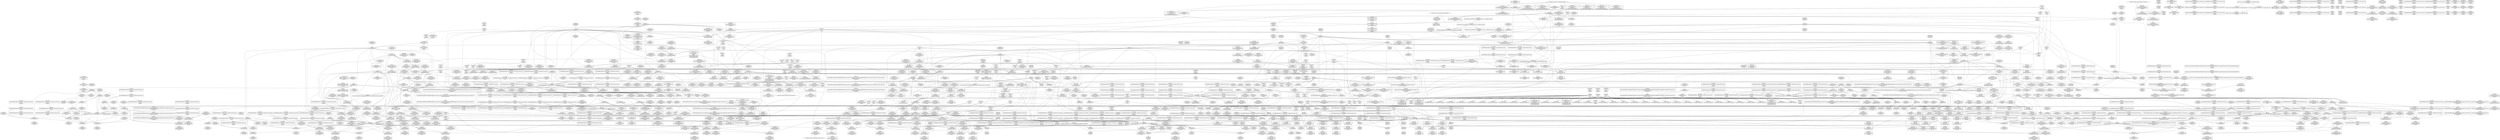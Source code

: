 digraph {
	CE0x5db34e0 [shape=record,shape=Mrecord,label="{CE0x5db34e0|rcu_lock_release:_tmp2|*SummSink*}"]
	CE0x5cb6b20 [shape=record,shape=Mrecord,label="{CE0x5cb6b20|sock_has_perm:_tmp}"]
	CE0x5cbcf50 [shape=record,shape=Mrecord,label="{CE0x5cbcf50|sock_has_perm:_cleanup}"]
	CE0x5d1af10 [shape=record,shape=Mrecord,label="{CE0x5d1af10|sock_has_perm:_sclass|security/selinux/hooks.c,3976|*SummSink*}"]
	CE0x5d39bf0 [shape=record,shape=Mrecord,label="{CE0x5d39bf0|task_sid:_real_cred|security/selinux/hooks.c,208}"]
	CE0x5ce40a0 [shape=record,shape=Mrecord,label="{CE0x5ce40a0|sock_has_perm:_type|security/selinux/hooks.c,3972|*SummSource*}"]
	CE0x5d47e70 [shape=record,shape=Mrecord,label="{CE0x5d47e70|_call_void_lockdep_rcu_suspicious(i8*_getelementptr_inbounds_(_25_x_i8_,_25_x_i8_*_.str3,_i32_0,_i32_0),_i32_208,_i8*_getelementptr_inbounds_(_41_x_i8_,_41_x_i8_*_.str44,_i32_0,_i32_0))_#10,_!dbg_!27732|security/selinux/hooks.c,208|*SummSource*}"]
	CE0x5ca5480 [shape=record,shape=Mrecord,label="{CE0x5ca5480|i64*_getelementptr_inbounds_(_2_x_i64_,_2_x_i64_*___llvm_gcov_ctr98,_i64_0,_i64_1)|*Constant*|*SummSource*}"]
	CE0x5ce3f70 [shape=record,shape=Mrecord,label="{CE0x5ce3f70|sock_has_perm:_type|security/selinux/hooks.c,3972}"]
	CE0x5d80df0 [shape=record,shape=Mrecord,label="{CE0x5d80df0|__rcu_read_lock:_tmp7|include/linux/rcupdate.h,240|*SummSource*}"]
	CE0x5d54960 [shape=record,shape=Mrecord,label="{CE0x5d54960|_call_void_mcount()_#3|*SummSink*}"]
	CE0x5d748c0 [shape=record,shape=Mrecord,label="{CE0x5d748c0|rcu_read_lock:_tmp21|include/linux/rcupdate.h,884|*SummSource*}"]
	CE0x5dc3360 [shape=record,shape=Mrecord,label="{CE0x5dc3360|__preempt_count_add:_do.body}"]
	CE0x5d75100 [shape=record,shape=Mrecord,label="{CE0x5d75100|rcu_read_lock:_tmp21|include/linux/rcupdate.h,884}"]
	CE0x5cc5720 [shape=record,shape=Mrecord,label="{CE0x5cc5720|sock_has_perm:_tmp19|security/selinux/hooks.c,3977}"]
	CE0x5cc76c0 [shape=record,shape=Mrecord,label="{CE0x5cc76c0|task_sid:_do.body5}"]
	CE0x5d3fbe0 [shape=record,shape=Mrecord,label="{CE0x5d3fbe0|task_sid:_tmp4|*LoadInst*|security/selinux/hooks.c,208|*SummSink*}"]
	CE0x5d235d0 [shape=record,shape=Mrecord,label="{CE0x5d235d0|8:_%struct.sock*,_:_SCME_52,53_}"]
	CE0x5d7f030 [shape=record,shape=Mrecord,label="{CE0x5d7f030|GLOBAL:___preempt_count_add|*Constant*|*SummSource*}"]
	CE0x5d85120 [shape=record,shape=Mrecord,label="{CE0x5d85120|rcu_read_unlock:_tmp7|include/linux/rcupdate.h,933}"]
	CE0x5cc8060 [shape=record,shape=Mrecord,label="{CE0x5cc8060|rcu_read_unlock:_tmp1|*SummSink*}"]
	CE0x5d69a10 [shape=record,shape=Mrecord,label="{CE0x5d69a10|__preempt_count_sub:_tmp3|*SummSource*}"]
	CE0x5c92260 [shape=record,shape=Mrecord,label="{CE0x5c92260|32:_%struct.sock*,_:_CRE_16,24_|*MultipleSource*|security/selinux/hooks.c,4248|Function::selinux_socket_getsockopt&Arg::sock::}"]
	CE0x5d53be0 [shape=record,shape=Mrecord,label="{CE0x5d53be0|_call_void_lock_acquire(%struct.lockdep_map*_%map,_i32_0,_i32_0,_i32_2,_i32_0,_%struct.lockdep_map*_null,_i64_ptrtoint_(i8*_blockaddress(_rcu_lock_acquire,_%__here)_to_i64))_#10,_!dbg_!27716|include/linux/rcupdate.h,418|*SummSource*}"]
	CE0x5cb4150 [shape=record,shape=Mrecord,label="{CE0x5cb4150|task_sid:_do.body|*SummSink*}"]
	CE0x5d61090 [shape=record,shape=Mrecord,label="{CE0x5d61090|i64_0|*Constant*}"]
	CE0x5ca00f0 [shape=record,shape=Mrecord,label="{CE0x5ca00f0|_ret_i32_%call1,_!dbg_!27717|security/selinux/hooks.c,4248|*SummSink*}"]
	CE0x5d859e0 [shape=record,shape=Mrecord,label="{CE0x5d859e0|rcu_read_unlock:_land.lhs.true|*SummSink*}"]
	CE0x5d3f200 [shape=record,shape=Mrecord,label="{CE0x5d3f200|_call_void_mcount()_#3|*SummSink*}"]
	"CONST[source:0(mediator),value:0(static)][purpose:{operation}]"
	CE0x5d796f0 [shape=record,shape=Mrecord,label="{CE0x5d796f0|_call_void_asm_sideeffect_,_memory_,_dirflag_,_fpsr_,_flags_()_#3,_!dbg_!27714,_!srcloc_!27715|include/linux/rcupdate.h,239|*SummSink*}"]
	CE0x5d60d10 [shape=record,shape=Mrecord,label="{CE0x5d60d10|GLOBAL:___llvm_gcov_ctr132|Global_var:__llvm_gcov_ctr132|*SummSink*}"]
	CE0x5d2dd20 [shape=record,shape=Mrecord,label="{CE0x5d2dd20|rcu_read_lock:_tmp10|include/linux/rcupdate.h,882|*SummSource*}"]
	CE0x5cbb650 [shape=record,shape=Mrecord,label="{CE0x5cbb650|_call_void_mcount()_#3|*SummSink*}"]
	CE0x5ce3360 [shape=record,shape=Mrecord,label="{CE0x5ce3360|sock_has_perm:_tmp13|security/selinux/hooks.c,3972}"]
	CE0x5cacca0 [shape=record,shape=Mrecord,label="{CE0x5cacca0|i64*_getelementptr_inbounds_(_11_x_i64_,_11_x_i64_*___llvm_gcov_ctr127,_i64_0,_i64_0)|*Constant*|*SummSource*}"]
	CE0x5cd6cb0 [shape=record,shape=Mrecord,label="{CE0x5cd6cb0|sock_has_perm:_perms|Function::sock_has_perm&Arg::perms::}"]
	CE0x5dcb610 [shape=record,shape=Mrecord,label="{CE0x5dcb610|_ret_void,_!dbg_!27720|./arch/x86/include/asm/preempt.h,78}"]
	CE0x5d45db0 [shape=record,shape=Mrecord,label="{CE0x5d45db0|task_sid:_tmp15|security/selinux/hooks.c,208|*SummSink*}"]
	CE0x5d4bc80 [shape=record,shape=Mrecord,label="{CE0x5d4bc80|_call_void___rcu_read_unlock()_#10,_!dbg_!27734|include/linux/rcupdate.h,937|*SummSink*}"]
	CE0x5d296a0 [shape=record,shape=Mrecord,label="{CE0x5d296a0|sock_has_perm:_tmp12|security/selinux/hooks.c,3970|*SummSource*}"]
	CE0x5d40640 [shape=record,shape=Mrecord,label="{CE0x5d40640|task_sid:_do.end|*SummSink*}"]
	CE0x5cc63a0 [shape=record,shape=Mrecord,label="{CE0x5cc63a0|i64_7|*Constant*}"]
	CE0x5d43ee0 [shape=record,shape=Mrecord,label="{CE0x5d43ee0|task_sid:_tmp13|security/selinux/hooks.c,208}"]
	CE0x5d48920 [shape=record,shape=Mrecord,label="{CE0x5d48920|GLOBAL:_lockdep_rcu_suspicious|*Constant*|*SummSink*}"]
	CE0x5d7c9a0 [shape=record,shape=Mrecord,label="{CE0x5d7c9a0|rcu_read_unlock:_tobool|include/linux/rcupdate.h,933|*SummSource*}"]
	CE0x5d7a9c0 [shape=record,shape=Mrecord,label="{CE0x5d7a9c0|rcu_read_unlock:_tmp4|include/linux/rcupdate.h,933|*SummSource*}"]
	CE0x5d3ead0 [shape=record,shape=Mrecord,label="{CE0x5d3ead0|task_sid:_land.lhs.true|*SummSource*}"]
	CE0x5d76c30 [shape=record,shape=Mrecord,label="{CE0x5d76c30|rcu_read_unlock:_tmp14|include/linux/rcupdate.h,933|*SummSource*}"]
	CE0x5d45160 [shape=record,shape=Mrecord,label="{CE0x5d45160|i64_7|*Constant*|*SummSource*}"]
	CE0x5cb0790 [shape=record,shape=Mrecord,label="{CE0x5cb0790|task_sid:_tmp5|security/selinux/hooks.c,208|*SummSource*}"]
	CE0x5cab940 [shape=record,shape=Mrecord,label="{CE0x5cab940|rcu_read_unlock:_do.end}"]
	CE0x5ccbe90 [shape=record,shape=Mrecord,label="{CE0x5ccbe90|avc_has_perm:_entry|*SummSink*}"]
	CE0x5e04260 [shape=record,shape=Mrecord,label="{CE0x5e04260|i64*_getelementptr_inbounds_(_4_x_i64_,_4_x_i64_*___llvm_gcov_ctr135,_i64_0,_i64_1)|*Constant*}"]
	CE0x5d70200 [shape=record,shape=Mrecord,label="{CE0x5d70200|rcu_read_lock:_tmp16|include/linux/rcupdate.h,882}"]
	CE0x5dc2490 [shape=record,shape=Mrecord,label="{CE0x5dc2490|rcu_lock_release:_tmp7|*SummSource*}"]
	CE0x5d54e90 [shape=record,shape=Mrecord,label="{CE0x5d54e90|COLLAPSED:_GCMRE___llvm_gcov_ctr130_internal_global_4_x_i64_zeroinitializer:_elem_0:default:}"]
	CE0x5d7a8e0 [shape=record,shape=Mrecord,label="{CE0x5d7a8e0|rcu_read_unlock:_tobool|include/linux/rcupdate.h,933|*SummSink*}"]
	CE0x5ca0020 [shape=record,shape=Mrecord,label="{CE0x5ca0020|_ret_i32_%call1,_!dbg_!27717|security/selinux/hooks.c,4248|*SummSource*}"]
	CE0x5d7fc90 [shape=record,shape=Mrecord,label="{CE0x5d7fc90|rcu_read_unlock:_tobool|include/linux/rcupdate.h,933}"]
	CE0x5cc6710 [shape=record,shape=Mrecord,label="{CE0x5cc6710|rcu_read_unlock:_tmp11|include/linux/rcupdate.h,933|*SummSource*}"]
	CE0x5cdd250 [shape=record,shape=Mrecord,label="{CE0x5cdd250|_call_void_rcu_lock_acquire(%struct.lockdep_map*_rcu_lock_map)_#10,_!dbg_!27711|include/linux/rcupdate.h,881|*SummSink*}"]
	CE0x5d62820 [shape=record,shape=Mrecord,label="{CE0x5d62820|rcu_lock_acquire:_tmp3|*SummSink*}"]
	CE0x5d3b9e0 [shape=record,shape=Mrecord,label="{CE0x5d3b9e0|GLOBAL:_task_sid.__warned|Global_var:task_sid.__warned}"]
	CE0x5d7f8c0 [shape=record,shape=Mrecord,label="{CE0x5d7f8c0|rcu_lock_acquire:_tmp2|*SummSink*}"]
	CE0x5cca870 [shape=record,shape=Mrecord,label="{CE0x5cca870|cred_sid:_tmp6|security/selinux/hooks.c,197|*SummSink*}"]
	CE0x5d34d60 [shape=record,shape=Mrecord,label="{CE0x5d34d60|_ret_void,_!dbg_!27717|include/linux/rcupdate.h,419|*SummSource*}"]
	CE0x5df9630 [shape=record,shape=Mrecord,label="{CE0x5df9630|__preempt_count_sub:_tmp7|./arch/x86/include/asm/preempt.h,78}"]
	CE0x5d5f910 [shape=record,shape=Mrecord,label="{CE0x5d5f910|0:_i32,_4:_i32,_8:_i32,_12:_i32,_:_CMRE_4,8_|*MultipleSource*|security/selinux/hooks.c,196|security/selinux/hooks.c,197|*LoadInst*|security/selinux/hooks.c,196}"]
	CE0x5ccd9c0 [shape=record,shape=Mrecord,label="{CE0x5ccd9c0|i32_0|*Constant*}"]
	CE0x5d1a230 [shape=record,shape=Mrecord,label="{CE0x5d1a230|sock_has_perm:_u|security/selinux/hooks.c,3973}"]
	CE0x5d58540 [shape=record,shape=Mrecord,label="{CE0x5d58540|__rcu_read_unlock:_bb|*SummSource*}"]
	CE0x5d42330 [shape=record,shape=Mrecord,label="{CE0x5d42330|GLOBAL:___llvm_gcov_ctr126|Global_var:__llvm_gcov_ctr126}"]
	CE0x5d53630 [shape=record,shape=Mrecord,label="{CE0x5d53630|rcu_lock_acquire:_tmp4|include/linux/rcupdate.h,418|*SummSink*}"]
	CE0x5d23a90 [shape=record,shape=Mrecord,label="{CE0x5d23a90|i64_56|*Constant*}"]
	CE0x5db3470 [shape=record,shape=Mrecord,label="{CE0x5db3470|rcu_lock_release:_tmp2|*SummSource*}"]
	CE0x5d7e190 [shape=record,shape=Mrecord,label="{CE0x5d7e190|GLOBAL:_rcu_read_unlock.__warned|Global_var:rcu_read_unlock.__warned|*SummSink*}"]
	CE0x5d13d40 [shape=record,shape=Mrecord,label="{CE0x5d13d40|__preempt_count_add:_tmp5|./arch/x86/include/asm/preempt.h,72|*SummSource*}"]
	CE0x5d1ffd0 [shape=record,shape=Mrecord,label="{CE0x5d1ffd0|avc_has_perm:_auditdata|Function::avc_has_perm&Arg::auditdata::|*SummSink*}"]
	CE0x5cac280 [shape=record,shape=Mrecord,label="{CE0x5cac280|task_sid:_tmp11|security/selinux/hooks.c,208}"]
	CE0x5dc68f0 [shape=record,shape=Mrecord,label="{CE0x5dc68f0|_call_void_asm_sideeffect_,_memory_,_dirflag_,_fpsr_,_flags_()_#3,_!dbg_!27711,_!srcloc_!27714|include/linux/rcupdate.h,244|*SummSink*}"]
	CE0x5d0fab0 [shape=record,shape=Mrecord,label="{CE0x5d0fab0|i64*_getelementptr_inbounds_(_13_x_i64_,_13_x_i64_*___llvm_gcov_ctr126,_i64_0,_i64_9)|*Constant*}"]
	CE0x5ca4140 [shape=record,shape=Mrecord,label="{CE0x5ca4140|get_current:_tmp1|*SummSink*}"]
	CE0x5c97b40 [shape=record,shape=Mrecord,label="{CE0x5c97b40|i32_0|*Constant*|*SummSink*}"]
	CE0x5d7f320 [shape=record,shape=Mrecord,label="{CE0x5d7f320|rcu_read_unlock:_bb|*SummSink*}"]
	CE0x5d228c0 [shape=record,shape=Mrecord,label="{CE0x5d228c0|8:_%struct.sock*,_:_SCME_41,42_}"]
	CE0x5d44da0 [shape=record,shape=Mrecord,label="{CE0x5d44da0|task_sid:_tobool4|security/selinux/hooks.c,208|*SummSink*}"]
	CE0x5d22b20 [shape=record,shape=Mrecord,label="{CE0x5d22b20|8:_%struct.sock*,_:_SCME_43,44_}"]
	CE0x5c99e90 [shape=record,shape=Mrecord,label="{CE0x5c99e90|selinux_socket_getsockopt:_bb|*SummSource*}"]
	CE0x5d3f660 [shape=record,shape=Mrecord,label="{CE0x5d3f660|i64*_getelementptr_inbounds_(_4_x_i64_,_4_x_i64_*___llvm_gcov_ctr128,_i64_0,_i64_3)|*Constant*|*SummSink*}"]
	CE0x5d10210 [shape=record,shape=Mrecord,label="{CE0x5d10210|task_sid:_tmp21|security/selinux/hooks.c,208|*SummSink*}"]
	CE0x5d23960 [shape=record,shape=Mrecord,label="{CE0x5d23960|8:_%struct.sock*,_:_SCME_55,56_}"]
	CE0x5d3c8e0 [shape=record,shape=Mrecord,label="{CE0x5d3c8e0|task_sid:_tmp9|security/selinux/hooks.c,208|*SummSink*}"]
	CE0x5d6fd20 [shape=record,shape=Mrecord,label="{CE0x5d6fd20|rcu_read_lock:_tmp15|include/linux/rcupdate.h,882}"]
	CE0x5cd1150 [shape=record,shape=Mrecord,label="{CE0x5cd1150|_ret_i32_%retval.0,_!dbg_!27740|security/selinux/hooks.c,3977|*SummSource*}"]
	CE0x5d4c980 [shape=record,shape=Mrecord,label="{CE0x5d4c980|_ret_void,_!dbg_!27717|include/linux/rcupdate.h,245}"]
	CE0x5d45c80 [shape=record,shape=Mrecord,label="{CE0x5d45c80|task_sid:_tmp15|security/selinux/hooks.c,208|*SummSource*}"]
	CE0x5d28af0 [shape=record,shape=Mrecord,label="{CE0x5d28af0|sock_has_perm:_tmp10|security/selinux/hooks.c,3969|*SummSource*}"]
	CE0x5dcafe0 [shape=record,shape=Mrecord,label="{CE0x5dcafe0|__rcu_read_unlock:_do.body}"]
	CE0x5cda210 [shape=record,shape=Mrecord,label="{CE0x5cda210|i64*_getelementptr_inbounds_(_4_x_i64_,_4_x_i64_*___llvm_gcov_ctr130,_i64_0,_i64_0)|*Constant*}"]
	CE0x5d5e7a0 [shape=record,shape=Mrecord,label="{CE0x5d5e7a0|cred_sid:_sid|security/selinux/hooks.c,197}"]
	CE0x5dfeee0 [shape=record,shape=Mrecord,label="{CE0x5dfeee0|i64*_getelementptr_inbounds_(_4_x_i64_,_4_x_i64_*___llvm_gcov_ctr135,_i64_0,_i64_0)|*Constant*|*SummSource*}"]
	CE0x5dca510 [shape=record,shape=Mrecord,label="{CE0x5dca510|i64*_getelementptr_inbounds_(_4_x_i64_,_4_x_i64_*___llvm_gcov_ctr135,_i64_0,_i64_3)|*Constant*}"]
	CE0x5d28c40 [shape=record,shape=Mrecord,label="{CE0x5d28c40|sock_has_perm:_tmp10|security/selinux/hooks.c,3969|*SummSink*}"]
	CE0x5ca6130 [shape=record,shape=Mrecord,label="{CE0x5ca6130|i64*_getelementptr_inbounds_(_2_x_i64_,_2_x_i64_*___llvm_gcov_ctr98,_i64_0,_i64_0)|*Constant*|*SummSink*}"]
	CE0x5d72770 [shape=record,shape=Mrecord,label="{CE0x5d72770|i64*_getelementptr_inbounds_(_11_x_i64_,_11_x_i64_*___llvm_gcov_ctr127,_i64_0,_i64_9)|*Constant*|*SummSource*}"]
	CE0x5d7a950 [shape=record,shape=Mrecord,label="{CE0x5d7a950|GLOBAL:___llvm_gcov_ctr132|Global_var:__llvm_gcov_ctr132}"]
	CE0x5db0eb0 [shape=record,shape=Mrecord,label="{CE0x5db0eb0|i64_ptrtoint_(i8*_blockaddress(_rcu_lock_acquire,_%__here)_to_i64)|*Constant*|*SummSink*}"]
	CE0x5d78a10 [shape=record,shape=Mrecord,label="{CE0x5d78a10|i32_0|*Constant*}"]
	CE0x5d0ce00 [shape=record,shape=Mrecord,label="{CE0x5d0ce00|i8*_getelementptr_inbounds_(_41_x_i8_,_41_x_i8_*_.str44,_i32_0,_i32_0)|*Constant*|*SummSource*}"]
	CE0x5cd0060 [shape=record,shape=Mrecord,label="{CE0x5cd0060|get_current:_bb}"]
	CE0x5d57a80 [shape=record,shape=Mrecord,label="{CE0x5d57a80|__rcu_read_unlock:_do.body|*SummSink*}"]
	CE0x5cc6880 [shape=record,shape=Mrecord,label="{CE0x5cc6880|rcu_read_unlock:_tmp11|include/linux/rcupdate.h,933|*SummSink*}"]
	CE0x5d82ce0 [shape=record,shape=Mrecord,label="{CE0x5d82ce0|void_(i32*,_i32,_i32*)*_asm_addl_$1,_%gs:$0_,_*m,ri,*m,_dirflag_,_fpsr_,_flags_|*SummSink*}"]
	CE0x5d1a660 [shape=record,shape=Mrecord,label="{CE0x5d1a660|avc_has_perm:_entry}"]
	CE0x5cacbd0 [shape=record,shape=Mrecord,label="{CE0x5cacbd0|i64*_getelementptr_inbounds_(_11_x_i64_,_11_x_i64_*___llvm_gcov_ctr127,_i64_0,_i64_0)|*Constant*}"]
	CE0x5db4b70 [shape=record,shape=Mrecord,label="{CE0x5db4b70|i64_1|*Constant*}"]
	CE0x5de4dc0 [shape=record,shape=Mrecord,label="{CE0x5de4dc0|_call_void_mcount()_#3|*SummSink*}"]
	CE0x5d885e0 [shape=record,shape=Mrecord,label="{CE0x5d885e0|rcu_read_unlock:_tmp15|include/linux/rcupdate.h,933|*SummSink*}"]
	CE0x5cdc2a0 [shape=record,shape=Mrecord,label="{CE0x5cdc2a0|cred_sid:_tmp4|*LoadInst*|security/selinux/hooks.c,196|*SummSink*}"]
	CE0x5dc7c10 [shape=record,shape=Mrecord,label="{CE0x5dc7c10|GLOBAL:___preempt_count|Global_var:__preempt_count}"]
	CE0x5dce690 [shape=record,shape=Mrecord,label="{CE0x5dce690|_call_void_asm_addl_$1,_%gs:$0_,_*m,ri,*m,_dirflag_,_fpsr_,_flags_(i32*___preempt_count,_i32_%val,_i32*___preempt_count)_#3,_!dbg_!27714,_!srcloc_!27717|./arch/x86/include/asm/preempt.h,72|*SummSource*}"]
	CE0x5dad9c0 [shape=record,shape=Mrecord,label="{CE0x5dad9c0|i64*_getelementptr_inbounds_(_4_x_i64_,_4_x_i64_*___llvm_gcov_ctr133,_i64_0,_i64_2)|*Constant*}"]
	CE0x5de50f0 [shape=record,shape=Mrecord,label="{CE0x5de50f0|__preempt_count_sub:_tmp2|*SummSink*}"]
	CE0x5d462c0 [shape=record,shape=Mrecord,label="{CE0x5d462c0|task_sid:_tmp16|security/selinux/hooks.c,208|*SummSink*}"]
	CE0x5d2c7d0 [shape=record,shape=Mrecord,label="{CE0x5d2c7d0|__preempt_count_sub:_tmp|*SummSource*}"]
	CE0x5db1d20 [shape=record,shape=Mrecord,label="{CE0x5db1d20|rcu_lock_acquire:_tmp7|*SummSource*}"]
	CE0x5d766b0 [shape=record,shape=Mrecord,label="{CE0x5d766b0|cred_sid:_bb|*SummSink*}"]
	CE0x5d42c50 [shape=record,shape=Mrecord,label="{CE0x5d42c50|_ret_void,_!dbg_!27717|include/linux/rcupdate.h,419|*SummSink*}"]
	CE0x5de2e50 [shape=record,shape=Mrecord,label="{CE0x5de2e50|i64*_getelementptr_inbounds_(_4_x_i64_,_4_x_i64_*___llvm_gcov_ctr134,_i64_0,_i64_0)|*Constant*|*SummSource*}"]
	CE0x5d86790 [shape=record,shape=Mrecord,label="{CE0x5d86790|rcu_read_unlock:_tmp8|include/linux/rcupdate.h,933|*SummSink*}"]
	CE0x5d58330 [shape=record,shape=Mrecord,label="{CE0x5d58330|__rcu_read_unlock:_bb}"]
	CE0x5ccb370 [shape=record,shape=Mrecord,label="{CE0x5ccb370|_call_void_rcu_read_lock()_#10,_!dbg_!27712|security/selinux/hooks.c,207}"]
	CE0x5dc1020 [shape=record,shape=Mrecord,label="{CE0x5dc1020|GLOBAL:___preempt_count_sub|*Constant*|*SummSink*}"]
	CE0x5cdcb90 [shape=record,shape=Mrecord,label="{CE0x5cdcb90|GLOBAL:_rcu_lock_acquire|*Constant*|*SummSource*}"]
	CE0x5cc5890 [shape=record,shape=Mrecord,label="{CE0x5cc5890|sock_has_perm:_tmp19|security/selinux/hooks.c,3977|*SummSource*}"]
	CE0x5d22070 [shape=record,shape=Mrecord,label="{CE0x5d22070|8:_%struct.sock*,_:_SCME_34,35_}"]
	CE0x5d6f260 [shape=record,shape=Mrecord,label="{CE0x5d6f260|rcu_read_lock:_tmp13|include/linux/rcupdate.h,882}"]
	CE0x5d1e0f0 [shape=record,shape=Mrecord,label="{CE0x5d1e0f0|sock_has_perm:_call6|security/selinux/hooks.c,3976}"]
	CE0x5d13180 [shape=record,shape=Mrecord,label="{CE0x5d13180|__preempt_count_sub:_tmp5|./arch/x86/include/asm/preempt.h,77}"]
	CE0x5d2ce30 [shape=record,shape=Mrecord,label="{CE0x5d2ce30|i64_5|*Constant*}"]
	CE0x5c9f3b0 [shape=record,shape=Mrecord,label="{CE0x5c9f3b0|selinux_socket_getsockopt:_tmp1}"]
	CE0x5d1bcf0 [shape=record,shape=Mrecord,label="{CE0x5d1bcf0|sock_has_perm:_net3|security/selinux/hooks.c,3974}"]
	CE0x5d3adf0 [shape=record,shape=Mrecord,label="{CE0x5d3adf0|rcu_read_lock:_if.then}"]
	CE0x5d3d480 [shape=record,shape=Mrecord,label="{CE0x5d3d480|_call_void_mcount()_#3|*SummSink*}"]
	CE0x5d39fe0 [shape=record,shape=Mrecord,label="{CE0x5d39fe0|cred_sid:_tmp1}"]
	CE0x5d39da0 [shape=record,shape=Mrecord,label="{CE0x5d39da0|task_sid:_real_cred|security/selinux/hooks.c,208|*SummSink*}"]
	CE0x5d23370 [shape=record,shape=Mrecord,label="{CE0x5d23370|8:_%struct.sock*,_:_SCME_50,51_}"]
	CE0x5e03970 [shape=record,shape=Mrecord,label="{CE0x5e03970|_call_void_asm_addl_$1,_%gs:$0_,_*m,ri,*m,_dirflag_,_fpsr_,_flags_(i32*___preempt_count,_i32_%sub,_i32*___preempt_count)_#3,_!dbg_!27717,_!srcloc_!27718|./arch/x86/include/asm/preempt.h,77|*SummSink*}"]
	CE0x5cb84a0 [shape=record,shape=Mrecord,label="{CE0x5cb84a0|i64_1|*Constant*|*SummSink*}"]
	CE0x5c9f800 [shape=record,shape=Mrecord,label="{CE0x5c9f800|task_sid:_bb|*SummSink*}"]
	"CONST[source:0(mediator),value:2(dynamic)][purpose:{subject}]"
	CE0x5d22400 [shape=record,shape=Mrecord,label="{CE0x5d22400|8:_%struct.sock*,_:_SCME_37,38_}"]
	CE0x5d43c00 [shape=record,shape=Mrecord,label="{CE0x5d43c00|task_sid:_tmp12|security/selinux/hooks.c,208|*SummSource*}"]
	CE0x5c91a30 [shape=record,shape=Mrecord,label="{CE0x5c91a30|sock_has_perm:_entry|*SummSource*}"]
	CE0x5d54a70 [shape=record,shape=Mrecord,label="{CE0x5d54a70|i64*_getelementptr_inbounds_(_4_x_i64_,_4_x_i64_*___llvm_gcov_ctr134,_i64_0,_i64_2)|*Constant*}"]
	CE0x5ca5620 [shape=record,shape=Mrecord,label="{CE0x5ca5620|selinux_socket_getsockopt:_call|security/selinux/hooks.c,4248|*SummSink*}"]
	CE0x5c977d0 [shape=record,shape=Mrecord,label="{CE0x5c977d0|selinux_socket_getsockopt:_sk|security/selinux/hooks.c,4248|*SummSource*}"]
	CE0x5dc7da0 [shape=record,shape=Mrecord,label="{CE0x5dc7da0|GLOBAL:___preempt_count|Global_var:__preempt_count|*SummSink*}"]
	CE0x5d84900 [shape=record,shape=Mrecord,label="{CE0x5d84900|rcu_read_unlock:_bb}"]
	CE0x5ca98e0 [shape=record,shape=Mrecord,label="{CE0x5ca98e0|sock_has_perm:_sid|security/selinux/hooks.c,3969|*SummSource*}"]
	CE0x5db4190 [shape=record,shape=Mrecord,label="{CE0x5db4190|i64*_getelementptr_inbounds_(_4_x_i64_,_4_x_i64_*___llvm_gcov_ctr133,_i64_0,_i64_0)|*Constant*}"]
	CE0x5d3ed90 [shape=record,shape=Mrecord,label="{CE0x5d3ed90|task_sid:_do.end6|*SummSource*}"]
	CE0x5d10e40 [shape=record,shape=Mrecord,label="{CE0x5d10e40|i64*_getelementptr_inbounds_(_4_x_i64_,_4_x_i64_*___llvm_gcov_ctr135,_i64_0,_i64_2)|*Constant*}"]
	CE0x5d42260 [shape=record,shape=Mrecord,label="{CE0x5d42260|task_sid:_tobool|security/selinux/hooks.c,208|*SummSink*}"]
	CE0x5d2c3e0 [shape=record,shape=Mrecord,label="{CE0x5d2c3e0|__preempt_count_sub:_tmp}"]
	CE0x5d7d970 [shape=record,shape=Mrecord,label="{CE0x5d7d970|rcu_read_unlock:_tmp2|*SummSink*}"]
	CE0x5d1b580 [shape=record,shape=Mrecord,label="{CE0x5d1b580|sock_has_perm:_net1|security/selinux/hooks.c,3973|*SummSink*}"]
	CE0x5ccda30 [shape=record,shape=Mrecord,label="{CE0x5ccda30|sock_has_perm:_sk_security|security/selinux/hooks.c,3964}"]
	CE0x5df9300 [shape=record,shape=Mrecord,label="{CE0x5df9300|__preempt_count_sub:_tmp7|./arch/x86/include/asm/preempt.h,78|*SummSink*}"]
	CE0x5d86140 [shape=record,shape=Mrecord,label="{CE0x5d86140|GLOBAL:_rcu_read_unlock.__warned|Global_var:rcu_read_unlock.__warned}"]
	CE0x5d5fdc0 [shape=record,shape=Mrecord,label="{CE0x5d5fdc0|__rcu_read_unlock:_tmp5|include/linux/rcupdate.h,244}"]
	CE0x5cb18c0 [shape=record,shape=Mrecord,label="{CE0x5cb18c0|i64_1|*Constant*}"]
	CE0x5d104e0 [shape=record,shape=Mrecord,label="{CE0x5d104e0|_call_void_mcount()_#3}"]
	CE0x5db5cf0 [shape=record,shape=Mrecord,label="{CE0x5db5cf0|__preempt_count_add:_do.end}"]
	CE0x5cb2260 [shape=record,shape=Mrecord,label="{CE0x5cb2260|_call_void_mcount()_#3}"]
	CE0x5d3dc10 [shape=record,shape=Mrecord,label="{CE0x5d3dc10|rcu_read_lock:_do.end|*SummSink*}"]
	CE0x5d61640 [shape=record,shape=Mrecord,label="{CE0x5d61640|_call_void_asm_sideeffect_,_memory_,_dirflag_,_fpsr_,_flags_()_#3,_!dbg_!27714,_!srcloc_!27715|include/linux/rcupdate.h,239}"]
	CE0x5d64bb0 [shape=record,shape=Mrecord,label="{CE0x5d64bb0|rcu_lock_acquire:_indirectgoto|*SummSink*}"]
	CE0x5d7d6d0 [shape=record,shape=Mrecord,label="{CE0x5d7d6d0|rcu_lock_acquire:_tmp1|*SummSource*}"]
	CE0x5d78fa0 [shape=record,shape=Mrecord,label="{CE0x5d78fa0|_call_void_mcount()_#3}"]
	CE0x5d599e0 [shape=record,shape=Mrecord,label="{CE0x5d599e0|task_sid:_tmp26|security/selinux/hooks.c,208}"]
	CE0x5d105b0 [shape=record,shape=Mrecord,label="{CE0x5d105b0|_call_void_mcount()_#3|*SummSource*}"]
	CE0x5d1e5c0 [shape=record,shape=Mrecord,label="{CE0x5d1e5c0|i32_(i32,_i32,_i16,_i32,_%struct.common_audit_data*)*_bitcast_(i32_(i32,_i32,_i16,_i32,_%struct.common_audit_data.495*)*_avc_has_perm_to_i32_(i32,_i32,_i16,_i32,_%struct.common_audit_data*)*)|*Constant*}"]
	CE0x5d53430 [shape=record,shape=Mrecord,label="{CE0x5d53430|rcu_lock_acquire:_tmp4|include/linux/rcupdate.h,418}"]
	CE0x5c9def0 [shape=record,shape=Mrecord,label="{CE0x5c9def0|get_current:_tmp|*SummSource*}"]
	CE0x5d456f0 [shape=record,shape=Mrecord,label="{CE0x5d456f0|task_sid:_tmp14|security/selinux/hooks.c,208|*SummSource*}"]
	CE0x5c97330 [shape=record,shape=Mrecord,label="{CE0x5c97330|_call_void_mcount()_#3|*SummSource*}"]
	CE0x5cb79a0 [shape=record,shape=Mrecord,label="{CE0x5cb79a0|get_current:_tmp1|*SummSource*}"]
	CE0x5d5b3d0 [shape=record,shape=Mrecord,label="{CE0x5d5b3d0|cred_sid:_entry}"]
	CE0x5d0fc20 [shape=record,shape=Mrecord,label="{CE0x5d0fc20|task_sid:_tmp20|security/selinux/hooks.c,208|*SummSink*}"]
	CE0x5db78e0 [shape=record,shape=Mrecord,label="{CE0x5db78e0|i64*_getelementptr_inbounds_(_4_x_i64_,_4_x_i64_*___llvm_gcov_ctr129,_i64_0,_i64_2)|*Constant*|*SummSink*}"]
	CE0x5dc8780 [shape=record,shape=Mrecord,label="{CE0x5dc8780|__rcu_read_lock:_do.body|*SummSink*}"]
	CE0x5dcaaa0 [shape=record,shape=Mrecord,label="{CE0x5dcaaa0|__rcu_read_unlock:_tmp3|*SummSink*}"]
	CE0x5d61cd0 [shape=record,shape=Mrecord,label="{CE0x5d61cd0|rcu_read_lock:_tmp7|include/linux/rcupdate.h,882}"]
	CE0x5d39350 [shape=record,shape=Mrecord,label="{CE0x5d39350|i64*_getelementptr_inbounds_(_13_x_i64_,_13_x_i64_*___llvm_gcov_ctr126,_i64_0,_i64_0)|*Constant*|*SummSource*}"]
	CE0x5d59fa0 [shape=record,shape=Mrecord,label="{CE0x5d59fa0|i64*_getelementptr_inbounds_(_13_x_i64_,_13_x_i64_*___llvm_gcov_ctr126,_i64_0,_i64_12)|*Constant*|*SummSink*}"]
	CE0x5d5d410 [shape=record,shape=Mrecord,label="{CE0x5d5d410|rcu_read_lock:_do.body|*SummSink*}"]
	CE0x5d27a90 [shape=record,shape=Mrecord,label="{CE0x5d27a90|sock_has_perm:_tmp7|security/selinux/hooks.c,3969|*SummSink*}"]
	CE0x5ccafe0 [shape=record,shape=Mrecord,label="{CE0x5ccafe0|__rcu_read_lock:_entry}"]
	CE0x5cb7600 [shape=record,shape=Mrecord,label="{CE0x5cb7600|get_current:_tmp3|*SummSink*}"]
	CE0x5d8c0c0 [shape=record,shape=Mrecord,label="{CE0x5d8c0c0|_call_void_lockdep_rcu_suspicious(i8*_getelementptr_inbounds_(_25_x_i8_,_25_x_i8_*_.str45,_i32_0,_i32_0),_i32_934,_i8*_getelementptr_inbounds_(_44_x_i8_,_44_x_i8_*_.str47,_i32_0,_i32_0))_#10,_!dbg_!27726|include/linux/rcupdate.h,933|*SummSource*}"]
	CE0x5d85890 [shape=record,shape=Mrecord,label="{CE0x5d85890|_call_void_mcount()_#3|*SummSource*}"]
	CE0x5d58240 [shape=record,shape=Mrecord,label="{CE0x5d58240|i64*_getelementptr_inbounds_(_4_x_i64_,_4_x_i64_*___llvm_gcov_ctr129,_i64_0,_i64_2)|*Constant*|*SummSource*}"]
	CE0x5d1e390 [shape=record,shape=Mrecord,label="{CE0x5d1e390|sock_has_perm:_call6|security/selinux/hooks.c,3976|*SummSink*}"]
	CE0x5caaa40 [shape=record,shape=Mrecord,label="{CE0x5caaa40|%struct.task_struct*_(%struct.task_struct**)*_asm_movq_%gs:$_1:P_,$0_,_r,im,_dirflag_,_fpsr_,_flags_|*SummSink*}"]
	CE0x5dc1e30 [shape=record,shape=Mrecord,label="{CE0x5dc1e30|__rcu_read_unlock:_tmp|*SummSource*}"]
	CE0x5dc7940 [shape=record,shape=Mrecord,label="{CE0x5dc7940|rcu_lock_release:_tmp6|*SummSink*}"]
	CE0x5d44710 [shape=record,shape=Mrecord,label="{CE0x5d44710|task_sid:_call3|security/selinux/hooks.c,208|*SummSink*}"]
	CE0x5d22d80 [shape=record,shape=Mrecord,label="{CE0x5d22d80|8:_%struct.sock*,_:_SCME_45,46_}"]
	CE0x5c928d0 [shape=record,shape=Mrecord,label="{CE0x5c928d0|i64*_getelementptr_inbounds_(_2_x_i64_,_2_x_i64_*___llvm_gcov_ctr365,_i64_0,_i64_0)|*Constant*|*SummSource*}"]
	CE0x5d4adb0 [shape=record,shape=Mrecord,label="{CE0x5d4adb0|GLOBAL:_rcu_lock_release|*Constant*|*SummSource*}"]
	CE0x5db18d0 [shape=record,shape=Mrecord,label="{CE0x5db18d0|rcu_lock_acquire:_tmp6|*SummSource*}"]
	CE0x5d4a7a0 [shape=record,shape=Mrecord,label="{CE0x5d4a7a0|rcu_lock_release:_entry|*SummSource*}"]
	CE0x5d46b70 [shape=record,shape=Mrecord,label="{CE0x5d46b70|i64*_getelementptr_inbounds_(_13_x_i64_,_13_x_i64_*___llvm_gcov_ctr126,_i64_0,_i64_8)|*Constant*|*SummSource*}"]
	CE0x5d1de70 [shape=record,shape=Mrecord,label="{CE0x5d1de70|i32_4|*Constant*|*SummSink*}"]
	CE0x5d37820 [shape=record,shape=Mrecord,label="{CE0x5d37820|rcu_read_lock:_tmp1}"]
	CE0x5dc1d30 [shape=record,shape=Mrecord,label="{CE0x5dc1d30|__rcu_read_lock:_bb}"]
	CE0x5d72f70 [shape=record,shape=Mrecord,label="{CE0x5d72f70|rcu_read_lock:_tmp17|include/linux/rcupdate.h,882|*SummSource*}"]
	CE0x5d0d630 [shape=record,shape=Mrecord,label="{CE0x5d0d630|task_sid:_tmp22|security/selinux/hooks.c,208|*SummSink*}"]
	CE0x5cb7b30 [shape=record,shape=Mrecord,label="{CE0x5cb7b30|get_current:_tmp|*SummSink*}"]
	CE0x5d0ceb0 [shape=record,shape=Mrecord,label="{CE0x5d0ceb0|i8*_getelementptr_inbounds_(_41_x_i8_,_41_x_i8_*_.str44,_i32_0,_i32_0)|*Constant*|*SummSink*}"]
	CE0x5d465d0 [shape=record,shape=Mrecord,label="{CE0x5d465d0|task_sid:_tmp17|security/selinux/hooks.c,208|*SummSource*}"]
	CE0x5cb0da0 [shape=record,shape=Mrecord,label="{CE0x5cb0da0|_call_void___rcu_read_lock()_#10,_!dbg_!27710|include/linux/rcupdate.h,879|*SummSource*}"]
	CE0x5c9c3b0 [shape=record,shape=Mrecord,label="{CE0x5c9c3b0|i32_0|*Constant*|*SummSource*}"]
	CE0x5d2e5c0 [shape=record,shape=Mrecord,label="{CE0x5d2e5c0|sock_has_perm:_tmp18|security/selinux/hooks.c,3977|*SummSink*}"]
	CE0x5d0fbb0 [shape=record,shape=Mrecord,label="{CE0x5d0fbb0|task_sid:_tmp20|security/selinux/hooks.c,208|*SummSource*}"]
	CE0x5d1c1d0 [shape=record,shape=Mrecord,label="{CE0x5d1c1d0|sock_has_perm:_tmp15|security/selinux/hooks.c,3974}"]
	CE0x5de2de0 [shape=record,shape=Mrecord,label="{CE0x5de2de0|i64*_getelementptr_inbounds_(_4_x_i64_,_4_x_i64_*___llvm_gcov_ctr134,_i64_0,_i64_0)|*Constant*}"]
	CE0x5d3d980 [shape=record,shape=Mrecord,label="{CE0x5d3d980|cred_sid:_tmp6|security/selinux/hooks.c,197}"]
	CE0x5d13370 [shape=record,shape=Mrecord,label="{CE0x5d13370|__preempt_count_sub:_tmp1}"]
	CE0x5d0f520 [shape=record,shape=Mrecord,label="{CE0x5d0f520|i64*_getelementptr_inbounds_(_13_x_i64_,_13_x_i64_*___llvm_gcov_ctr126,_i64_0,_i64_9)|*Constant*|*SummSink*}"]
	CE0x5d20500 [shape=record,shape=Mrecord,label="{CE0x5d20500|8:_%struct.sock*,_:_SCME_8,16_|*MultipleSource*|security/selinux/hooks.c, 3966|security/selinux/hooks.c,3966|security/selinux/hooks.c,3966}"]
	CE0x5d11f70 [shape=record,shape=Mrecord,label="{CE0x5d11f70|__preempt_count_sub:_tmp4|./arch/x86/include/asm/preempt.h,77|*SummSource*}"]
	CE0x5d89100 [shape=record,shape=Mrecord,label="{CE0x5d89100|i64*_getelementptr_inbounds_(_11_x_i64_,_11_x_i64_*___llvm_gcov_ctr132,_i64_0,_i64_8)|*Constant*|*SummSink*}"]
	CE0x5cd1230 [shape=record,shape=Mrecord,label="{CE0x5cd1230|_ret_i32_%retval.0,_!dbg_!27740|security/selinux/hooks.c,3977|*SummSink*}"]
	CE0x5dc6ff0 [shape=record,shape=Mrecord,label="{CE0x5dc6ff0|i64_ptrtoint_(i8*_blockaddress(_rcu_lock_release,_%__here)_to_i64)|*Constant*|*SummSink*}"]
	CE0x5dc3050 [shape=record,shape=Mrecord,label="{CE0x5dc3050|__rcu_read_unlock:_tmp7|include/linux/rcupdate.h,245|*SummSource*}"]
	CE0x5d89dd0 [shape=record,shape=Mrecord,label="{CE0x5d89dd0|i64*_getelementptr_inbounds_(_11_x_i64_,_11_x_i64_*___llvm_gcov_ctr132,_i64_0,_i64_9)|*Constant*}"]
	CE0x5ce33d0 [shape=record,shape=Mrecord,label="{CE0x5ce33d0|sock_has_perm:_tmp13|security/selinux/hooks.c,3972|*SummSource*}"]
	CE0x5cb5f20 [shape=record,shape=Mrecord,label="{CE0x5cb5f20|_call_void_mcount()_#3|*SummSink*}"]
	CE0x5d63490 [shape=record,shape=Mrecord,label="{CE0x5d63490|i64*_getelementptr_inbounds_(_4_x_i64_,_4_x_i64_*___llvm_gcov_ctr128,_i64_0,_i64_0)|*Constant*}"]
	CE0x5d1b450 [shape=record,shape=Mrecord,label="{CE0x5d1b450|sock_has_perm:_net1|security/selinux/hooks.c,3973|*SummSource*}"]
	CE0x5dcbce0 [shape=record,shape=Mrecord,label="{CE0x5dcbce0|__preempt_count_add:_tmp6|./arch/x86/include/asm/preempt.h,73}"]
	CE0x5d0f330 [shape=record,shape=Mrecord,label="{CE0x5d0f330|i64*_getelementptr_inbounds_(_13_x_i64_,_13_x_i64_*___llvm_gcov_ctr126,_i64_0,_i64_9)|*Constant*|*SummSource*}"]
	CE0x5d33dd0 [shape=record,shape=Mrecord,label="{CE0x5d33dd0|rcu_read_lock:_tmp1|*SummSource*}"]
	CE0x5d20490 [shape=record,shape=Mrecord,label="{CE0x5d20490|8:_%struct.sock*,_:_SCME_0,4_|*MultipleSource*|security/selinux/hooks.c, 3966|security/selinux/hooks.c,3966|security/selinux/hooks.c,3966}"]
	CE0x5d34500 [shape=record,shape=Mrecord,label="{CE0x5d34500|i64_4|*Constant*}"]
	CE0x5d798a0 [shape=record,shape=Mrecord,label="{CE0x5d798a0|i64*_getelementptr_inbounds_(_4_x_i64_,_4_x_i64_*___llvm_gcov_ctr128,_i64_0,_i64_3)|*Constant*}"]
	CE0x5cbbc00 [shape=record,shape=Mrecord,label="{CE0x5cbbc00|%struct.task_struct*_(%struct.task_struct**)*_asm_movq_%gs:$_1:P_,$0_,_r,im,_dirflag_,_fpsr_,_flags_|*SummSource*}"]
	CE0x5dca000 [shape=record,shape=Mrecord,label="{CE0x5dca000|__preempt_count_add:_tmp4|./arch/x86/include/asm/preempt.h,72|*SummSource*}"]
	CE0x5c9aff0 [shape=record,shape=Mrecord,label="{CE0x5c9aff0|cred_sid:_security|security/selinux/hooks.c,196}"]
	CE0x5d28200 [shape=record,shape=Mrecord,label="{CE0x5d28200|GLOBAL:___llvm_gcov_ctr327|Global_var:__llvm_gcov_ctr327}"]
	CE0x5c9af80 [shape=record,shape=Mrecord,label="{CE0x5c9af80|cred_sid:_tmp4|*LoadInst*|security/selinux/hooks.c,196}"]
	CE0x5d61e50 [shape=record,shape=Mrecord,label="{CE0x5d61e50|rcu_read_lock:_tmp7|include/linux/rcupdate.h,882|*SummSource*}"]
	CE0x5d1d9d0 [shape=record,shape=Mrecord,label="{CE0x5d1d9d0|sock_has_perm:_tmp16|security/selinux/hooks.c,3976|*SummSink*}"]
	CE0x5d77e80 [shape=record,shape=Mrecord,label="{CE0x5d77e80|rcu_read_unlock:_tmp13|include/linux/rcupdate.h,933|*SummSource*}"]
	CE0x5dc3670 [shape=record,shape=Mrecord,label="{CE0x5dc3670|__preempt_count_add:_do.body|*SummSource*}"]
	CE0x5d1eb60 [shape=record,shape=Mrecord,label="{CE0x5d1eb60|GLOBAL:_rcu_read_lock.__warned|Global_var:rcu_read_lock.__warned|*SummSource*}"]
	CE0x5d2aba0 [shape=record,shape=Mrecord,label="{CE0x5d2aba0|i8_0|*Constant*|*SummSink*}"]
	CE0x5d21900 [shape=record,shape=Mrecord,label="{CE0x5d21900|8:_%struct.sock*,_:_SCME_27,28_}"]
	CE0x5d39b80 [shape=record,shape=Mrecord,label="{CE0x5d39b80|task_sid:_tobool|security/selinux/hooks.c,208|*SummSource*}"]
	CE0x5cbaab0 [shape=record,shape=Mrecord,label="{CE0x5cbaab0|sock_has_perm:_net|security/selinux/hooks.c, 3966|*SummSink*}"]
	CE0x5cb70e0 [shape=record,shape=Mrecord,label="{CE0x5cb70e0|i64*_getelementptr_inbounds_(_2_x_i64_,_2_x_i64_*___llvm_gcov_ctr98,_i64_0,_i64_0)|*Constant*|*SummSource*}"]
	CE0x5d73440 [shape=record,shape=Mrecord,label="{CE0x5d73440|rcu_read_lock:_tmp18|include/linux/rcupdate.h,882}"]
	CE0x5cc6ac0 [shape=record,shape=Mrecord,label="{CE0x5cc6ac0|rcu_read_unlock:_tmp12|include/linux/rcupdate.h,933}"]
	CE0x5ccc320 [shape=record,shape=Mrecord,label="{CE0x5ccc320|i64*_getelementptr_inbounds_(_6_x_i64_,_6_x_i64_*___llvm_gcov_ctr327,_i64_0,_i64_5)|*Constant*|*SummSink*}"]
	CE0x5d8b880 [shape=record,shape=Mrecord,label="{CE0x5d8b880|rcu_read_unlock:_tmp17|include/linux/rcupdate.h,933|*SummSink*}"]
	CE0x5d5bdc0 [shape=record,shape=Mrecord,label="{CE0x5d5bdc0|_ret_i32_%tmp6,_!dbg_!27716|security/selinux/hooks.c,197|*SummSink*}"]
	CE0x5de2d70 [shape=record,shape=Mrecord,label="{CE0x5de2d70|__preempt_count_add:_tmp|*SummSink*}"]
	CE0x5d41800 [shape=record,shape=Mrecord,label="{CE0x5d41800|i64*_getelementptr_inbounds_(_13_x_i64_,_13_x_i64_*___llvm_gcov_ctr126,_i64_0,_i64_0)|*Constant*|*SummSink*}"]
	CE0x5cb7030 [shape=record,shape=Mrecord,label="{CE0x5cb7030|get_current:_tmp3|*SummSource*}"]
	CE0x5d7d3e0 [shape=record,shape=Mrecord,label="{CE0x5d7d3e0|i64*_getelementptr_inbounds_(_11_x_i64_,_11_x_i64_*___llvm_gcov_ctr132,_i64_0,_i64_0)|*Constant*|*SummSource*}"]
	CE0x5d831f0 [shape=record,shape=Mrecord,label="{CE0x5d831f0|rcu_read_unlock:_tmp10|include/linux/rcupdate.h,933}"]
	CE0x5e048f0 [shape=record,shape=Mrecord,label="{CE0x5e048f0|__preempt_count_sub:_tmp5|./arch/x86/include/asm/preempt.h,77|*SummSink*}"]
	CE0x5cdda70 [shape=record,shape=Mrecord,label="{CE0x5cdda70|i32_59|*Constant*|*SummSink*}"]
	CE0x5d106a0 [shape=record,shape=Mrecord,label="{CE0x5d106a0|_call_void_mcount()_#3|*SummSink*}"]
	CE0x5d57920 [shape=record,shape=Mrecord,label="{CE0x5d57920|__preempt_count_add:_tmp3}"]
	CE0x5d38c00 [shape=record,shape=Mrecord,label="{CE0x5d38c00|i32_77|*Constant*|*SummSink*}"]
	CE0x5d59100 [shape=record,shape=Mrecord,label="{CE0x5d59100|_ret_void,_!dbg_!27720|./arch/x86/include/asm/preempt.h,78|*SummSink*}"]
	CE0x5dcba70 [shape=record,shape=Mrecord,label="{CE0x5dcba70|i64*_getelementptr_inbounds_(_4_x_i64_,_4_x_i64_*___llvm_gcov_ctr134,_i64_0,_i64_3)|*Constant*|*SummSource*}"]
	CE0x5cbd7d0 [shape=record,shape=Mrecord,label="{CE0x5cbd7d0|_call_void_rcu_read_lock()_#10,_!dbg_!27712|security/selinux/hooks.c,207|*SummSource*}"]
	CE0x5d24850 [shape=record,shape=Mrecord,label="{CE0x5d24850|_ret_i32_%call7,_!dbg_!27749|security/selinux/hooks.c,210|*SummSource*}"]
	CE0x5d1d6e0 [shape=record,shape=Mrecord,label="{CE0x5d1d6e0|sock_has_perm:_tmp16|security/selinux/hooks.c,3976}"]
	CE0x5ccae10 [shape=record,shape=Mrecord,label="{CE0x5ccae10|GLOBAL:___rcu_read_lock|*Constant*|*SummSource*}"]
	CE0x5d3f370 [shape=record,shape=Mrecord,label="{CE0x5d3f370|i64*_getelementptr_inbounds_(_4_x_i64_,_4_x_i64_*___llvm_gcov_ctr128,_i64_0,_i64_3)|*Constant*|*SummSource*}"]
	CE0x5d6a8b0 [shape=record,shape=Mrecord,label="{CE0x5d6a8b0|__preempt_count_add:_tmp7|./arch/x86/include/asm/preempt.h,73|*SummSource*}"]
	CE0x5d721c0 [shape=record,shape=Mrecord,label="{CE0x5d721c0|i8*_getelementptr_inbounds_(_42_x_i8_,_42_x_i8_*_.str46,_i32_0,_i32_0)|*Constant*}"]
	CE0x5d404e0 [shape=record,shape=Mrecord,label="{CE0x5d404e0|task_sid:_do.end}"]
	CE0x5d7db80 [shape=record,shape=Mrecord,label="{CE0x5d7db80|rcu_read_unlock:_call|include/linux/rcupdate.h,933}"]
	CE0x5d4c6e0 [shape=record,shape=Mrecord,label="{CE0x5d4c6e0|__rcu_read_unlock:_entry|*SummSink*}"]
	CE0x5d7fbb0 [shape=record,shape=Mrecord,label="{CE0x5d7fbb0|rcu_read_unlock:_tmp4|include/linux/rcupdate.h,933}"]
	CE0x5de37e0 [shape=record,shape=Mrecord,label="{CE0x5de37e0|__rcu_read_unlock:_tmp4|include/linux/rcupdate.h,244|*SummSource*}"]
	CE0x5d2e110 [shape=record,shape=Mrecord,label="{CE0x5d2e110|rcu_read_lock:_tmp11|include/linux/rcupdate.h,882}"]
	CE0x5d222d0 [shape=record,shape=Mrecord,label="{CE0x5d222d0|8:_%struct.sock*,_:_SCME_36,37_}"]
	CE0x5d73cc0 [shape=record,shape=Mrecord,label="{CE0x5d73cc0|_call_void_lockdep_rcu_suspicious(i8*_getelementptr_inbounds_(_25_x_i8_,_25_x_i8_*_.str45,_i32_0,_i32_0),_i32_883,_i8*_getelementptr_inbounds_(_42_x_i8_,_42_x_i8_*_.str46,_i32_0,_i32_0))_#10,_!dbg_!27728|include/linux/rcupdate.h,882|*SummSource*}"]
	CE0x5d36c00 [shape=record,shape=Mrecord,label="{CE0x5d36c00|_ret_void,_!dbg_!27735|include/linux/rcupdate.h,884|*SummSource*}"]
	CE0x5d3c640 [shape=record,shape=Mrecord,label="{CE0x5d3c640|rcu_read_lock:_tmp|*SummSource*}"]
	CE0x5d0dd50 [shape=record,shape=Mrecord,label="{CE0x5d0dd50|task_sid:_tmp23|security/selinux/hooks.c,208|*SummSink*}"]
	CE0x5cdcee0 [shape=record,shape=Mrecord,label="{CE0x5cdcee0|task_sid:_tmp7|security/selinux/hooks.c,208}"]
	CE0x5c9c300 [shape=record,shape=Mrecord,label="{CE0x5c9c300|sock_has_perm:_task|Function::sock_has_perm&Arg::task::}"]
	CE0x5d5b5c0 [shape=record,shape=Mrecord,label="{CE0x5d5b5c0|cred_sid:_entry|*SummSink*}"]
	CE0x5d0c3a0 [shape=record,shape=Mrecord,label="{CE0x5d0c3a0|sock_has_perm:_tmp2|*LoadInst*|security/selinux/hooks.c,3964|*SummSink*}"]
	CE0x5d25cb0 [shape=record,shape=Mrecord,label="{CE0x5d25cb0|sock_has_perm:_call|security/selinux/hooks.c,3967|*SummSource*}"]
	CE0x5d79120 [shape=record,shape=Mrecord,label="{CE0x5d79120|_call_void_mcount()_#3|*SummSink*}"]
	CE0x5db4d40 [shape=record,shape=Mrecord,label="{CE0x5db4d40|rcu_lock_release:_tmp1}"]
	CE0x5c9c040 [shape=record,shape=Mrecord,label="{CE0x5c9c040|selinux_socket_getsockopt:_entry|*SummSink*}"]
	CE0x5d2a5d0 [shape=record,shape=Mrecord,label="{CE0x5d2a5d0|sock_has_perm:_tmp5|security/selinux/hooks.c,3966|*SummSource*}"]
	CE0x5d77ff0 [shape=record,shape=Mrecord,label="{CE0x5d77ff0|rcu_read_unlock:_tmp13|include/linux/rcupdate.h,933|*SummSink*}"]
	CE0x5ca95f0 [shape=record,shape=Mrecord,label="{CE0x5ca95f0|i32_2|*Constant*|*SummSource*}"]
	CE0x5d74750 [shape=record,shape=Mrecord,label="{CE0x5d74750|rcu_read_lock:_tmp19|include/linux/rcupdate.h,882|*SummSink*}"]
	CE0x5d7ad50 [shape=record,shape=Mrecord,label="{CE0x5d7ad50|_ret_void,_!dbg_!27719|./arch/x86/include/asm/preempt.h,73}"]
	CE0x5ccae80 [shape=record,shape=Mrecord,label="{CE0x5ccae80|__rcu_read_lock:_entry|*SummSource*}"]
	CE0x5d63b70 [shape=record,shape=Mrecord,label="{CE0x5d63b70|rcu_read_unlock:_tmp6|include/linux/rcupdate.h,933|*SummSource*}"]
	CE0x5caab90 [shape=record,shape=Mrecord,label="{CE0x5caab90|GLOBAL:_current_task|Global_var:current_task}"]
	CE0x5ca0550 [shape=record,shape=Mrecord,label="{CE0x5ca0550|avc_has_perm:_tclass|Function::avc_has_perm&Arg::tclass::}"]
	CE0x5daddb0 [shape=record,shape=Mrecord,label="{CE0x5daddb0|rcu_lock_acquire:___here|*SummSource*}"]
	CE0x5d0aae0 [shape=record,shape=Mrecord,label="{CE0x5d0aae0|1216:_i8*,_:_CRE_1216,1224_|*MultipleSource*|Function::sock_has_perm&Arg::sk::|security/selinux/hooks.c,3964|*LoadInst*|security/selinux/hooks.c,4248}"]
	CE0x5d1c8d0 [shape=record,shape=Mrecord,label="{CE0x5d1c8d0|sock_has_perm:_sk4|security/selinux/hooks.c,3974|*SummSink*}"]
	CE0x5d0c740 [shape=record,shape=Mrecord,label="{CE0x5d0c740|i32_208|*Constant*|*SummSink*}"]
	CE0x5d753a0 [shape=record,shape=Mrecord,label="{CE0x5d753a0|i64*_getelementptr_inbounds_(_11_x_i64_,_11_x_i64_*___llvm_gcov_ctr127,_i64_0,_i64_10)|*Constant*}"]
	CE0x5ca3700 [shape=record,shape=Mrecord,label="{CE0x5ca3700|sock_has_perm:_bb|*SummSink*}"]
	CE0x5cad740 [shape=record,shape=Mrecord,label="{CE0x5cad740|_ret_void,_!dbg_!27735|include/linux/rcupdate.h,884|*SummSink*}"]
	CE0x5d82470 [shape=record,shape=Mrecord,label="{CE0x5d82470|rcu_read_unlock:_tmp10|include/linux/rcupdate.h,933|*SummSink*}"]
	CE0x5d3f6f0 [shape=record,shape=Mrecord,label="{CE0x5d3f6f0|rcu_read_unlock:_tmp3}"]
	CE0x5d72f00 [shape=record,shape=Mrecord,label="{CE0x5d72f00|rcu_read_lock:_tmp17|include/linux/rcupdate.h,882}"]
	CE0x5d0ff80 [shape=record,shape=Mrecord,label="{CE0x5d0ff80|task_sid:_tmp21|security/selinux/hooks.c,208}"]
	CE0x5d26d70 [shape=record,shape=Mrecord,label="{CE0x5d26d70|sock_has_perm:_tmp6|security/selinux/hooks.c,3969|*SummSink*}"]
	CE0x5d24470 [shape=record,shape=Mrecord,label="{CE0x5d24470|task_sid:_task|Function::task_sid&Arg::task::|*SummSource*}"]
	CE0x5d20840 [shape=record,shape=Mrecord,label="{CE0x5d20840|sock_has_perm:_tmp10|security/selinux/hooks.c,3969}"]
	CE0x5ca5230 [shape=record,shape=Mrecord,label="{CE0x5ca5230|GLOBAL:_get_current|*Constant*}"]
	CE0x5dc59d0 [shape=record,shape=Mrecord,label="{CE0x5dc59d0|__rcu_read_lock:_tmp2|*SummSource*}"]
	CE0x5d46030 [shape=record,shape=Mrecord,label="{CE0x5d46030|task_sid:_tmp16|security/selinux/hooks.c,208}"]
	CE0x5cba7c0 [shape=record,shape=Mrecord,label="{CE0x5cba7c0|cred_sid:_security|security/selinux/hooks.c,196|*SummSource*}"]
	CE0x5d46470 [shape=record,shape=Mrecord,label="{CE0x5d46470|task_sid:_tmp17|security/selinux/hooks.c,208}"]
	CE0x5ca07f0 [shape=record,shape=Mrecord,label="{CE0x5ca07f0|avc_has_perm:_tclass|Function::avc_has_perm&Arg::tclass::|*SummSink*}"]
	CE0x5d74ad0 [shape=record,shape=Mrecord,label="{CE0x5d74ad0|rcu_read_lock:_tmp20|include/linux/rcupdate.h,882}"]
	CE0x5d1f640 [shape=record,shape=Mrecord,label="{CE0x5d1f640|rcu_read_lock:_tmp8|include/linux/rcupdate.h,882|*SummSink*}"]
	CE0x5d3a3d0 [shape=record,shape=Mrecord,label="{CE0x5d3a3d0|GLOBAL:_task_sid.__warned|Global_var:task_sid.__warned|*SummSource*}"]
	CE0x5d4cdb0 [shape=record,shape=Mrecord,label="{CE0x5d4cdb0|_ret_void,_!dbg_!27717|include/linux/rcupdate.h,245|*SummSource*}"]
	CE0x5d136d0 [shape=record,shape=Mrecord,label="{CE0x5d136d0|COLLAPSED:_GCMRE___llvm_gcov_ctr129_internal_global_4_x_i64_zeroinitializer:_elem_0:default:}"]
	CE0x5cb9400 [shape=record,shape=Mrecord,label="{CE0x5cb9400|COLLAPSED:_GCMRE_current_task_external_global_%struct.task_struct*:_elem_0:default:}"]
	CE0x5d4a490 [shape=record,shape=Mrecord,label="{CE0x5d4a490|GLOBAL:_rcu_lock_release|*Constant*}"]
	CE0x5cb1670 [shape=record,shape=Mrecord,label="{CE0x5cb1670|8:_%struct.sock*,_:_SCME_16,18_|*MultipleSource*|security/selinux/hooks.c, 3966|security/selinux/hooks.c,3966|security/selinux/hooks.c,3966}"]
	CE0x5d800c0 [shape=record,shape=Mrecord,label="{CE0x5d800c0|__rcu_read_lock:_tmp6|include/linux/rcupdate.h,240|*SummSource*}"]
	CE0x5cc5c00 [shape=record,shape=Mrecord,label="{CE0x5cc5c00|task_sid:_bb}"]
	CE0x5dc81a0 [shape=record,shape=Mrecord,label="{CE0x5dc81a0|i64*_getelementptr_inbounds_(_4_x_i64_,_4_x_i64_*___llvm_gcov_ctr130,_i64_0,_i64_2)|*Constant*|*SummSink*}"]
	CE0x5cdc680 [shape=record,shape=Mrecord,label="{CE0x5cdc680|task_sid:_if.end}"]
	CE0x5d736e0 [shape=record,shape=Mrecord,label="{CE0x5d736e0|rcu_read_lock:_tmp18|include/linux/rcupdate.h,882|*SummSink*}"]
	CE0x5cde260 [shape=record,shape=Mrecord,label="{CE0x5cde260|get_current:_tmp1}"]
	CE0x5d43880 [shape=record,shape=Mrecord,label="{CE0x5d43880|task_sid:_tmp11|security/selinux/hooks.c,208|*SummSink*}"]
	CE0x5d403a0 [shape=record,shape=Mrecord,label="{CE0x5d403a0|task_sid:_if.then|*SummSink*}"]
	CE0x5d86fd0 [shape=record,shape=Mrecord,label="{CE0x5d86fd0|__rcu_read_unlock:_tmp4|include/linux/rcupdate.h,244|*SummSink*}"]
	CE0x5d3da60 [shape=record,shape=Mrecord,label="{CE0x5d3da60|rcu_read_lock:_do.end}"]
	CE0x5dc9a90 [shape=record,shape=Mrecord,label="{CE0x5dc9a90|GLOBAL:___preempt_count|Global_var:__preempt_count}"]
	CE0x5c99fd0 [shape=record,shape=Mrecord,label="{CE0x5c99fd0|selinux_socket_getsockopt:_sock|Function::selinux_socket_getsockopt&Arg::sock::|*SummSink*}"]
	CE0x5d53250 [shape=record,shape=Mrecord,label="{CE0x5d53250|rcu_lock_release:_tmp1|*SummSink*}"]
	CE0x5d3fd70 [shape=record,shape=Mrecord,label="{CE0x5d3fd70|task_sid:_call|security/selinux/hooks.c,208}"]
	CE0x5cac600 [shape=record,shape=Mrecord,label="{CE0x5cac600|__preempt_count_add:_val|Function::__preempt_count_add&Arg::val::|*SummSink*}"]
	CE0x5dc6160 [shape=record,shape=Mrecord,label="{CE0x5dc6160|i64*_getelementptr_inbounds_(_4_x_i64_,_4_x_i64_*___llvm_gcov_ctr133,_i64_0,_i64_2)|*Constant*|*SummSink*}"]
	CE0x5d477c0 [shape=record,shape=Mrecord,label="{CE0x5d477c0|i8_1|*Constant*}"]
	CE0x5d7bf00 [shape=record,shape=Mrecord,label="{CE0x5d7bf00|rcu_lock_release:_tmp|*SummSource*}"]
	CE0x5c97460 [shape=record,shape=Mrecord,label="{CE0x5c97460|selinux_socket_getsockopt:_bb}"]
	CE0x5cd4870 [shape=record,shape=Mrecord,label="{CE0x5cd4870|i32_16384|*Constant*|*SummSource*}"]
	CE0x5d29bb0 [shape=record,shape=Mrecord,label="{CE0x5d29bb0|i64*_getelementptr_inbounds_(_6_x_i64_,_6_x_i64_*___llvm_gcov_ctr327,_i64_0,_i64_4)|*Constant*|*SummSource*}"]
	CE0x5d23700 [shape=record,shape=Mrecord,label="{CE0x5d23700|8:_%struct.sock*,_:_SCME_53,54_}"]
	CE0x5d36970 [shape=record,shape=Mrecord,label="{CE0x5d36970|_call_void_rcu_lock_acquire(%struct.lockdep_map*_rcu_lock_map)_#10,_!dbg_!27711|include/linux/rcupdate.h,881}"]
	CE0x5dc7620 [shape=record,shape=Mrecord,label="{CE0x5dc7620|rcu_lock_release:_tmp6}"]
	CE0x5dcb720 [shape=record,shape=Mrecord,label="{CE0x5dcb720|__preempt_count_sub:_val|Function::__preempt_count_sub&Arg::val::}"]
	CE0x5d6fe50 [shape=record,shape=Mrecord,label="{CE0x5d6fe50|rcu_read_lock:_tmp15|include/linux/rcupdate.h,882|*SummSource*}"]
	CE0x5dc23d0 [shape=record,shape=Mrecord,label="{CE0x5dc23d0|rcu_lock_release:_tmp7}"]
	CE0x5d76da0 [shape=record,shape=Mrecord,label="{CE0x5d76da0|rcu_read_unlock:_tmp14|include/linux/rcupdate.h,933|*SummSink*}"]
	CE0x5d100e0 [shape=record,shape=Mrecord,label="{CE0x5d100e0|task_sid:_tmp21|security/selinux/hooks.c,208|*SummSource*}"]
	CE0x5d84bd0 [shape=record,shape=Mrecord,label="{CE0x5d84bd0|rcu_read_unlock:_land.lhs.true2|*SummSink*}"]
	CE0x5d0e2f0 [shape=record,shape=Mrecord,label="{CE0x5d0e2f0|i64*_getelementptr_inbounds_(_13_x_i64_,_13_x_i64_*___llvm_gcov_ctr126,_i64_0,_i64_11)|*Constant*}"]
	CE0x5d77740 [shape=record,shape=Mrecord,label="{CE0x5d77740|__rcu_read_lock:_bb|*SummSink*}"]
	CE0x5d8b5f0 [shape=record,shape=Mrecord,label="{CE0x5d8b5f0|rcu_read_unlock:_tmp17|include/linux/rcupdate.h,933|*SummSource*}"]
	CE0x5d52c70 [shape=record,shape=Mrecord,label="{CE0x5d52c70|_call_void_mcount()_#3}"]
	CE0x5d1b970 [shape=record,shape=Mrecord,label="{CE0x5d1b970|sock_has_perm:_u2|security/selinux/hooks.c,3974|*SummSource*}"]
	CE0x5d644c0 [shape=record,shape=Mrecord,label="{CE0x5d644c0|__rcu_read_lock:_tmp5|include/linux/rcupdate.h,239}"]
	CE0x5d7de10 [shape=record,shape=Mrecord,label="{CE0x5d7de10|_call_void___preempt_count_add(i32_1)_#10,_!dbg_!27711|include/linux/rcupdate.h,239|*SummSink*}"]
	CE0x5d5ac20 [shape=record,shape=Mrecord,label="{CE0x5d5ac20|task_sid:_call7|security/selinux/hooks.c,208|*SummSource*}"]
	CE0x5d611a0 [shape=record,shape=Mrecord,label="{CE0x5d611a0|rcu_read_lock:_tmp5|include/linux/rcupdate.h,882}"]
	CE0x5d62720 [shape=record,shape=Mrecord,label="{CE0x5d62720|rcu_lock_acquire:_tmp3|*SummSource*}"]
	CE0x5d35520 [shape=record,shape=Mrecord,label="{CE0x5d35520|cred_sid:_tmp2}"]
	CE0x5de2ba0 [shape=record,shape=Mrecord,label="{CE0x5de2ba0|__rcu_read_unlock:_tmp5|include/linux/rcupdate.h,244|*SummSource*}"]
	CE0x5d5f000 [shape=record,shape=Mrecord,label="{CE0x5d5f000|0:_i8,_:_GCMR_rcu_read_unlock.__warned_internal_global_i8_0,_section_.data.unlikely_,_align_1:_elem_0:default:}"]
	CE0x5db2110 [shape=record,shape=Mrecord,label="{CE0x5db2110|i8*_undef|*Constant*|*SummSource*}"]
	CE0x5d1a0f0 [shape=record,shape=Mrecord,label="{CE0x5d1a0f0|i8_2|*Constant*|*SummSink*}"]
	CE0x5d2d2f0 [shape=record,shape=Mrecord,label="{CE0x5d2d2f0|i64_4|*Constant*}"]
	CE0x5c97720 [shape=record,shape=Mrecord,label="{CE0x5c97720|i64*_getelementptr_inbounds_(_2_x_i64_,_2_x_i64_*___llvm_gcov_ctr365,_i64_0,_i64_1)|*Constant*|*SummSink*}"]
	CE0x5d7b6e0 [shape=record,shape=Mrecord,label="{CE0x5d7b6e0|rcu_lock_release:_tmp5|include/linux/rcupdate.h,423|*SummSink*}"]
	CE0x5d3eca0 [shape=record,shape=Mrecord,label="{CE0x5d3eca0|task_sid:_do.end6}"]
	CE0x5d0ea70 [shape=record,shape=Mrecord,label="{CE0x5d0ea70|task_sid:_tmp25|security/selinux/hooks.c,208|*SummSource*}"]
	CE0x5c97d10 [shape=record,shape=Mrecord,label="{CE0x5c97d10|_call_void_mcount()_#3|*SummSink*}"]
	CE0x5df5ae0 [shape=record,shape=Mrecord,label="{CE0x5df5ae0|i64*_getelementptr_inbounds_(_4_x_i64_,_4_x_i64_*___llvm_gcov_ctr135,_i64_0,_i64_0)|*Constant*}"]
	CE0x5d2d030 [shape=record,shape=Mrecord,label="{CE0x5d2d030|rcu_read_lock:_tobool1|include/linux/rcupdate.h,882|*SummSource*}"]
	CE0x5cba970 [shape=record,shape=Mrecord,label="{CE0x5cba970|sock_has_perm:_tmp8|security/selinux/hooks.c,3969}"]
	CE0x5d3d330 [shape=record,shape=Mrecord,label="{CE0x5d3d330|_call_void_mcount()_#3|*SummSource*}"]
	CE0x5d36140 [shape=record,shape=Mrecord,label="{CE0x5d36140|cred_sid:_tmp3}"]
	CE0x5d21780 [shape=record,shape=Mrecord,label="{CE0x5d21780|8:_%struct.sock*,_:_SCME_26,27_}"]
	CE0x5e04170 [shape=record,shape=Mrecord,label="{CE0x5e04170|__preempt_count_sub:_tmp1|*SummSink*}"]
	CE0x5cd6c40 [shape=record,shape=Mrecord,label="{CE0x5cd6c40|sock_has_perm:_sk|Function::sock_has_perm&Arg::sk::}"]
	CE0x5cb05c0 [shape=record,shape=Mrecord,label="{CE0x5cb05c0|task_sid:_tmp5|security/selinux/hooks.c,208}"]
	CE0x5d80130 [shape=record,shape=Mrecord,label="{CE0x5d80130|__rcu_read_lock:_tmp6|include/linux/rcupdate.h,240|*SummSink*}"]
	CE0x5d2a160 [shape=record,shape=Mrecord,label="{CE0x5d2a160|sock_has_perm:_tmp4|security/selinux/hooks.c,3966}"]
	CE0x5dc0910 [shape=record,shape=Mrecord,label="{CE0x5dc0910|_call_void___preempt_count_sub(i32_1)_#10,_!dbg_!27715|include/linux/rcupdate.h,244|*SummSink*}"]
	CE0x5d898d0 [shape=record,shape=Mrecord,label="{CE0x5d898d0|i8*_getelementptr_inbounds_(_44_x_i8_,_44_x_i8_*_.str47,_i32_0,_i32_0)|*Constant*}"]
	CE0x5d64f00 [shape=record,shape=Mrecord,label="{CE0x5d64f00|rcu_lock_acquire:_bb}"]
	CE0x5d57800 [shape=record,shape=Mrecord,label="{CE0x5d57800|i64*_getelementptr_inbounds_(_4_x_i64_,_4_x_i64_*___llvm_gcov_ctr129,_i64_0,_i64_2)|*Constant*}"]
	CE0x5cc5f10 [shape=record,shape=Mrecord,label="{CE0x5cc5f10|rcu_read_lock:_call3|include/linux/rcupdate.h,882|*SummSink*}"]
	CE0x5dc21f0 [shape=record,shape=Mrecord,label="{CE0x5dc21f0|__rcu_read_unlock:_do.end|*SummSink*}"]
	CE0x5d5e730 [shape=record,shape=Mrecord,label="{CE0x5d5e730|cred_sid:_sid|security/selinux/hooks.c,197|*SummSource*}"]
	CE0x5dc27c0 [shape=record,shape=Mrecord,label="{CE0x5dc27c0|i8*_undef|*Constant*}"]
	CE0x5cc5da0 [shape=record,shape=Mrecord,label="{CE0x5cc5da0|sock_has_perm:_tmp20|security/selinux/hooks.c,3977|*SummSource*}"]
	CE0x5ca1f10 [shape=record,shape=Mrecord,label="{CE0x5ca1f10|selinux_socket_getsockopt:_tmp4|*LoadInst*|security/selinux/hooks.c,4248}"]
	CE0x5d617a0 [shape=record,shape=Mrecord,label="{CE0x5d617a0|rcu_read_unlock:_tmp|*SummSink*}"]
	CE0x5d8cf10 [shape=record,shape=Mrecord,label="{CE0x5d8cf10|rcu_lock_acquire:_tmp|*SummSource*}"]
	CE0x5d0e670 [shape=record,shape=Mrecord,label="{CE0x5d0e670|i64*_getelementptr_inbounds_(_13_x_i64_,_13_x_i64_*___llvm_gcov_ctr126,_i64_0,_i64_11)|*Constant*|*SummSink*}"]
	CE0x5d63f80 [shape=record,shape=Mrecord,label="{CE0x5d63f80|rcu_lock_acquire:_map|Function::rcu_lock_acquire&Arg::map::|*SummSource*}"]
	CE0x5ce0be0 [shape=record,shape=Mrecord,label="{CE0x5ce0be0|sock_has_perm:_if.end|*SummSink*}"]
	CE0x5d61fc0 [shape=record,shape=Mrecord,label="{CE0x5d61fc0|rcu_read_lock:_tmp7|include/linux/rcupdate.h,882|*SummSink*}"]
	CE0x5d455f0 [shape=record,shape=Mrecord,label="{CE0x5d455f0|task_sid:_tmp14|security/selinux/hooks.c,208}"]
	CE0x5dca390 [shape=record,shape=Mrecord,label="{CE0x5dca390|i64*_getelementptr_inbounds_(_4_x_i64_,_4_x_i64_*___llvm_gcov_ctr134,_i64_0,_i64_1)|*Constant*}"]
	CE0x5d8aa60 [shape=record,shape=Mrecord,label="{CE0x5d8aa60|rcu_read_unlock:_tmp20|include/linux/rcupdate.h,933}"]
	CE0x5d8c360 [shape=record,shape=Mrecord,label="{CE0x5d8c360|i32_934|*Constant*|*SummSink*}"]
	CE0x5d8b2d0 [shape=record,shape=Mrecord,label="{CE0x5d8b2d0|rcu_read_unlock:_tmp21|include/linux/rcupdate.h,935}"]
	CE0x5de3770 [shape=record,shape=Mrecord,label="{CE0x5de3770|__rcu_read_unlock:_tmp4|include/linux/rcupdate.h,244}"]
	CE0x5c9f180 [shape=record,shape=Mrecord,label="{CE0x5c9f180|selinux_socket_getsockopt:_tmp2|*SummSink*}"]
	CE0x5ca2430 [shape=record,shape=Mrecord,label="{CE0x5ca2430|rcu_lock_acquire:_indirectgoto|*SummSource*}"]
	CE0x5d4ef30 [shape=record,shape=Mrecord,label="{CE0x5d4ef30|i64*_getelementptr_inbounds_(_4_x_i64_,_4_x_i64_*___llvm_gcov_ctr128,_i64_0,_i64_2)|*Constant*|*SummSink*}"]
	CE0x5d38d30 [shape=record,shape=Mrecord,label="{CE0x5d38d30|i32_77|*Constant*|*SummSource*}"]
	CE0x5d52e50 [shape=record,shape=Mrecord,label="{CE0x5d52e50|_call_void_mcount()_#3|*SummSink*}"]
	CE0x5d41870 [shape=record,shape=Mrecord,label="{CE0x5d41870|task_sid:_land.lhs.true2}"]
	CE0x5d7a5c0 [shape=record,shape=Mrecord,label="{CE0x5d7a5c0|__rcu_read_lock:_tmp1|*SummSource*}"]
	CE0x5d5c700 [shape=record,shape=Mrecord,label="{CE0x5d5c700|rcu_read_unlock:_entry|*SummSource*}"]
	CE0x5d0fdf0 [shape=record,shape=Mrecord,label="{CE0x5d0fdf0|task_sid:_tmp22|security/selinux/hooks.c,208}"]
	CE0x5d52d00 [shape=record,shape=Mrecord,label="{CE0x5d52d00|_call_void_mcount()_#3|*SummSource*}"]
	CE0x5cba470 [shape=record,shape=Mrecord,label="{CE0x5cba470|cred_sid:_security|security/selinux/hooks.c,196|*SummSink*}"]
	CE0x5d1f520 [shape=record,shape=Mrecord,label="{CE0x5d1f520|rcu_read_lock:_tmp8|include/linux/rcupdate.h,882|*SummSource*}"]
	CE0x5e04f00 [shape=record,shape=Mrecord,label="{CE0x5e04f00|i64*_getelementptr_inbounds_(_4_x_i64_,_4_x_i64_*___llvm_gcov_ctr135,_i64_0,_i64_2)|*Constant*|*SummSink*}"]
	CE0x5cde7a0 [shape=record,shape=Mrecord,label="{CE0x5cde7a0|sock_has_perm:_tmp1}"]
	CE0x5ccacb0 [shape=record,shape=Mrecord,label="{CE0x5ccacb0|task_sid:_tmp2}"]
	CE0x5ccc170 [shape=record,shape=Mrecord,label="{CE0x5ccc170|_ret_i32_%retval.0,_!dbg_!27728|security/selinux/avc.c,775|*SummSink*}"]
	CE0x5d85940 [shape=record,shape=Mrecord,label="{CE0x5d85940|rcu_read_unlock:_land.lhs.true|*SummSource*}"]
	CE0x5d33530 [shape=record,shape=Mrecord,label="{CE0x5d33530|i64*_getelementptr_inbounds_(_11_x_i64_,_11_x_i64_*___llvm_gcov_ctr127,_i64_0,_i64_1)|*Constant*}"]
	CE0x5d3d2c0 [shape=record,shape=Mrecord,label="{CE0x5d3d2c0|_call_void_mcount()_#3}"]
	CE0x5d3a360 [shape=record,shape=Mrecord,label="{CE0x5d3a360|task_sid:_tmp9|security/selinux/hooks.c,208|*SummSource*}"]
	CE0x5dcb290 [shape=record,shape=Mrecord,label="{CE0x5dcb290|_call_void_asm_addl_$1,_%gs:$0_,_*m,ri,*m,_dirflag_,_fpsr_,_flags_(i32*___preempt_count,_i32_%sub,_i32*___preempt_count)_#3,_!dbg_!27717,_!srcloc_!27718|./arch/x86/include/asm/preempt.h,77|*SummSource*}"]
	CE0x5cc7d80 [shape=record,shape=Mrecord,label="{CE0x5cc7d80|rcu_read_unlock:_tmp1}"]
	CE0x5dce1d0 [shape=record,shape=Mrecord,label="{CE0x5dce1d0|i64*_getelementptr_inbounds_(_4_x_i64_,_4_x_i64_*___llvm_gcov_ctr129,_i64_0,_i64_1)|*Constant*}"]
	CE0x5d53870 [shape=record,shape=Mrecord,label="{CE0x5d53870|_call_void_lock_acquire(%struct.lockdep_map*_%map,_i32_0,_i32_0,_i32_2,_i32_0,_%struct.lockdep_map*_null,_i64_ptrtoint_(i8*_blockaddress(_rcu_lock_acquire,_%__here)_to_i64))_#10,_!dbg_!27716|include/linux/rcupdate.h,418}"]
	CE0x5d3a880 [shape=record,shape=Mrecord,label="{CE0x5d3a880|0:_i8,_:_GCMR_task_sid.__warned_internal_global_i8_0,_section_.data.unlikely_,_align_1:_elem_0:default:}"]
	CE0x5d5c8b0 [shape=record,shape=Mrecord,label="{CE0x5d5c8b0|rcu_read_unlock:_entry|*SummSink*}"]
	CE0x5d213b0 [shape=record,shape=Mrecord,label="{CE0x5d213b0|8:_%struct.sock*,_:_SCME_24,25_}"]
	CE0x5cbcdb0 [shape=record,shape=Mrecord,label="{CE0x5cbcdb0|sock_has_perm:_net|security/selinux/hooks.c, 3966}"]
	CE0x5d28fa0 [shape=record,shape=Mrecord,label="{CE0x5d28fa0|sock_has_perm:_tmp11|security/selinux/hooks.c,3970|*SummSink*}"]
	CE0x5d5f530 [shape=record,shape=Mrecord,label="{CE0x5d5f530|rcu_read_lock:_land.lhs.true2|*SummSink*}"]
	CE0x5dc39f0 [shape=record,shape=Mrecord,label="{CE0x5dc39f0|__preempt_count_add:_bb|*SummSource*}"]
	CE0x5d234a0 [shape=record,shape=Mrecord,label="{CE0x5d234a0|8:_%struct.sock*,_:_SCME_51,52_}"]
	CE0x5d0e6e0 [shape=record,shape=Mrecord,label="{CE0x5d0e6e0|task_sid:_tmp24|security/selinux/hooks.c,208|*SummSink*}"]
	CE0x5d75810 [shape=record,shape=Mrecord,label="{CE0x5d75810|rcu_read_lock:_tmp22|include/linux/rcupdate.h,884|*SummSink*}"]
	CE0x5d88e60 [shape=record,shape=Mrecord,label="{CE0x5d88e60|i64*_getelementptr_inbounds_(_11_x_i64_,_11_x_i64_*___llvm_gcov_ctr132,_i64_0,_i64_8)|*Constant*|*SummSource*}"]
	CE0x5d1e860 [shape=record,shape=Mrecord,label="{CE0x5d1e860|i32_(i32,_i32,_i16,_i32,_%struct.common_audit_data*)*_bitcast_(i32_(i32,_i32,_i16,_i32,_%struct.common_audit_data.495*)*_avc_has_perm_to_i32_(i32,_i32,_i16,_i32,_%struct.common_audit_data*)*)|*Constant*|*SummSink*}"]
	CE0x5d73b50 [shape=record,shape=Mrecord,label="{CE0x5d73b50|_call_void_lockdep_rcu_suspicious(i8*_getelementptr_inbounds_(_25_x_i8_,_25_x_i8_*_.str45,_i32_0,_i32_0),_i32_883,_i8*_getelementptr_inbounds_(_42_x_i8_,_42_x_i8_*_.str46,_i32_0,_i32_0))_#10,_!dbg_!27728|include/linux/rcupdate.h,882}"]
	CE0x5d64060 [shape=record,shape=Mrecord,label="{CE0x5d64060|rcu_lock_acquire:_map|Function::rcu_lock_acquire&Arg::map::|*SummSink*}"]
	CE0x5d6ad90 [shape=record,shape=Mrecord,label="{CE0x5d6ad90|__preempt_count_add:_tmp7|./arch/x86/include/asm/preempt.h,73|*SummSink*}"]
	CE0x5d425f0 [shape=record,shape=Mrecord,label="{CE0x5d425f0|i64*_getelementptr_inbounds_(_2_x_i64_,_2_x_i64_*___llvm_gcov_ctr131,_i64_0,_i64_0)|*Constant*|*SummSource*}"]
	CE0x5caac30 [shape=record,shape=Mrecord,label="{CE0x5caac30|i64*_getelementptr_inbounds_(_2_x_i64_,_2_x_i64_*___llvm_gcov_ctr98,_i64_0,_i64_1)|*Constant*}"]
	CE0x5d806a0 [shape=record,shape=Mrecord,label="{CE0x5d806a0|_call_void_asm_sideeffect_,_memory_,_dirflag_,_fpsr_,_flags_()_#3,_!dbg_!27714,_!srcloc_!27715|include/linux/rcupdate.h,239|*SummSource*}"]
	CE0x5c96db0 [shape=record,shape=Mrecord,label="{CE0x5c96db0|i64*_getelementptr_inbounds_(_2_x_i64_,_2_x_i64_*___llvm_gcov_ctr365,_i64_0,_i64_0)|*Constant*|*SummSink*}"]
	CE0x5d3c5d0 [shape=record,shape=Mrecord,label="{CE0x5d3c5d0|COLLAPSED:_GCMRE___llvm_gcov_ctr127_internal_global_11_x_i64_zeroinitializer:_elem_0:default:}"]
	CE0x5dcc000 [shape=record,shape=Mrecord,label="{CE0x5dcc000|_call_void_mcount()_#3|*SummSource*}"]
	CE0x5d57b50 [shape=record,shape=Mrecord,label="{CE0x5d57b50|__preempt_count_add:_tmp1}"]
	CE0x5ca50f0 [shape=record,shape=Mrecord,label="{CE0x5ca50f0|get_current:_tmp2}"]
	CE0x5d44480 [shape=record,shape=Mrecord,label="{CE0x5d44480|task_sid:_call3|security/selinux/hooks.c,208}"]
	CE0x5d7a450 [shape=record,shape=Mrecord,label="{CE0x5d7a450|__rcu_read_unlock:_tmp2}"]
	CE0x5d5dee0 [shape=record,shape=Mrecord,label="{CE0x5d5dee0|rcu_read_lock:_tmp6|include/linux/rcupdate.h,882|*SummSource*}"]
	CE0x5de5010 [shape=record,shape=Mrecord,label="{CE0x5de5010|__preempt_count_sub:_tmp2}"]
	CE0x5d47570 [shape=record,shape=Mrecord,label="{CE0x5d47570|task_sid:_tmp19|security/selinux/hooks.c,208|*SummSink*}"]
	CE0x5dc1340 [shape=record,shape=Mrecord,label="{CE0x5dc1340|__preempt_count_sub:_entry|*SummSource*}"]
	CE0x5cb6f30 [shape=record,shape=Mrecord,label="{CE0x5cb6f30|get_current:_tmp3}"]
	CE0x5cc78a0 [shape=record,shape=Mrecord,label="{CE0x5cc78a0|task_sid:_do.body5|*SummSink*}"]
	CE0x5dc7500 [shape=record,shape=Mrecord,label="{CE0x5dc7500|i64*_getelementptr_inbounds_(_4_x_i64_,_4_x_i64_*___llvm_gcov_ctr133,_i64_0,_i64_3)|*Constant*|*SummSource*}"]
	CE0x5db2260 [shape=record,shape=Mrecord,label="{CE0x5db2260|i8*_undef|*Constant*|*SummSink*}"]
	CE0x5d5aac0 [shape=record,shape=Mrecord,label="{CE0x5d5aac0|task_sid:_call7|security/selinux/hooks.c,208}"]
	CE0x5d22fe0 [shape=record,shape=Mrecord,label="{CE0x5d22fe0|8:_%struct.sock*,_:_SCME_47,48_}"]
	CE0x5cdef30 [shape=record,shape=Mrecord,label="{CE0x5cdef30|sock_has_perm:_ad|security/selinux/hooks.c, 3965}"]
	CE0x5d0e5c0 [shape=record,shape=Mrecord,label="{CE0x5d0e5c0|i64*_getelementptr_inbounds_(_13_x_i64_,_13_x_i64_*___llvm_gcov_ctr126,_i64_0,_i64_11)|*Constant*|*SummSource*}"]
	CE0x5d21bb0 [shape=record,shape=Mrecord,label="{CE0x5d21bb0|8:_%struct.sock*,_:_SCME_30,31_}"]
	CE0x5d5bf20 [shape=record,shape=Mrecord,label="{CE0x5d5bf20|GLOBAL:_rcu_read_unlock|*Constant*}"]
	CE0x5d857d0 [shape=record,shape=Mrecord,label="{CE0x5d857d0|_call_void_mcount()_#3}"]
	CE0x5dadb30 [shape=record,shape=Mrecord,label="{CE0x5dadb30|rcu_lock_release:_tmp3}"]
	CE0x5d3f780 [shape=record,shape=Mrecord,label="{CE0x5d3f780|rcu_read_unlock:_tmp3|*SummSource*}"]
	CE0x5db72c0 [shape=record,shape=Mrecord,label="{CE0x5db72c0|i64*_getelementptr_inbounds_(_4_x_i64_,_4_x_i64_*___llvm_gcov_ctr135,_i64_0,_i64_1)|*Constant*|*SummSource*}"]
	CE0x5db2810 [shape=record,shape=Mrecord,label="{CE0x5db2810|__rcu_read_unlock:_tmp|*SummSink*}"]
	CE0x5ca0280 [shape=record,shape=Mrecord,label="{CE0x5ca0280|selinux_socket_getsockopt:_entry|*SummSource*}"]
	CE0x5d24400 [shape=record,shape=Mrecord,label="{CE0x5d24400|task_sid:_task|Function::task_sid&Arg::task::}"]
	CE0x5db3400 [shape=record,shape=Mrecord,label="{CE0x5db3400|rcu_lock_release:_tmp2}"]
	CE0x5cade60 [shape=record,shape=Mrecord,label="{CE0x5cade60|i64*_getelementptr_inbounds_(_13_x_i64_,_13_x_i64_*___llvm_gcov_ctr126,_i64_0,_i64_1)|*Constant*|*SummSink*}"]
	CE0x5d704a0 [shape=record,shape=Mrecord,label="{CE0x5d704a0|rcu_read_lock:_tmp16|include/linux/rcupdate.h,882|*SummSink*}"]
	CE0x5d7a280 [shape=record,shape=Mrecord,label="{CE0x5d7a280|rcu_read_unlock:_call3|include/linux/rcupdate.h,933|*SummSink*}"]
	CE0x5d4c370 [shape=record,shape=Mrecord,label="{CE0x5d4c370|__rcu_read_unlock:_entry}"]
	CE0x5cc7f10 [shape=record,shape=Mrecord,label="{CE0x5cc7f10|rcu_read_unlock:_tmp1|*SummSource*}"]
	CE0x5d21f40 [shape=record,shape=Mrecord,label="{CE0x5d21f40|8:_%struct.sock*,_:_SCME_33,34_}"]
	CE0x5d5da00 [shape=record,shape=Mrecord,label="{CE0x5d5da00|rcu_read_lock:_tobool1|include/linux/rcupdate.h,882|*SummSink*}"]
	CE0x5d8bc70 [shape=record,shape=Mrecord,label="{CE0x5d8bc70|rcu_read_unlock:_tmp18|include/linux/rcupdate.h,933|*SummSource*}"]
	CE0x5cdd050 [shape=record,shape=Mrecord,label="{CE0x5cdd050|task_sid:_tmp6|security/selinux/hooks.c,208|*SummSource*}"]
	CE0x5d48850 [shape=record,shape=Mrecord,label="{CE0x5d48850|GLOBAL:_lockdep_rcu_suspicious|*Constant*|*SummSource*}"]
	CE0x5d1e9e0 [shape=record,shape=Mrecord,label="{CE0x5d1e9e0|GLOBAL:_rcu_read_lock.__warned|Global_var:rcu_read_lock.__warned}"]
	CE0x5ccbbd0 [shape=record,shape=Mrecord,label="{CE0x5ccbbd0|avc_has_perm:_entry|*SummSource*}"]
	CE0x5d3e5f0 [shape=record,shape=Mrecord,label="{CE0x5d3e5f0|task_sid:_tmp4|*LoadInst*|security/selinux/hooks.c,208|*SummSource*}"]
	CE0x5dc7ba0 [shape=record,shape=Mrecord,label="{CE0x5dc7ba0|GLOBAL:___preempt_count|Global_var:__preempt_count|*SummSource*}"]
	CE0x5d472e0 [shape=record,shape=Mrecord,label="{CE0x5d472e0|task_sid:_tmp19|security/selinux/hooks.c,208}"]
	CE0x5d4a630 [shape=record,shape=Mrecord,label="{CE0x5d4a630|_call_void_rcu_lock_release(%struct.lockdep_map*_rcu_lock_map)_#10,_!dbg_!27733|include/linux/rcupdate.h,935|*SummSink*}"]
	CE0x5d34680 [shape=record,shape=Mrecord,label="{CE0x5d34680|i64_4|*Constant*|*SummSink*}"]
	CE0x5cd22f0 [shape=record,shape=Mrecord,label="{CE0x5cd22f0|i32_16384|*Constant*|*SummSink*}"]
	CE0x5d63130 [shape=record,shape=Mrecord,label="{CE0x5d63130|GLOBAL:___llvm_gcov_ctr127|Global_var:__llvm_gcov_ctr127}"]
	CE0x5d80050 [shape=record,shape=Mrecord,label="{CE0x5d80050|__rcu_read_lock:_tmp6|include/linux/rcupdate.h,240}"]
	CE0x5d3dd30 [shape=record,shape=Mrecord,label="{CE0x5d3dd30|rcu_read_lock:_land.lhs.true}"]
	CE0x5cdc740 [shape=record,shape=Mrecord,label="{CE0x5cdc740|task_sid:_if.end|*SummSource*}"]
	CE0x5c92560 [shape=record,shape=Mrecord,label="{CE0x5c92560|selinux_socket_getsockopt:_tmp}"]
	CE0x5c9ed00 [shape=record,shape=Mrecord,label="{CE0x5c9ed00|sock_has_perm:_tmp|*SummSource*}"]
	CE0x5d5ce20 [shape=record,shape=Mrecord,label="{CE0x5d5ce20|_ret_void,_!dbg_!27735|include/linux/rcupdate.h,938}"]
	CE0x5d23db0 [shape=record,shape=Mrecord,label="{CE0x5d23db0|GLOBAL:_task_sid|*Constant*}"]
	CE0x5d0ee80 [shape=record,shape=Mrecord,label="{CE0x5d0ee80|task_sid:_tmp25|security/selinux/hooks.c,208|*SummSink*}"]
	CE0x5db0c10 [shape=record,shape=Mrecord,label="{CE0x5db0c10|i64_ptrtoint_(i8*_blockaddress(_rcu_lock_acquire,_%__here)_to_i64)|*Constant*}"]
	CE0x5d85bd0 [shape=record,shape=Mrecord,label="{CE0x5d85bd0|__preempt_count_add:_tmp6|./arch/x86/include/asm/preempt.h,73|*SummSink*}"]
	CE0x5d7f190 [shape=record,shape=Mrecord,label="{CE0x5d7f190|rcu_read_unlock:_tmp}"]
	CE0x5d28060 [shape=record,shape=Mrecord,label="{CE0x5d28060|i64_0|*Constant*|*SummSink*}"]
	CE0x5d1c470 [shape=record,shape=Mrecord,label="{CE0x5d1c470|sock_has_perm:_tmp15|security/selinux/hooks.c,3974|*SummSink*}"]
	CE0x5d26970 [shape=record,shape=Mrecord,label="{CE0x5d26970|sock_has_perm:_tmp6|security/selinux/hooks.c,3969}"]
	CE0x5d821f0 [shape=record,shape=Mrecord,label="{CE0x5d821f0|rcu_read_unlock:_tmp9|include/linux/rcupdate.h,933|*SummSource*}"]
	CE0x5d614c0 [shape=record,shape=Mrecord,label="{CE0x5d614c0|_ret_void,_!dbg_!27719|./arch/x86/include/asm/preempt.h,73|*SummSink*}"]
	CE0x5d5c840 [shape=record,shape=Mrecord,label="{CE0x5d5c840|rcu_read_unlock:_entry}"]
	CE0x5dc44e0 [shape=record,shape=Mrecord,label="{CE0x5dc44e0|__preempt_count_sub:_tmp6|./arch/x86/include/asm/preempt.h,78|*SummSink*}"]
	CE0x5c9c930 [shape=record,shape=Mrecord,label="{CE0x5c9c930|sock_has_perm:_ad|security/selinux/hooks.c, 3965|*SummSink*}"]
	CE0x5d498d0 [shape=record,shape=Mrecord,label="{CE0x5d498d0|rcu_read_unlock:_tmp21|include/linux/rcupdate.h,935|*SummSource*}"]
	CE0x5d48600 [shape=record,shape=Mrecord,label="{CE0x5d48600|GLOBAL:_lockdep_rcu_suspicious|*Constant*}"]
	CE0x5c9a650 [shape=record,shape=Mrecord,label="{CE0x5c9a650|i32_59|*Constant*}"]
	CE0x5c94ae0 [shape=record,shape=Mrecord,label="{CE0x5c94ae0|selinux_socket_getsockopt:_tmp1|*SummSink*}"]
	CE0x5cda310 [shape=record,shape=Mrecord,label="{CE0x5cda310|i64*_getelementptr_inbounds_(_4_x_i64_,_4_x_i64_*___llvm_gcov_ctr130,_i64_0,_i64_0)|*Constant*|*SummSource*}"]
	CE0x5d1aaa0 [shape=record,shape=Mrecord,label="{CE0x5d1aaa0|sock_has_perm:_u|security/selinux/hooks.c,3973|*SummSource*}"]
	CE0x5d1fd00 [shape=record,shape=Mrecord,label="{CE0x5d1fd00|avc_has_perm:_auditdata|Function::avc_has_perm&Arg::auditdata::}"]
	CE0x5d20190 [shape=record,shape=Mrecord,label="{CE0x5d20190|_ret_i32_%retval.0,_!dbg_!27728|security/selinux/avc.c,775|*SummSource*}"]
	CE0x5d60020 [shape=record,shape=Mrecord,label="{CE0x5d60020|_call_void___preempt_count_sub(i32_1)_#10,_!dbg_!27715|include/linux/rcupdate.h,244|*SummSource*}"]
	CE0x5d83ee0 [shape=record,shape=Mrecord,label="{CE0x5d83ee0|rcu_lock_acquire:_tmp1|*SummSink*}"]
	CE0x5d1bc80 [shape=record,shape=Mrecord,label="{CE0x5d1bc80|sock_has_perm:_sid5|security/selinux/hooks.c,3976|*SummSink*}"]
	CE0x5d866e0 [shape=record,shape=Mrecord,label="{CE0x5d866e0|_call_void___preempt_count_add(i32_1)_#10,_!dbg_!27711|include/linux/rcupdate.h,239|*SummSource*}"]
	CE0x5cd4760 [shape=record,shape=Mrecord,label="{CE0x5cd4760|i32_16384|*Constant*}"]
	CE0x5db1690 [shape=record,shape=Mrecord,label="{CE0x5db1690|i64*_getelementptr_inbounds_(_4_x_i64_,_4_x_i64_*___llvm_gcov_ctr130,_i64_0,_i64_3)|*Constant*|*SummSink*}"]
	CE0x5cad950 [shape=record,shape=Mrecord,label="{CE0x5cad950|rcu_read_lock:_entry|*SummSource*}"]
	CE0x5dc1160 [shape=record,shape=Mrecord,label="{CE0x5dc1160|__preempt_count_sub:_entry}"]
	CE0x5dc3500 [shape=record,shape=Mrecord,label="{CE0x5dc3500|__preempt_count_add:_do.end|*SummSink*}"]
	CE0x5d3db50 [shape=record,shape=Mrecord,label="{CE0x5d3db50|rcu_read_lock:_do.end|*SummSource*}"]
	CE0x5ccad20 [shape=record,shape=Mrecord,label="{CE0x5ccad20|task_sid:_tmp2|*SummSink*}"]
	CE0x5dc9ca0 [shape=record,shape=Mrecord,label="{CE0x5dc9ca0|i64*_getelementptr_inbounds_(_4_x_i64_,_4_x_i64_*___llvm_gcov_ctr135,_i64_0,_i64_3)|*Constant*|*SummSource*}"]
	CE0x5d8abe0 [shape=record,shape=Mrecord,label="{CE0x5d8abe0|rcu_read_unlock:_tmp20|include/linux/rcupdate.h,933|*SummSource*}"]
	CE0x5db5a40 [shape=record,shape=Mrecord,label="{CE0x5db5a40|__rcu_read_unlock:_tmp6|include/linux/rcupdate.h,245|*SummSink*}"]
	CE0x5d62660 [shape=record,shape=Mrecord,label="{CE0x5d62660|rcu_lock_acquire:_tmp3}"]
	CE0x5dca070 [shape=record,shape=Mrecord,label="{CE0x5dca070|__preempt_count_add:_tmp4|./arch/x86/include/asm/preempt.h,72|*SummSink*}"]
	CE0x5d36a80 [shape=record,shape=Mrecord,label="{CE0x5d36a80|i32_0|*Constant*}"]
	CE0x5d71580 [shape=record,shape=Mrecord,label="{CE0x5d71580|i8*_getelementptr_inbounds_(_25_x_i8_,_25_x_i8_*_.str45,_i32_0,_i32_0)|*Constant*|*SummSink*}"]
	CE0x5d60090 [shape=record,shape=Mrecord,label="{CE0x5d60090|_call_void_asm_sideeffect_,_memory_,_dirflag_,_fpsr_,_flags_()_#3,_!dbg_!27711,_!srcloc_!27714|include/linux/rcupdate.h,244|*SummSource*}"]
	CE0x5dcbf10 [shape=record,shape=Mrecord,label="{CE0x5dcbf10|__rcu_read_unlock:_tmp2|*SummSink*}"]
	CE0x5cdc970 [shape=record,shape=Mrecord,label="{CE0x5cdc970|task_sid:_land.lhs.true}"]
	CE0x5d60ba0 [shape=record,shape=Mrecord,label="{CE0x5d60ba0|GLOBAL:___llvm_gcov_ctr132|Global_var:__llvm_gcov_ctr132|*SummSource*}"]
	CE0x5c999c0 [shape=record,shape=Mrecord,label="{CE0x5c999c0|COLLAPSED:_GCMRE___llvm_gcov_ctr365_internal_global_2_x_i64_zeroinitializer:_elem_0:default:}"]
	CE0x5c99d30 [shape=record,shape=Mrecord,label="{CE0x5c99d30|i64_1|*Constant*|*SummSource*}"]
	CE0x5caddf0 [shape=record,shape=Mrecord,label="{CE0x5caddf0|task_sid:_tmp|*SummSink*}"]
	CE0x5d3ff60 [shape=record,shape=Mrecord,label="{CE0x5d3ff60|rcu_read_lock:_tmp2|*SummSink*}"]
	CE0x5dc5390 [shape=record,shape=Mrecord,label="{CE0x5dc5390|rcu_lock_acquire:___here|*SummSink*}"]
	CE0x5dc78d0 [shape=record,shape=Mrecord,label="{CE0x5dc78d0|rcu_lock_release:_tmp6|*SummSource*}"]
	CE0x5d36670 [shape=record,shape=Mrecord,label="{CE0x5d36670|_ret_void,_!dbg_!27717|include/linux/rcupdate.h,240|*SummSink*}"]
	CE0x5cb0550 [shape=record,shape=Mrecord,label="{CE0x5cb0550|i64_2|*Constant*}"]
	CE0x5cabc00 [shape=record,shape=Mrecord,label="{CE0x5cabc00|rcu_read_unlock:_if.end|*SummSink*}"]
	CE0x5dc8fc0 [shape=record,shape=Mrecord,label="{CE0x5dc8fc0|__preempt_count_add:_bb|*SummSink*}"]
	CE0x5cae250 [shape=record,shape=Mrecord,label="{CE0x5cae250|sock_has_perm:_if.then|*SummSource*}"]
	CE0x5cddbb0 [shape=record,shape=Mrecord,label="{CE0x5cddbb0|sock_has_perm:_sk_security|security/selinux/hooks.c,3964|*SummSource*}"]
	CE0x5d53d10 [shape=record,shape=Mrecord,label="{CE0x5d53d10|_call_void_lock_acquire(%struct.lockdep_map*_%map,_i32_0,_i32_0,_i32_2,_i32_0,_%struct.lockdep_map*_null,_i64_ptrtoint_(i8*_blockaddress(_rcu_lock_acquire,_%__here)_to_i64))_#10,_!dbg_!27716|include/linux/rcupdate.h,418|*SummSink*}"]
	CE0x5d5e460 [shape=record,shape=Mrecord,label="{CE0x5d5e460|rcu_read_lock:_if.end|*SummSink*}"]
	CE0x5db55a0 [shape=record,shape=Mrecord,label="{CE0x5db55a0|i64*_getelementptr_inbounds_(_4_x_i64_,_4_x_i64_*___llvm_gcov_ctr134,_i64_0,_i64_3)|*Constant*|*SummSink*}"]
	CE0x5d23f30 [shape=record,shape=Mrecord,label="{CE0x5d23f30|GLOBAL:_task_sid|*Constant*|*SummSource*}"]
	CE0x5d75680 [shape=record,shape=Mrecord,label="{CE0x5d75680|i64*_getelementptr_inbounds_(_11_x_i64_,_11_x_i64_*___llvm_gcov_ctr127,_i64_0,_i64_10)|*Constant*|*SummSource*}"]
	CE0x5cc65e0 [shape=record,shape=Mrecord,label="{CE0x5cc65e0|rcu_read_unlock:_tmp11|include/linux/rcupdate.h,933}"]
	CE0x5cba890 [shape=record,shape=Mrecord,label="{CE0x5cba890|GLOBAL:___llvm_gcov_ctr327|Global_var:__llvm_gcov_ctr327|*SummSink*}"]
	CE0x5d4af30 [shape=record,shape=Mrecord,label="{CE0x5d4af30|rcu_lock_release:_entry}"]
	CE0x5ce3b90 [shape=record,shape=Mrecord,label="{CE0x5ce3b90|sock_has_perm:_tmp14|security/selinux/hooks.c,3972|*SummSource*}"]
	CE0x5d25d80 [shape=record,shape=Mrecord,label="{CE0x5d25d80|sock_has_perm:_call|security/selinux/hooks.c,3967|*SummSink*}"]
	CE0x5d0d240 [shape=record,shape=Mrecord,label="{CE0x5d0d240|i64*_getelementptr_inbounds_(_13_x_i64_,_13_x_i64_*___llvm_gcov_ctr126,_i64_0,_i64_10)|*Constant*}"]
	CE0x5cadd20 [shape=record,shape=Mrecord,label="{CE0x5cadd20|rcu_read_lock:_tmp3|*SummSink*}"]
	CE0x5d4c210 [shape=record,shape=Mrecord,label="{CE0x5d4c210|_ret_void,_!dbg_!27717|include/linux/rcupdate.h,245|*SummSink*}"]
	CE0x5d29a80 [shape=record,shape=Mrecord,label="{CE0x5d29a80|i64*_getelementptr_inbounds_(_6_x_i64_,_6_x_i64_*___llvm_gcov_ctr327,_i64_0,_i64_4)|*Constant*}"]
	CE0x5d1dd00 [shape=record,shape=Mrecord,label="{CE0x5d1dd00|i32_4|*Constant*|*SummSource*}"]
	CE0x5cc99c0 [shape=record,shape=Mrecord,label="{CE0x5cc99c0|task_sid:_tmp3}"]
	CE0x5d63ce0 [shape=record,shape=Mrecord,label="{CE0x5d63ce0|rcu_read_unlock:_tmp6|include/linux/rcupdate.h,933|*SummSink*}"]
	CE0x5c98680 [shape=record,shape=Mrecord,label="{CE0x5c98680|i64_1|*Constant*}"]
	CE0x5d5b1d0 [shape=record,shape=Mrecord,label="{CE0x5d5b1d0|GLOBAL:_cred_sid|*Constant*|*SummSource*}"]
	CE0x5cb0690 [shape=record,shape=Mrecord,label="{CE0x5cb0690|i64_0|*Constant*}"]
	CE0x5d771b0 [shape=record,shape=Mrecord,label="{CE0x5d771b0|__rcu_read_lock:_tmp3|*SummSource*}"]
	CE0x5c9bdc0 [shape=record,shape=Mrecord,label="{CE0x5c9bdc0|sock_has_perm:_cleanup|*SummSink*}"]
	CE0x5dc6ce0 [shape=record,shape=Mrecord,label="{CE0x5dc6ce0|rcu_lock_release:_tmp5|include/linux/rcupdate.h,423}"]
	CE0x5ce36d0 [shape=record,shape=Mrecord,label="{CE0x5ce36d0|sock_has_perm:_tmp14|security/selinux/hooks.c,3972|*SummSink*}"]
	CE0x5ccc9b0 [shape=record,shape=Mrecord,label="{CE0x5ccc9b0|i64*_getelementptr_inbounds_(_6_x_i64_,_6_x_i64_*___llvm_gcov_ctr327,_i64_0,_i64_5)|*Constant*}"]
	CE0x5d38050 [shape=record,shape=Mrecord,label="{CE0x5d38050|cred_sid:_tmp1|*SummSink*}"]
	CE0x5d865b0 [shape=record,shape=Mrecord,label="{CE0x5d865b0|_call_void___preempt_count_add(i32_1)_#10,_!dbg_!27711|include/linux/rcupdate.h,239}"]
	CE0x5c9bcf0 [shape=record,shape=Mrecord,label="{CE0x5c9bcf0|sock_has_perm:_cleanup|*SummSource*}"]
	CE0x5cac910 [shape=record,shape=Mrecord,label="{CE0x5cac910|__preempt_count_add:_entry|*SummSink*}"]
	CE0x5d23cf0 [shape=record,shape=Mrecord,label="{CE0x5d23cf0|i64_56|*Constant*|*SummSink*}"]
	CE0x5dc8710 [shape=record,shape=Mrecord,label="{CE0x5dc8710|__rcu_read_lock:_do.body|*SummSource*}"]
	CE0x5dc4f50 [shape=record,shape=Mrecord,label="{CE0x5dc4f50|i64*_getelementptr_inbounds_(_4_x_i64_,_4_x_i64_*___llvm_gcov_ctr133,_i64_0,_i64_1)|*Constant*|*SummSource*}"]
	CE0x5d25aa0 [shape=record,shape=Mrecord,label="{CE0x5d25aa0|i32_8|*Constant*|*SummSource*}"]
	CE0x5d48b80 [shape=record,shape=Mrecord,label="{CE0x5d48b80|i8*_getelementptr_inbounds_(_25_x_i8_,_25_x_i8_*_.str3,_i32_0,_i32_0)|*Constant*|*SummSource*}"]
	CE0x5d21230 [shape=record,shape=Mrecord,label="{CE0x5d21230|8:_%struct.sock*,_:_SCME_20,22_|*MultipleSource*|security/selinux/hooks.c, 3966|security/selinux/hooks.c,3966|security/selinux/hooks.c,3966}"]
	CE0x5d46700 [shape=record,shape=Mrecord,label="{CE0x5d46700|task_sid:_tmp17|security/selinux/hooks.c,208|*SummSink*}"]
	CE0x5d53390 [shape=record,shape=Mrecord,label="{CE0x5d53390|i64*_getelementptr_inbounds_(_4_x_i64_,_4_x_i64_*___llvm_gcov_ctr133,_i64_0,_i64_1)|*Constant*}"]
	CE0x5d2d820 [shape=record,shape=Mrecord,label="{CE0x5d2d820|rcu_read_lock:_tmp9|include/linux/rcupdate.h,882|*SummSink*}"]
	CE0x5cd2480 [shape=record,shape=Mrecord,label="{CE0x5cd2480|sock_has_perm:_perms|Function::sock_has_perm&Arg::perms::|*SummSink*}"]
	CE0x5dc2ee0 [shape=record,shape=Mrecord,label="{CE0x5dc2ee0|__rcu_read_unlock:_tmp7|include/linux/rcupdate.h,245}"]
	CE0x5d80710 [shape=record,shape=Mrecord,label="{CE0x5d80710|_ret_void,_!dbg_!27719|./arch/x86/include/asm/preempt.h,73|*SummSource*}"]
	CE0x5cad260 [shape=record,shape=Mrecord,label="{CE0x5cad260|_ret_void,_!dbg_!27717|include/linux/rcupdate.h,240|*SummSource*}"]
	CE0x5d41d70 [shape=record,shape=Mrecord,label="{CE0x5d41d70|GLOBAL:___rcu_read_lock|*Constant*|*SummSink*}"]
	CE0x5dc8910 [shape=record,shape=Mrecord,label="{CE0x5dc8910|__preempt_count_add:_tmp1|*SummSink*}"]
	CE0x5d5c690 [shape=record,shape=Mrecord,label="{CE0x5d5c690|GLOBAL:_rcu_read_unlock|*Constant*|*SummSource*}"]
	CE0x5e05170 [shape=record,shape=Mrecord,label="{CE0x5e05170|__preempt_count_sub:_tmp|*SummSink*}"]
	CE0x5db0ac0 [shape=record,shape=Mrecord,label="{CE0x5db0ac0|i64*_getelementptr_inbounds_(_4_x_i64_,_4_x_i64_*___llvm_gcov_ctr130,_i64_0,_i64_3)|*Constant*}"]
	CE0x5d28f30 [shape=record,shape=Mrecord,label="{CE0x5d28f30|sock_has_perm:_tmp11|security/selinux/hooks.c,3970|*SummSource*}"]
	CE0x5cc6570 [shape=record,shape=Mrecord,label="{CE0x5cc6570|_call_void_lockdep_rcu_suspicious(i8*_getelementptr_inbounds_(_25_x_i8_,_25_x_i8_*_.str45,_i32_0,_i32_0),_i32_934,_i8*_getelementptr_inbounds_(_44_x_i8_,_44_x_i8_*_.str47,_i32_0,_i32_0))_#10,_!dbg_!27726|include/linux/rcupdate.h,933}"]
	CE0x5d5b070 [shape=record,shape=Mrecord,label="{CE0x5d5b070|GLOBAL:_cred_sid|*Constant*}"]
	CE0x5d85ee0 [shape=record,shape=Mrecord,label="{CE0x5d85ee0|__preempt_count_sub:_do.end}"]
	CE0x5ca3670 [shape=record,shape=Mrecord,label="{CE0x5ca3670|sock_has_perm:_bb|*SummSource*}"]
	CE0x5dc2590 [shape=record,shape=Mrecord,label="{CE0x5dc2590|rcu_lock_release:_tmp7|*SummSink*}"]
	CE0x5c994f0 [shape=record,shape=Mrecord,label="{CE0x5c994f0|selinux_socket_getsockopt:_call|security/selinux/hooks.c,4248|*SummSource*}"]
	CE0x5c9cce0 [shape=record,shape=Mrecord,label="{CE0x5c9cce0|avc_has_perm:_requested|Function::avc_has_perm&Arg::requested::|*SummSink*}"]
	CE0x5d6cc80 [shape=record,shape=Mrecord,label="{CE0x5d6cc80|rcu_read_lock:_tmp12|include/linux/rcupdate.h,882|*SummSink*}"]
	CE0x5c9ae10 [shape=record,shape=Mrecord,label="{CE0x5c9ae10|i32_22|*Constant*|*SummSink*}"]
	CE0x5cb21c0 [shape=record,shape=Mrecord,label="{CE0x5cb21c0|selinux_socket_getsockopt:_call1|security/selinux/hooks.c,4248|*SummSink*}"]
	CE0x5d87240 [shape=record,shape=Mrecord,label="{CE0x5d87240|_call_void_asm_sideeffect_,_memory_,_dirflag_,_fpsr_,_flags_()_#3,_!dbg_!27711,_!srcloc_!27714|include/linux/rcupdate.h,244}"]
	CE0x5d351c0 [shape=record,shape=Mrecord,label="{CE0x5d351c0|i64*_getelementptr_inbounds_(_13_x_i64_,_13_x_i64_*___llvm_gcov_ctr126,_i64_0,_i64_1)|*Constant*|*SummSource*}"]
	CE0x5d778b0 [shape=record,shape=Mrecord,label="{CE0x5d778b0|COLLAPSED:_GCMRE___llvm_gcov_ctr128_internal_global_4_x_i64_zeroinitializer:_elem_0:default:}"]
	CE0x5cbc260 [shape=record,shape=Mrecord,label="{CE0x5cbc260|32:_%struct.sock*,_:_CRE_0,4_|*MultipleSource*|security/selinux/hooks.c,4248|Function::selinux_socket_getsockopt&Arg::sock::}"]
	CE0x5d44c70 [shape=record,shape=Mrecord,label="{CE0x5d44c70|task_sid:_tobool4|security/selinux/hooks.c,208|*SummSource*}"]
	CE0x5dc4d20 [shape=record,shape=Mrecord,label="{CE0x5dc4d20|i64*_getelementptr_inbounds_(_4_x_i64_,_4_x_i64_*___llvm_gcov_ctr134,_i64_0,_i64_1)|*Constant*|*SummSource*}"]
	CE0x5d0cfb0 [shape=record,shape=Mrecord,label="{CE0x5d0cfb0|task_sid:_tmp22|security/selinux/hooks.c,208|*SummSource*}"]
	CE0x5d7c150 [shape=record,shape=Mrecord,label="{CE0x5d7c150|rcu_read_unlock:_tobool1|include/linux/rcupdate.h,933}"]
	CE0x5d23240 [shape=record,shape=Mrecord,label="{CE0x5d23240|8:_%struct.sock*,_:_SCME_49,50_}"]
	CE0x5d4d110 [shape=record,shape=Mrecord,label="{CE0x5d4d110|__rcu_read_lock:_do.end|*SummSink*}"]
	CE0x5cc7580 [shape=record,shape=Mrecord,label="{CE0x5cc7580|task_sid:_do.end6|*SummSink*}"]
	CE0x5dc7fb0 [shape=record,shape=Mrecord,label="{CE0x5dc7fb0|rcu_lock_release:_indirectgoto}"]
	CE0x5d21580 [shape=record,shape=Mrecord,label="{CE0x5d21580|8:_%struct.sock*,_:_SCME_25,26_}"]
	CE0x5cdb930 [shape=record,shape=Mrecord,label="{CE0x5cdb930|i64*_getelementptr_inbounds_(_11_x_i64_,_11_x_i64_*___llvm_gcov_ctr127,_i64_0,_i64_0)|*Constant*|*SummSink*}"]
	CE0x5c97ef0 [shape=record,shape=Mrecord,label="{CE0x5c97ef0|selinux_socket_getsockopt:_tmp|*SummSink*}"]
	CE0x5d7cd80 [shape=record,shape=Mrecord,label="{CE0x5d7cd80|i64*_getelementptr_inbounds_(_4_x_i64_,_4_x_i64_*___llvm_gcov_ctr130,_i64_0,_i64_1)|*Constant*}"]
	CE0x5ccdb80 [shape=record,shape=Mrecord,label="{CE0x5ccdb80|sock_has_perm:_sk_security|security/selinux/hooks.c,3964|*SummSink*}"]
	CE0x5d49c60 [shape=record,shape=Mrecord,label="{CE0x5d49c60|_call_void_rcu_lock_release(%struct.lockdep_map*_rcu_lock_map)_#10,_!dbg_!27733|include/linux/rcupdate.h,935}"]
	CE0x5cac980 [shape=record,shape=Mrecord,label="{CE0x5cac980|rcu_read_lock:_bb|*SummSource*}"]
	CE0x5db1620 [shape=record,shape=Mrecord,label="{CE0x5db1620|rcu_lock_acquire:_tmp6}"]
	CE0x5dc9810 [shape=record,shape=Mrecord,label="{CE0x5dc9810|__preempt_count_sub:_bb|*SummSink*}"]
	CE0x5ca4e30 [shape=record,shape=Mrecord,label="{CE0x5ca4e30|get_current:_tmp2|*SummSink*}"]
	CE0x5cabe50 [shape=record,shape=Mrecord,label="{CE0x5cabe50|task_sid:_tmp10|security/selinux/hooks.c,208|*SummSource*}"]
	CE0x5d5bc90 [shape=record,shape=Mrecord,label="{CE0x5d5bc90|_ret_i32_%tmp6,_!dbg_!27716|security/selinux/hooks.c,197|*SummSource*}"]
	CE0x5d39f70 [shape=record,shape=Mrecord,label="{CE0x5d39f70|i64*_getelementptr_inbounds_(_2_x_i64_,_2_x_i64_*___llvm_gcov_ctr131,_i64_0,_i64_1)|*Constant*|*SummSink*}"]
	CE0x5d2d5e0 [shape=record,shape=Mrecord,label="{CE0x5d2d5e0|i64*_getelementptr_inbounds_(_11_x_i64_,_11_x_i64_*___llvm_gcov_ctr127,_i64_0,_i64_8)|*Constant*|*SummSink*}"]
	CE0x5dc1090 [shape=record,shape=Mrecord,label="{CE0x5dc1090|GLOBAL:___preempt_count_sub|*Constant*|*SummSource*}"]
	CE0x5d4d600 [shape=record,shape=Mrecord,label="{CE0x5d4d600|i64*_getelementptr_inbounds_(_4_x_i64_,_4_x_i64_*___llvm_gcov_ctr129,_i64_0,_i64_3)|*Constant*|*SummSource*}"]
	CE0x5d453a0 [shape=record,shape=Mrecord,label="{CE0x5d453a0|i64_6|*Constant*}"]
	CE0x5d1e220 [shape=record,shape=Mrecord,label="{CE0x5d1e220|sock_has_perm:_call6|security/selinux/hooks.c,3976|*SummSource*}"]
	CE0x5d84570 [shape=record,shape=Mrecord,label="{CE0x5d84570|__rcu_read_lock:_tmp7|include/linux/rcupdate.h,240|*SummSink*}"]
	CE0x5ce0d50 [shape=record,shape=Mrecord,label="{CE0x5ce0d50|get_current:_tmp4|./arch/x86/include/asm/current.h,14|*SummSource*}"]
	CE0x5d32ec0 [shape=record,shape=Mrecord,label="{CE0x5d32ec0|_call_void_mcount()_#3|*SummSource*}"]
	CE0x5d4b9a0 [shape=record,shape=Mrecord,label="{CE0x5d4b9a0|_ret_void,_!dbg_!27717|include/linux/rcupdate.h,424|*SummSource*}"]
	CE0x5cde810 [shape=record,shape=Mrecord,label="{CE0x5cde810|sock_has_perm:_tmp1|*SummSource*}"]
	CE0x5d7f260 [shape=record,shape=Mrecord,label="{CE0x5d7f260|rcu_read_unlock:_bb|*SummSource*}"]
	CE0x5d1fa50 [shape=record,shape=Mrecord,label="{CE0x5d1fa50|avc_has_perm:_requested|Function::avc_has_perm&Arg::requested::|*SummSource*}"]
	CE0x5d0c5b0 [shape=record,shape=Mrecord,label="{CE0x5d0c5b0|i32_208|*Constant*|*SummSource*}"]
	CE0x5db5c80 [shape=record,shape=Mrecord,label="{CE0x5db5c80|__rcu_read_unlock:_tmp7|include/linux/rcupdate.h,245|*SummSink*}"]
	CE0x5dc9d10 [shape=record,shape=Mrecord,label="{CE0x5dc9d10|__preempt_count_sub:_tmp6|./arch/x86/include/asm/preempt.h,78}"]
	CE0x5d4daa0 [shape=record,shape=Mrecord,label="{CE0x5d4daa0|COLLAPSED:_GCMRE___llvm_gcov_ctr134_internal_global_4_x_i64_zeroinitializer:_elem_0:default:}"]
	CE0x5d0d7a0 [shape=record,shape=Mrecord,label="{CE0x5d0d7a0|task_sid:_tmp23|security/selinux/hooks.c,208}"]
	CE0x5d64630 [shape=record,shape=Mrecord,label="{CE0x5d64630|__rcu_read_lock:_tmp5|include/linux/rcupdate.h,239|*SummSource*}"]
	CE0x5d1f0f0 [shape=record,shape=Mrecord,label="{CE0x5d1f0f0|rcu_read_lock:_tmp8|include/linux/rcupdate.h,882}"]
	CE0x5d74dc0 [shape=record,shape=Mrecord,label="{CE0x5d74dc0|rcu_read_lock:_tmp20|include/linux/rcupdate.h,882|*SummSink*}"]
	CE0x5d7b750 [shape=record,shape=Mrecord,label="{CE0x5d7b750|_call_void_lock_release(%struct.lockdep_map*_%map,_i32_1,_i64_ptrtoint_(i8*_blockaddress(_rcu_lock_release,_%__here)_to_i64))_#10,_!dbg_!27716|include/linux/rcupdate.h,423}"]
	CE0x5d8bde0 [shape=record,shape=Mrecord,label="{CE0x5d8bde0|rcu_read_unlock:_tmp18|include/linux/rcupdate.h,933|*SummSink*}"]
	CE0x5d27890 [shape=record,shape=Mrecord,label="{CE0x5d27890|i64_2|*Constant*|*SummSource*}"]
	CE0x5d58690 [shape=record,shape=Mrecord,label="{CE0x5d58690|__rcu_read_unlock:_do.body|*SummSource*}"]
	CE0x5d80920 [shape=record,shape=Mrecord,label="{CE0x5d80920|rcu_read_unlock:_tmp5|include/linux/rcupdate.h,933|*SummSink*}"]
	CE0x5d3ddd0 [shape=record,shape=Mrecord,label="{CE0x5d3ddd0|rcu_read_lock:_land.lhs.true|*SummSource*}"]
	CE0x5cabd50 [shape=record,shape=Mrecord,label="{CE0x5cabd50|task_sid:_tmp10|security/selinux/hooks.c,208}"]
	CE0x5d7cc60 [shape=record,shape=Mrecord,label="{CE0x5d7cc60|rcu_read_unlock:_call|include/linux/rcupdate.h,933|*SummSink*}"]
	CE0x5db1c60 [shape=record,shape=Mrecord,label="{CE0x5db1c60|rcu_lock_acquire:_tmp7}"]
	CE0x5d4cf90 [shape=record,shape=Mrecord,label="{CE0x5d4cf90|__rcu_read_lock:_do.end|*SummSource*}"]
	CE0x5e053d0 [shape=record,shape=Mrecord,label="{CE0x5e053d0|__preempt_count_sub:_tmp1|*SummSource*}"]
	CE0x5ca8e30 [shape=record,shape=Mrecord,label="{CE0x5ca8e30|i64*_getelementptr_inbounds_(_4_x_i64_,_4_x_i64_*___llvm_gcov_ctr133,_i64_0,_i64_3)|*Constant*}"]
	CE0x5d20e50 [shape=record,shape=Mrecord,label="{CE0x5d20e50|task_sid:_tmp1|*SummSource*}"]
	CE0x5d71ae0 [shape=record,shape=Mrecord,label="{CE0x5d71ae0|i32_883|*Constant*|*SummSink*}"]
	CE0x5d829e0 [shape=record,shape=Mrecord,label="{CE0x5d829e0|void_(i32*,_i32,_i32*)*_asm_addl_$1,_%gs:$0_,_*m,ri,*m,_dirflag_,_fpsr_,_flags_|*SummSource*}"]
	CE0x5d63970 [shape=record,shape=Mrecord,label="{CE0x5d63970|i64_3|*Constant*}"]
	CE0x5d41570 [shape=record,shape=Mrecord,label="{CE0x5d41570|cred_sid:_tmp|*SummSource*}"]
	CE0x5e05070 [shape=record,shape=Mrecord,label="{CE0x5e05070|i64*_getelementptr_inbounds_(_4_x_i64_,_4_x_i64_*___llvm_gcov_ctr129,_i64_0,_i64_0)|*Constant*}"]
	CE0x5d0d940 [shape=record,shape=Mrecord,label="{CE0x5d0d940|task_sid:_tmp23|security/selinux/hooks.c,208|*SummSource*}"]
	CE0x5d24010 [shape=record,shape=Mrecord,label="{CE0x5d24010|GLOBAL:_task_sid|*Constant*|*SummSink*}"]
	CE0x5d1dbd0 [shape=record,shape=Mrecord,label="{CE0x5d1dbd0|i32_4|*Constant*}"]
	CE0x5cca1e0 [shape=record,shape=Mrecord,label="{CE0x5cca1e0|GLOBAL:___llvm_gcov_ctr126|Global_var:__llvm_gcov_ctr126|*SummSource*}"]
	CE0x5de5080 [shape=record,shape=Mrecord,label="{CE0x5de5080|__preempt_count_sub:_tmp2|*SummSource*}"]
	CE0x5d34ef0 [shape=record,shape=Mrecord,label="{CE0x5d34ef0|rcu_read_lock:_call|include/linux/rcupdate.h,882|*SummSink*}"]
	CE0x5d25b10 [shape=record,shape=Mrecord,label="{CE0x5d25b10|i32_8|*Constant*|*SummSink*}"]
	CE0x5d37bd0 [shape=record,shape=Mrecord,label="{CE0x5d37bd0|i32_77|*Constant*}"]
	CE0x5cd36c0 [shape=record,shape=Mrecord,label="{CE0x5cd36c0|selinux_socket_getsockopt:_tmp4|*LoadInst*|security/selinux/hooks.c,4248|*SummSink*}"]
	CE0x5cb2490 [shape=record,shape=Mrecord,label="{CE0x5cb2490|GLOBAL:_sock_has_perm|*Constant*|*SummSource*}"]
	CE0x5d4e110 [shape=record,shape=Mrecord,label="{CE0x5d4e110|i32_0|*Constant*}"]
	CE0x5d2e4e0 [shape=record,shape=Mrecord,label="{CE0x5d2e4e0|sock_has_perm:_tmp18|security/selinux/hooks.c,3977}"]
	CE0x5d58f40 [shape=record,shape=Mrecord,label="{CE0x5d58f40|_ret_void,_!dbg_!27720|./arch/x86/include/asm/preempt.h,78|*SummSource*}"]
	CE0x5d86540 [shape=record,shape=Mrecord,label="{CE0x5d86540|GLOBAL:___preempt_count_add|*Constant*}"]
	CE0x5d4b330 [shape=record,shape=Mrecord,label="{CE0x5d4b330|rcu_lock_release:_map|Function::rcu_lock_release&Arg::map::}"]
	CE0x5cdb0e0 [shape=record,shape=Mrecord,label="{CE0x5cdb0e0|GLOBAL:_current_task|Global_var:current_task|*SummSink*}"]
	CE0x5cb20b0 [shape=record,shape=Mrecord,label="{CE0x5cb20b0|selinux_socket_getsockopt:_call1|security/selinux/hooks.c,4248|*SummSource*}"]
	CE0x5c94ea0 [shape=record,shape=Mrecord,label="{CE0x5c94ea0|32:_%struct.sock*,_:_CRE_4,6_|*MultipleSource*|security/selinux/hooks.c,4248|Function::selinux_socket_getsockopt&Arg::sock::}"]
	CE0x5d37740 [shape=record,shape=Mrecord,label="{CE0x5d37740|i64*_getelementptr_inbounds_(_11_x_i64_,_11_x_i64_*___llvm_gcov_ctr127,_i64_0,_i64_1)|*Constant*|*SummSink*}"]
	CE0x5dcadd0 [shape=record,shape=Mrecord,label="{CE0x5dcadd0|i64*_getelementptr_inbounds_(_4_x_i64_,_4_x_i64_*___llvm_gcov_ctr129,_i64_0,_i64_1)|*Constant*|*SummSource*}"]
	CE0x5d41b50 [shape=record,shape=Mrecord,label="{CE0x5d41b50|task_sid:_if.then}"]
	CE0x5d54e20 [shape=record,shape=Mrecord,label="{CE0x5d54e20|rcu_lock_acquire:_tmp}"]
	CE0x5d4d590 [shape=record,shape=Mrecord,label="{CE0x5d4d590|_call_void_mcount()_#3}"]
	CE0x5d58430 [shape=record,shape=Mrecord,label="{CE0x5d58430|i64*_getelementptr_inbounds_(_4_x_i64_,_4_x_i64_*___llvm_gcov_ctr129,_i64_0,_i64_1)|*Constant*|*SummSink*}"]
	CE0x5db1500 [shape=record,shape=Mrecord,label="{CE0x5db1500|i64*_getelementptr_inbounds_(_4_x_i64_,_4_x_i64_*___llvm_gcov_ctr130,_i64_0,_i64_3)|*Constant*|*SummSource*}"]
	CE0x5dc8f00 [shape=record,shape=Mrecord,label="{CE0x5dc8f00|_call_void_mcount()_#3|*SummSource*}"]
	CE0x5dc93c0 [shape=record,shape=Mrecord,label="{CE0x5dc93c0|__preempt_count_sub:_sub|./arch/x86/include/asm/preempt.h,77|*SummSink*}"]
	CE0x5d804c0 [shape=record,shape=Mrecord,label="{CE0x5d804c0|__preempt_count_add:_val|Function::__preempt_count_add&Arg::val::|*SummSource*}"]
	CE0x5d4e6e0 [shape=record,shape=Mrecord,label="{CE0x5d4e6e0|%struct.lockdep_map*_null|*Constant*|*SummSource*}"]
	CE0x5dc7690 [shape=record,shape=Mrecord,label="{CE0x5dc7690|i64*_getelementptr_inbounds_(_4_x_i64_,_4_x_i64_*___llvm_gcov_ctr133,_i64_0,_i64_3)|*Constant*|*SummSink*}"]
	CE0x5d40580 [shape=record,shape=Mrecord,label="{CE0x5d40580|task_sid:_do.end|*SummSource*}"]
	CE0x5dc9ed0 [shape=record,shape=Mrecord,label="{CE0x5dc9ed0|i64*_getelementptr_inbounds_(_4_x_i64_,_4_x_i64_*___llvm_gcov_ctr135,_i64_0,_i64_3)|*Constant*|*SummSink*}"]
	CE0x5d1bfe0 [shape=record,shape=Mrecord,label="{CE0x5d1bfe0|sock_has_perm:_net3|security/selinux/hooks.c,3974|*SummSink*}"]
	CE0x5d1d860 [shape=record,shape=Mrecord,label="{CE0x5d1d860|sock_has_perm:_tmp16|security/selinux/hooks.c,3976|*SummSource*}"]
	CE0x5d35590 [shape=record,shape=Mrecord,label="{CE0x5d35590|cred_sid:_tmp2|*SummSource*}"]
	CE0x5d29a10 [shape=record,shape=Mrecord,label="{CE0x5d29a10|i64*_getelementptr_inbounds_(_6_x_i64_,_6_x_i64_*___llvm_gcov_ctr327,_i64_0,_i64_4)|*Constant*|*SummSink*}"]
	CE0x5d329d0 [shape=record,shape=Mrecord,label="{CE0x5d329d0|task_sid:_tmp7|security/selinux/hooks.c,208|*SummSource*}"]
	CE0x5d7d2e0 [shape=record,shape=Mrecord,label="{CE0x5d7d2e0|i64*_getelementptr_inbounds_(_11_x_i64_,_11_x_i64_*___llvm_gcov_ctr132,_i64_0,_i64_0)|*Constant*}"]
	CE0x5d4e240 [shape=record,shape=Mrecord,label="{CE0x5d4e240|i32_2|*Constant*}"]
	CE0x5d6d020 [shape=record,shape=Mrecord,label="{CE0x5d6d020|rcu_read_lock:_call3|include/linux/rcupdate.h,882}"]
	CE0x5d6af10 [shape=record,shape=Mrecord,label="{CE0x5d6af10|__preempt_count_add:_tmp2|*SummSource*}"]
	CE0x5d776b0 [shape=record,shape=Mrecord,label="{CE0x5d776b0|__rcu_read_lock:_bb|*SummSource*}"]
	CE0x5cc9a30 [shape=record,shape=Mrecord,label="{CE0x5cc9a30|task_sid:_tmp3|*SummSource*}"]
	CE0x5cb2420 [shape=record,shape=Mrecord,label="{CE0x5cb2420|sock_has_perm:_entry|*SummSink*}"]
	CE0x5d1c630 [shape=record,shape=Mrecord,label="{CE0x5d1c630|sock_has_perm:_sk4|security/selinux/hooks.c,3974}"]
	CE0x5d40210 [shape=record,shape=Mrecord,label="{CE0x5d40210|GLOBAL:___rcu_read_lock|*Constant*}"]
	CE0x5db1e20 [shape=record,shape=Mrecord,label="{CE0x5db1e20|rcu_lock_acquire:_tmp7|*SummSink*}"]
	CE0x5d518e0 [shape=record,shape=Mrecord,label="{CE0x5d518e0|__preempt_count_add:_bb}"]
	CE0x5d53040 [shape=record,shape=Mrecord,label="{CE0x5d53040|rcu_lock_release:_tmp1|*SummSource*}"]
	CE0x5d27590 [shape=record,shape=Mrecord,label="{CE0x5d27590|sock_has_perm:_cmp|security/selinux/hooks.c,3969|*SummSink*}"]
	CE0x5cb5b20 [shape=record,shape=Mrecord,label="{CE0x5cb5b20|__rcu_read_lock:_tmp4|include/linux/rcupdate.h,239|*SummSink*}"]
	CE0x5d69690 [shape=record,shape=Mrecord,label="{CE0x5d69690|__preempt_count_add:_tmp5|./arch/x86/include/asm/preempt.h,72|*SummSink*}"]
	CE0x5d77d50 [shape=record,shape=Mrecord,label="{CE0x5d77d50|rcu_read_unlock:_tmp13|include/linux/rcupdate.h,933}"]
	CE0x5de2ee0 [shape=record,shape=Mrecord,label="{CE0x5de2ee0|__preempt_count_add:_tmp|*SummSource*}"]
	CE0x5ca03b0 [shape=record,shape=Mrecord,label="{CE0x5ca03b0|avc_has_perm:_tsid|Function::avc_has_perm&Arg::tsid::|*SummSink*}"]
	CE0x5c990d0 [shape=record,shape=Mrecord,label="{CE0x5c990d0|i64*_getelementptr_inbounds_(_2_x_i64_,_2_x_i64_*___llvm_gcov_ctr365,_i64_0,_i64_1)|*Constant*}"]
	CE0x5d5b830 [shape=record,shape=Mrecord,label="{CE0x5d5b830|cred_sid:_cred|Function::cred_sid&Arg::cred::|*SummSource*}"]
	CE0x5cdeb60 [shape=record,shape=Mrecord,label="{CE0x5cdeb60|i32_59|*Constant*|*SummSource*}"]
	CE0x5db3120 [shape=record,shape=Mrecord,label="{CE0x5db3120|rcu_lock_release:___here|*SummSink*}"]
	CE0x5d8a650 [shape=record,shape=Mrecord,label="{CE0x5d8a650|rcu_read_unlock:_tmp19|include/linux/rcupdate.h,933}"]
	CE0x5d24540 [shape=record,shape=Mrecord,label="{CE0x5d24540|task_sid:_task|Function::task_sid&Arg::task::|*SummSink*}"]
	CE0x5db4b00 [shape=record,shape=Mrecord,label="{CE0x5db4b00|i64*_getelementptr_inbounds_(_4_x_i64_,_4_x_i64_*___llvm_gcov_ctr133,_i64_0,_i64_1)|*Constant*|*SummSink*}"]
	CE0x5d59c20 [shape=record,shape=Mrecord,label="{CE0x5d59c20|i64*_getelementptr_inbounds_(_13_x_i64_,_13_x_i64_*___llvm_gcov_ctr126,_i64_0,_i64_12)|*Constant*}"]
	CE0x5d7d1d0 [shape=record,shape=Mrecord,label="{CE0x5d7d1d0|rcu_read_unlock:_do.body|*SummSink*}"]
	CE0x5c98cb0 [shape=record,shape=Mrecord,label="{CE0x5c98cb0|i32_0|*Constant*}"]
	CE0x5d3c560 [shape=record,shape=Mrecord,label="{CE0x5d3c560|rcu_read_lock:_tmp}"]
	CE0x5d3f8a0 [shape=record,shape=Mrecord,label="{CE0x5d3f8a0|rcu_read_unlock:_tmp3|*SummSink*}"]
	CE0x5ccc4d0 [shape=record,shape=Mrecord,label="{CE0x5ccc4d0|sock_has_perm:_retval.0|*SummSource*}"]
	CE0x5ce0b70 [shape=record,shape=Mrecord,label="{CE0x5ce0b70|sock_has_perm:_if.end|*SummSource*}"]
	CE0x5c9d050 [shape=record,shape=Mrecord,label="{CE0x5c9d050|avc_has_perm:_ssid|Function::avc_has_perm&Arg::ssid::|*SummSink*}"]
	CE0x5d70970 [shape=record,shape=Mrecord,label="{CE0x5d70970|i64*_getelementptr_inbounds_(_11_x_i64_,_11_x_i64_*___llvm_gcov_ctr127,_i64_0,_i64_8)|*Constant*|*SummSource*}"]
	CE0x5d27a00 [shape=record,shape=Mrecord,label="{CE0x5d27a00|i64_2|*Constant*|*SummSink*}"]
	CE0x5d43aa0 [shape=record,shape=Mrecord,label="{CE0x5d43aa0|task_sid:_tmp12|security/selinux/hooks.c,208}"]
	CE0x5d26b70 [shape=record,shape=Mrecord,label="{CE0x5d26b70|sock_has_perm:_tmp6|security/selinux/hooks.c,3969|*SummSource*}"]
	CE0x5cdc850 [shape=record,shape=Mrecord,label="{CE0x5cdc850|task_sid:_if.end|*SummSink*}"]
	CE0x5d43d30 [shape=record,shape=Mrecord,label="{CE0x5d43d30|task_sid:_tmp12|security/selinux/hooks.c,208|*SummSink*}"]
	CE0x5dc6a60 [shape=record,shape=Mrecord,label="{CE0x5dc6a60|_call_void___preempt_count_sub(i32_1)_#10,_!dbg_!27715|include/linux/rcupdate.h,244}"]
	CE0x5c98260 [shape=record,shape=Mrecord,label="{CE0x5c98260|i32_5|*Constant*|*SummSink*}"]
	CE0x5d80800 [shape=record,shape=Mrecord,label="{CE0x5d80800|rcu_read_unlock:_tmp4|include/linux/rcupdate.h,933|*SummSink*}"]
	CE0x5cad470 [shape=record,shape=Mrecord,label="{CE0x5cad470|__rcu_read_lock:_tmp1|*SummSink*}"]
	CE0x5d75b30 [shape=record,shape=Mrecord,label="{CE0x5d75b30|rcu_read_lock:_tmp22|include/linux/rcupdate.h,884}"]
	CE0x5d5a010 [shape=record,shape=Mrecord,label="{CE0x5d5a010|task_sid:_tmp26|security/selinux/hooks.c,208|*SummSink*}"]
	CE0x5d89940 [shape=record,shape=Mrecord,label="{CE0x5d89940|i8*_getelementptr_inbounds_(_44_x_i8_,_44_x_i8_*_.str47,_i32_0,_i32_0)|*Constant*|*SummSource*}"]
	CE0x5d4ed80 [shape=record,shape=Mrecord,label="{CE0x5d4ed80|i64*_getelementptr_inbounds_(_4_x_i64_,_4_x_i64_*___llvm_gcov_ctr128,_i64_0,_i64_2)|*Constant*|*SummSource*}"]
	CE0x5d1fe50 [shape=record,shape=Mrecord,label="{CE0x5d1fe50|avc_has_perm:_auditdata|Function::avc_has_perm&Arg::auditdata::|*SummSource*}"]
	CE0x5dafae0 [shape=record,shape=Mrecord,label="{CE0x5dafae0|i64_ptrtoint_(i8*_blockaddress(_rcu_lock_release,_%__here)_to_i64)|*Constant*|*SummSource*}"]
	CE0x5d718f0 [shape=record,shape=Mrecord,label="{CE0x5d718f0|i32_883|*Constant*}"]
	CE0x5d1fc90 [shape=record,shape=Mrecord,label="{CE0x5d1fc90|sock_has_perm:_retval.0}"]
	CE0x7a65a30 [shape=record,shape=Mrecord,label="{CE0x7a65a30|selinux_socket_getsockopt:_tmp4|*LoadInst*|security/selinux/hooks.c,4248|*SummSource*}"]
	CE0x5d4ab90 [shape=record,shape=Mrecord,label="{CE0x5d4ab90|GLOBAL:_rcu_lock_release|*Constant*|*SummSink*}"]
	CE0x5d1e6f0 [shape=record,shape=Mrecord,label="{CE0x5d1e6f0|i32_(i32,_i32,_i16,_i32,_%struct.common_audit_data*)*_bitcast_(i32_(i32,_i32,_i16,_i32,_%struct.common_audit_data.495*)*_avc_has_perm_to_i32_(i32,_i32,_i16,_i32,_%struct.common_audit_data*)*)|*Constant*|*SummSource*}"]
	CE0x5d20d90 [shape=record,shape=Mrecord,label="{CE0x5d20d90|task_sid:_tmp1}"]
	CE0x5ce0a90 [shape=record,shape=Mrecord,label="{CE0x5ce0a90|i64*_getelementptr_inbounds_(_6_x_i64_,_6_x_i64_*___llvm_gcov_ctr327,_i64_0,_i64_0)|*Constant*|*SummSink*}"]
	CE0x5dc60f0 [shape=record,shape=Mrecord,label="{CE0x5dc60f0|i64*_getelementptr_inbounds_(_4_x_i64_,_4_x_i64_*___llvm_gcov_ctr133,_i64_0,_i64_2)|*Constant*|*SummSource*}"]
	CE0x5d1be70 [shape=record,shape=Mrecord,label="{CE0x5d1be70|sock_has_perm:_net3|security/selinux/hooks.c,3974|*SummSource*}"]
	CE0x5d21e10 [shape=record,shape=Mrecord,label="{CE0x5d21e10|8:_%struct.sock*,_:_SCME_32,33_}"]
	CE0x5cca580 [shape=record,shape=Mrecord,label="{CE0x5cca580|task_sid:_tmp6|security/selinux/hooks.c,208}"]
	CE0x5d1b800 [shape=record,shape=Mrecord,label="{CE0x5d1b800|sock_has_perm:_u2|security/selinux/hooks.c,3974}"]
	CE0x5d75730 [shape=record,shape=Mrecord,label="{CE0x5d75730|i64*_getelementptr_inbounds_(_11_x_i64_,_11_x_i64_*___llvm_gcov_ctr127,_i64_0,_i64_10)|*Constant*|*SummSink*}"]
	CE0x5d770b0 [shape=record,shape=Mrecord,label="{CE0x5d770b0|rcu_read_unlock:_tmp15|include/linux/rcupdate.h,933}"]
	CE0x5ca8b20 [shape=record,shape=Mrecord,label="{CE0x5ca8b20|GLOBAL:_lock_release|*Constant*}"]
	CE0x5d19f40 [shape=record,shape=Mrecord,label="{CE0x5d19f40|i8_2|*Constant*|*SummSource*}"]
	CE0x5d63900 [shape=record,shape=Mrecord,label="{CE0x5d63900|i64_2|*Constant*}"]
	CE0x5cb0d00 [shape=record,shape=Mrecord,label="{CE0x5cb0d00|_call_void___rcu_read_lock()_#10,_!dbg_!27710|include/linux/rcupdate.h,879}"]
	CE0x5d497b0 [shape=record,shape=Mrecord,label="{CE0x5d497b0|i64*_getelementptr_inbounds_(_11_x_i64_,_11_x_i64_*___llvm_gcov_ctr132,_i64_0,_i64_10)|*Constant*|*SummSource*}"]
	CE0x6ec5230 [shape=record,shape=Mrecord,label="{CE0x6ec5230|32:_%struct.sock*,_:_CRE_32,40_|*MultipleSource*|security/selinux/hooks.c,4248|Function::selinux_socket_getsockopt&Arg::sock::}"]
	CE0x5d1d230 [shape=record,shape=Mrecord,label="{CE0x5d1d230|sock_has_perm:_sclass|security/selinux/hooks.c,3976|*SummSource*}"]
	CE0x5d78420 [shape=record,shape=Mrecord,label="{CE0x5d78420|i64*_getelementptr_inbounds_(_4_x_i64_,_4_x_i64_*___llvm_gcov_ctr130,_i64_0,_i64_2)|*Constant*}"]
	CE0x5d1ae10 [shape=record,shape=Mrecord,label="{CE0x5d1ae10|sock_has_perm:_tmp17|security/selinux/hooks.c,3976}"]
	CE0x5cc7790 [shape=record,shape=Mrecord,label="{CE0x5cc7790|task_sid:_do.body5|*SummSource*}"]
	CE0x5d2a1d0 [shape=record,shape=Mrecord,label="{CE0x5d2a1d0|sock_has_perm:_tmp4|security/selinux/hooks.c,3966|*SummSource*}"]
	CE0x5d22660 [shape=record,shape=Mrecord,label="{CE0x5d22660|8:_%struct.sock*,_:_SCME_39,40_}"]
	CE0x5c9ad30 [shape=record,shape=Mrecord,label="{CE0x5c9ad30|i32_22|*Constant*|*SummSource*}"]
	CE0x5ccb6d0 [shape=record,shape=Mrecord,label="{CE0x5ccb6d0|_call_void_mcount()_#3|*SummSink*}"]
	CE0x5cadb30 [shape=record,shape=Mrecord,label="{CE0x5cadb30|rcu_read_lock:_tmp3}"]
	CE0x5d5f410 [shape=record,shape=Mrecord,label="{CE0x5d5f410|rcu_read_lock:_land.lhs.true2|*SummSource*}"]
	CE0x5d6f770 [shape=record,shape=Mrecord,label="{CE0x5d6f770|rcu_read_lock:_tmp14|include/linux/rcupdate.h,882}"]
	CE0x5d80c30 [shape=record,shape=Mrecord,label="{CE0x5d80c30|__rcu_read_lock:_tmp7|include/linux/rcupdate.h,240}"]
	CE0x5dadd40 [shape=record,shape=Mrecord,label="{CE0x5dadd40|rcu_lock_acquire:___here}"]
	CE0x5d73570 [shape=record,shape=Mrecord,label="{CE0x5d73570|rcu_read_lock:_tmp18|include/linux/rcupdate.h,882|*SummSource*}"]
	CE0x5cd5a50 [shape=record,shape=Mrecord,label="{CE0x5cd5a50|sock_has_perm:_sk|Function::sock_has_perm&Arg::sk::|*SummSink*}"]
	CE0x5d37ed0 [shape=record,shape=Mrecord,label="{CE0x5d37ed0|cred_sid:_tmp1|*SummSource*}"]
	CE0x5d849d0 [shape=record,shape=Mrecord,label="{CE0x5d849d0|rcu_read_unlock:_land.lhs.true2}"]
	CE0x5d5e830 [shape=record,shape=Mrecord,label="{CE0x5d5e830|cred_sid:_sid|security/selinux/hooks.c,197|*SummSink*}"]
	CE0x5d42cc0 [shape=record,shape=Mrecord,label="{CE0x5d42cc0|rcu_lock_acquire:_entry|*SummSink*}"]
	CE0x5d623b0 [shape=record,shape=Mrecord,label="{CE0x5d623b0|rcu_read_unlock:_tmp5|include/linux/rcupdate.h,933}"]
	CE0x5db4940 [shape=record,shape=Mrecord,label="{CE0x5db4940|i64*_getelementptr_inbounds_(_4_x_i64_,_4_x_i64_*___llvm_gcov_ctr134,_i64_0,_i64_2)|*Constant*|*SummSink*}"]
	CE0x5c91cf0 [shape=record,shape=Mrecord,label="{CE0x5c91cf0|selinux_socket_getsockopt:_sock|Function::selinux_socket_getsockopt&Arg::sock::|*SummSource*}"]
	CE0x5cb1850 [shape=record,shape=Mrecord,label="{CE0x5cb1850|i64*_getelementptr_inbounds_(_2_x_i64_,_2_x_i64_*___llvm_gcov_ctr98,_i64_0,_i64_1)|*Constant*|*SummSink*}"]
	CE0x5c987e0 [shape=record,shape=Mrecord,label="{CE0x5c987e0|_ret_%struct.task_struct*_%tmp4,_!dbg_!27714|./arch/x86/include/asm/current.h,14}"]
	CE0x5d49490 [shape=record,shape=Mrecord,label="{CE0x5d49490|GLOBAL:_rcu_lock_map|Global_var:rcu_lock_map|*SummSink*}"]
	CE0x5d3c9f0 [shape=record,shape=Mrecord,label="{CE0x5d3c9f0|i64_5|*Constant*}"]
	CE0x5d16ee0 [shape=record,shape=Mrecord,label="{CE0x5d16ee0|__rcu_read_unlock:_tmp1|*SummSource*}"]
	CE0x5d3fef0 [shape=record,shape=Mrecord,label="{CE0x5d3fef0|rcu_read_lock:_tmp2|*SummSource*}"]
	CE0x5d5a3a0 [shape=record,shape=Mrecord,label="{CE0x5d5a3a0|task_sid:_tmp27|security/selinux/hooks.c,208|*SummSource*}"]
	CE0x5d77270 [shape=record,shape=Mrecord,label="{CE0x5d77270|__rcu_read_lock:_tmp3|*SummSink*}"]
	CE0x5d801a0 [shape=record,shape=Mrecord,label="{CE0x5d801a0|rcu_read_unlock:_if.end}"]
	CE0x5d0bf80 [shape=record,shape=Mrecord,label="{CE0x5d0bf80|sock_has_perm:_tmp2|*LoadInst*|security/selinux/hooks.c,3964}"]
	CE0x5d7f850 [shape=record,shape=Mrecord,label="{CE0x5d7f850|rcu_lock_acquire:_tmp2|*SummSource*}"]
	CE0x5dc8db0 [shape=record,shape=Mrecord,label="{CE0x5dc8db0|_call_void_mcount()_#3}"]
	CE0x5d74080 [shape=record,shape=Mrecord,label="{CE0x5d74080|_call_void_lockdep_rcu_suspicious(i8*_getelementptr_inbounds_(_25_x_i8_,_25_x_i8_*_.str45,_i32_0,_i32_0),_i32_883,_i8*_getelementptr_inbounds_(_42_x_i8_,_42_x_i8_*_.str46,_i32_0,_i32_0))_#10,_!dbg_!27728|include/linux/rcupdate.h,882|*SummSink*}"]
	CE0x5d0f590 [shape=record,shape=Mrecord,label="{CE0x5d0f590|task_sid:_tmp20|security/selinux/hooks.c,208}"]
	CE0x5d3c2f0 [shape=record,shape=Mrecord,label="{CE0x5d3c2f0|cred_sid:_tmp4|*LoadInst*|security/selinux/hooks.c,196|*SummSource*}"]
	CE0x5d23bc0 [shape=record,shape=Mrecord,label="{CE0x5d23bc0|i64_56|*Constant*|*SummSource*}"]
	CE0x5ca2050 [shape=record,shape=Mrecord,label="{CE0x5ca2050|selinux_socket_getsockopt:_call|security/selinux/hooks.c,4248}"]
	CE0x5cad6d0 [shape=record,shape=Mrecord,label="{CE0x5cad6d0|GLOBAL:_rcu_read_lock|*Constant*|*SummSink*}"]
	CE0x5dc9520 [shape=record,shape=Mrecord,label="{CE0x5dc9520|__preempt_count_sub:_bb}"]
	CE0x5d6af80 [shape=record,shape=Mrecord,label="{CE0x5d6af80|__preempt_count_add:_tmp2|*SummSink*}"]
	CE0x5cbe170 [shape=record,shape=Mrecord,label="{CE0x5cbe170|i64*_getelementptr_inbounds_(_11_x_i64_,_11_x_i64_*___llvm_gcov_ctr132,_i64_0,_i64_1)|*Constant*}"]
	CE0x5d54fc0 [shape=record,shape=Mrecord,label="{CE0x5d54fc0|i64_1|*Constant*}"]
	CE0x5ce3a20 [shape=record,shape=Mrecord,label="{CE0x5ce3a20|sock_has_perm:_tmp14|security/selinux/hooks.c,3972}"]
	CE0x5d0c190 [shape=record,shape=Mrecord,label="{CE0x5d0c190|sock_has_perm:_tmp2|*LoadInst*|security/selinux/hooks.c,3964|*SummSource*}"]
	CE0x5d34ff0 [shape=record,shape=Mrecord,label="{CE0x5d34ff0|task_sid:_tmp1|*SummSink*}"]
	CE0x5d1b2d0 [shape=record,shape=Mrecord,label="{CE0x5d1b2d0|sock_has_perm:_net1|security/selinux/hooks.c,3973}"]
	CE0x5cba540 [shape=record,shape=Mrecord,label="{CE0x5cba540|COLLAPSED:_CMRE:_elem_0::|security/selinux/hooks.c,196}"]
	CE0x5d76b00 [shape=record,shape=Mrecord,label="{CE0x5d76b00|rcu_read_unlock:_tmp14|include/linux/rcupdate.h,933}"]
	CE0x5cb9d50 [shape=record,shape=Mrecord,label="{CE0x5cb9d50|_call_void_mcount()_#3|*SummSink*}"]
	CE0x5d11d40 [shape=record,shape=Mrecord,label="{CE0x5d11d40|__preempt_count_add:_do.body|*SummSink*}"]
	CE0x5d44170 [shape=record,shape=Mrecord,label="{CE0x5d44170|task_sid:_tmp13|security/selinux/hooks.c,208|*SummSink*}"]
	CE0x5d2a4a0 [shape=record,shape=Mrecord,label="{CE0x5d2a4a0|sock_has_perm:_tmp5|security/selinux/hooks.c,3966}"]
	CE0x5db0180 [shape=record,shape=Mrecord,label="{CE0x5db0180|rcu_lock_release:_tmp4|include/linux/rcupdate.h,423}"]
	CE0x5db2050 [shape=record,shape=Mrecord,label="{CE0x5db2050|i8*_undef|*Constant*}"]
	CE0x5d1ecd0 [shape=record,shape=Mrecord,label="{CE0x5d1ecd0|GLOBAL:_rcu_read_lock.__warned|Global_var:rcu_read_lock.__warned|*SummSink*}"]
	CE0x5d22c50 [shape=record,shape=Mrecord,label="{CE0x5d22c50|8:_%struct.sock*,_:_SCME_44,45_}"]
	CE0x5d1a080 [shape=record,shape=Mrecord,label="{CE0x5d1a080|sock_has_perm:_u|security/selinux/hooks.c,3973|*SummSink*}"]
	CE0x5ca4f40 [shape=record,shape=Mrecord,label="{CE0x5ca4f40|GLOBAL:_get_current|*Constant*|*SummSink*}"]
	CE0x5d871d0 [shape=record,shape=Mrecord,label="{CE0x5d871d0|__rcu_read_unlock:_tmp5|include/linux/rcupdate.h,244|*SummSink*}"]
	CE0x5d7d580 [shape=record,shape=Mrecord,label="{CE0x5d7d580|rcu_lock_acquire:_tmp|*SummSink*}"]
	CE0x5d853c0 [shape=record,shape=Mrecord,label="{CE0x5d853c0|rcu_read_unlock:_tmp7|include/linux/rcupdate.h,933|*SummSink*}"]
	CE0x5cacf90 [shape=record,shape=Mrecord,label="{CE0x5cacf90|rcu_read_lock:_entry|*SummSink*}"]
	CE0x5cde170 [shape=record,shape=Mrecord,label="{CE0x5cde170|8:_%struct.sock*,_:_SCME_18,20_|*MultipleSource*|security/selinux/hooks.c, 3966|security/selinux/hooks.c,3966|security/selinux/hooks.c,3966}"]
	CE0x5d47e00 [shape=record,shape=Mrecord,label="{CE0x5d47e00|_call_void_lockdep_rcu_suspicious(i8*_getelementptr_inbounds_(_25_x_i8_,_25_x_i8_*_.str3,_i32_0,_i32_0),_i32_208,_i8*_getelementptr_inbounds_(_41_x_i8_,_41_x_i8_*_.str44,_i32_0,_i32_0))_#10,_!dbg_!27732|security/selinux/hooks.c,208}"]
	CE0x5d6a3b0 [shape=record,shape=Mrecord,label="{CE0x5d6a3b0|rcu_read_lock:_tmp4|include/linux/rcupdate.h,882|*SummSink*}"]
	CE0x5df7980 [shape=record,shape=Mrecord,label="{CE0x5df7980|__preempt_count_add:_tmp1|*SummSource*}"]
	CE0x5d2a770 [shape=record,shape=Mrecord,label="{CE0x5d2a770|sock_has_perm:_tmp5|security/selinux/hooks.c,3966|*SummSink*}"]
	CE0x5d23830 [shape=record,shape=Mrecord,label="{CE0x5d23830|8:_%struct.sock*,_:_SCME_54,55_}"]
	CE0x5d46190 [shape=record,shape=Mrecord,label="{CE0x5d46190|task_sid:_tmp16|security/selinux/hooks.c,208|*SummSource*}"]
	CE0x5d3e470 [shape=record,shape=Mrecord,label="{CE0x5d3e470|task_sid:_tmp4|*LoadInst*|security/selinux/hooks.c,208}"]
	CE0x5db0870 [shape=record,shape=Mrecord,label="{CE0x5db0870|rcu_lock_release:_indirectgoto|*SummSink*}"]
	CE0x5d3b0a0 [shape=record,shape=Mrecord,label="{CE0x5d3b0a0|rcu_read_lock:_bb}"]
	CE0x5db0d50 [shape=record,shape=Mrecord,label="{CE0x5db0d50|i64_ptrtoint_(i8*_blockaddress(_rcu_lock_acquire,_%__here)_to_i64)|*Constant*|*SummSource*}"]
	CE0x5d5ddb0 [shape=record,shape=Mrecord,label="{CE0x5d5ddb0|rcu_read_lock:_tmp6|include/linux/rcupdate.h,882}"]
	CE0x5d42580 [shape=record,shape=Mrecord,label="{CE0x5d42580|i64*_getelementptr_inbounds_(_2_x_i64_,_2_x_i64_*___llvm_gcov_ctr131,_i64_0,_i64_0)|*Constant*}"]
	CE0x5daf640 [shape=record,shape=Mrecord,label="{CE0x5daf640|GLOBAL:_lock_release|*Constant*|*SummSink*}"]
	CE0x5d85b60 [shape=record,shape=Mrecord,label="{CE0x5d85b60|__preempt_count_add:_tmp6|./arch/x86/include/asm/preempt.h,73|*SummSource*}"]
	CE0x5d6aea0 [shape=record,shape=Mrecord,label="{CE0x5d6aea0|__preempt_count_add:_tmp2}"]
	CE0x5dc5b40 [shape=record,shape=Mrecord,label="{CE0x5dc5b40|i64*_getelementptr_inbounds_(_4_x_i64_,_4_x_i64_*___llvm_gcov_ctr128,_i64_0,_i64_2)|*Constant*}"]
	CE0x5d22530 [shape=record,shape=Mrecord,label="{CE0x5d22530|8:_%struct.sock*,_:_SCME_38,39_}"]
	CE0x5d82300 [shape=record,shape=Mrecord,label="{CE0x5d82300|rcu_read_unlock:_tmp9|include/linux/rcupdate.h,933|*SummSink*}"]
	CE0x5d585d0 [shape=record,shape=Mrecord,label="{CE0x5d585d0|__rcu_read_unlock:_bb|*SummSink*}"]
	CE0x5d1c760 [shape=record,shape=Mrecord,label="{CE0x5d1c760|sock_has_perm:_sk4|security/selinux/hooks.c,3974|*SummSource*}"]
	CE0x5d28ec0 [shape=record,shape=Mrecord,label="{CE0x5d28ec0|sock_has_perm:_tmp11|security/selinux/hooks.c,3970}"]
	CE0x5d72fe0 [shape=record,shape=Mrecord,label="{CE0x5d72fe0|rcu_read_lock:_tmp17|include/linux/rcupdate.h,882|*SummSink*}"]
	CE0x5ca4070 [shape=record,shape=Mrecord,label="{CE0x5ca4070|selinux_socket_getsockopt:_tmp2|*SummSource*}"]
	CE0x5d8c1f0 [shape=record,shape=Mrecord,label="{CE0x5d8c1f0|_call_void_lockdep_rcu_suspicious(i8*_getelementptr_inbounds_(_25_x_i8_,_25_x_i8_*_.str45,_i32_0,_i32_0),_i32_934,_i8*_getelementptr_inbounds_(_44_x_i8_,_44_x_i8_*_.str47,_i32_0,_i32_0))_#10,_!dbg_!27726|include/linux/rcupdate.h,933|*SummSink*}"]
	CE0x5d722f0 [shape=record,shape=Mrecord,label="{CE0x5d722f0|i8*_getelementptr_inbounds_(_42_x_i8_,_42_x_i8_*_.str46,_i32_0,_i32_0)|*Constant*|*SummSink*}"]
	CE0x5d1a8f0 [shape=record,shape=Mrecord,label="{CE0x5d1a8f0|sock_has_perm:_tmp17|security/selinux/hooks.c,3976|*SummSink*}"]
	CE0x5db1ac0 [shape=record,shape=Mrecord,label="{CE0x5db1ac0|i64*_getelementptr_inbounds_(_4_x_i64_,_4_x_i64_*___llvm_gcov_ctr133,_i64_0,_i64_0)|*Constant*|*SummSink*}"]
	CE0x5d33a60 [shape=record,shape=Mrecord,label="{CE0x5d33a60|task_sid:_tmp8|security/selinux/hooks.c,208|*SummSource*}"]
	CE0x5c9a070 [shape=record,shape=Mrecord,label="{CE0x5c9a070|sock_has_perm:_tmp1|*SummSink*}"]
	CE0x5cadbd0 [shape=record,shape=Mrecord,label="{CE0x5cadbd0|rcu_read_lock:_tmp3|*SummSource*}"]
	CE0x5cb8b30 [shape=record,shape=Mrecord,label="{CE0x5cb8b30|selinux_socket_getsockopt:_tmp3|*SummSink*}"]
	CE0x5d746e0 [shape=record,shape=Mrecord,label="{CE0x5d746e0|rcu_read_lock:_tmp19|include/linux/rcupdate.h,882|*SummSource*}"]
	CE0x5d2cc00 [shape=record,shape=Mrecord,label="{CE0x5d2cc00|__preempt_count_sub:_do.body}"]
	CE0x5d41500 [shape=record,shape=Mrecord,label="{CE0x5d41500|COLLAPSED:_GCMRE___llvm_gcov_ctr131_internal_global_2_x_i64_zeroinitializer:_elem_0:default:}"]
	CE0x5c983c0 [shape=record,shape=Mrecord,label="{CE0x5c983c0|i32_5|*Constant*}"]
	CE0x5d5ee40 [shape=record,shape=Mrecord,label="{CE0x5d5ee40|rcu_read_unlock:_tmp8|include/linux/rcupdate.h,933}"]
	CE0x5d4b500 [shape=record,shape=Mrecord,label="{CE0x5d4b500|rcu_lock_release:_map|Function::rcu_lock_release&Arg::map::|*SummSink*}"]
	CE0x5d5e050 [shape=record,shape=Mrecord,label="{CE0x5d5e050|rcu_read_lock:_tmp6|include/linux/rcupdate.h,882|*SummSink*}"]
	"CONST[source:1(input),value:2(dynamic)][purpose:{object}]"
	CE0x5d83360 [shape=record,shape=Mrecord,label="{CE0x5d83360|rcu_read_unlock:_tmp10|include/linux/rcupdate.h,933|*SummSource*}"]
	CE0x5d27330 [shape=record,shape=Mrecord,label="{CE0x5d27330|sock_has_perm:_cmp|security/selinux/hooks.c,3969}"]
	CE0x5d221a0 [shape=record,shape=Mrecord,label="{CE0x5d221a0|8:_%struct.sock*,_:_SCME_35,36_}"]
	CE0x5dc6560 [shape=record,shape=Mrecord,label="{CE0x5dc6560|__preempt_count_sub:_tmp5|./arch/x86/include/asm/preempt.h,77|*SummSource*}"]
	CE0x5cad7b0 [shape=record,shape=Mrecord,label="{CE0x5cad7b0|rcu_read_lock:_entry}"]
	CE0x5d7c2c0 [shape=record,shape=Mrecord,label="{CE0x5d7c2c0|rcu_read_unlock:_tobool1|include/linux/rcupdate.h,933|*SummSource*}"]
	CE0x5d4bff0 [shape=record,shape=Mrecord,label="{CE0x5d4bff0|GLOBAL:___rcu_read_unlock|*Constant*|*SummSource*}"]
	CE0x5d2dbf0 [shape=record,shape=Mrecord,label="{CE0x5d2dbf0|rcu_read_lock:_tmp10|include/linux/rcupdate.h,882}"]
	CE0x5ca0680 [shape=record,shape=Mrecord,label="{CE0x5ca0680|avc_has_perm:_tclass|Function::avc_has_perm&Arg::tclass::|*SummSource*}"]
	CE0x5ca4a70 [shape=record,shape=Mrecord,label="{CE0x5ca4a70|get_current:_tmp4|./arch/x86/include/asm/current.h,14}"]
	CE0x5d5db60 [shape=record,shape=Mrecord,label="{CE0x5d5db60|rcu_read_lock:_tmp5|include/linux/rcupdate.h,882|*SummSink*}"]
	CE0x5cb3f80 [shape=record,shape=Mrecord,label="{CE0x5cb3f80|task_sid:_do.body}"]
	CE0x5d291b0 [shape=record,shape=Mrecord,label="{CE0x5d291b0|sock_has_perm:_tmp12|security/selinux/hooks.c,3970|*SummSink*}"]
	CE0x5df7b10 [shape=record,shape=Mrecord,label="{CE0x5df7b10|__preempt_count_add:_tmp3|*SummSource*}"]
	CE0x5cd6b80 [shape=record,shape=Mrecord,label="{CE0x5cd6b80|sock_has_perm:_task|Function::sock_has_perm&Arg::task::|*SummSink*}"]
	CE0x5d49190 [shape=record,shape=Mrecord,label="{CE0x5d49190|task_sid:_tmp18|security/selinux/hooks.c,208|*SummSink*}"]
	CE0x5cdc470 [shape=record,shape=Mrecord,label="{CE0x5cdc470|cred_sid:_tmp5|security/selinux/hooks.c,196}"]
	CE0x5d11f00 [shape=record,shape=Mrecord,label="{CE0x5d11f00|__preempt_count_sub:_tmp4|./arch/x86/include/asm/preempt.h,77}"]
	CE0x5ce4650 [shape=record,shape=Mrecord,label="{CE0x5ce4650|0:_i8,_8:_%struct.lsm_network_audit*,_24:_%struct.selinux_audit_data*,_:_SCMRE_0,1_|*MultipleSource*|security/selinux/hooks.c, 3965|security/selinux/hooks.c,3972}"]
	CE0x5caa930 [shape=record,shape=Mrecord,label="{CE0x5caa930|sock_has_perm:_task|Function::sock_has_perm&Arg::task::|*SummSource*}"]
	CE0x5d347b0 [shape=record,shape=Mrecord,label="{CE0x5d347b0|i32_1|*Constant*}"]
	CE0x5d69e60 [shape=record,shape=Mrecord,label="{CE0x5d69e60|__preempt_count_add:_tmp7|./arch/x86/include/asm/preempt.h,73}"]
	CE0x5cb5ab0 [shape=record,shape=Mrecord,label="{CE0x5cb5ab0|__rcu_read_lock:_tmp4|include/linux/rcupdate.h,239|*SummSource*}"]
	CE0x5d88820 [shape=record,shape=Mrecord,label="{CE0x5d88820|rcu_read_unlock:_tmp16|include/linux/rcupdate.h,933}"]
	CE0x5dcb0d0 [shape=record,shape=Mrecord,label="{CE0x5dcb0d0|_call_void_asm_addl_$1,_%gs:$0_,_*m,ri,*m,_dirflag_,_fpsr_,_flags_(i32*___preempt_count,_i32_%sub,_i32*___preempt_count)_#3,_!dbg_!27717,_!srcloc_!27718|./arch/x86/include/asm/preempt.h,77}"]
	CE0x5d79c70 [shape=record,shape=Mrecord,label="{CE0x5d79c70|rcu_read_unlock:_tmp12|include/linux/rcupdate.h,933|*SummSink*}"]
	CE0x5cb9250 [shape=record,shape=Mrecord,label="{CE0x5cb9250|get_current:_bb|*SummSink*}"]
	CE0x5cbcb10 [shape=record,shape=Mrecord,label="{CE0x5cbcb10|i64*_getelementptr_inbounds_(_6_x_i64_,_6_x_i64_*___llvm_gcov_ctr327,_i64_0,_i64_3)|*Constant*|*SummSink*}"]
	CE0x5dcb830 [shape=record,shape=Mrecord,label="{CE0x5dcb830|__preempt_count_sub:_val|Function::__preempt_count_sub&Arg::val::|*SummSource*}"]
	CE0x5cb2120 [shape=record,shape=Mrecord,label="{CE0x5cb2120|selinux_socket_getsockopt:_call1|security/selinux/hooks.c,4248}"]
	CE0x5c91ef0 [shape=record,shape=Mrecord,label="{CE0x5c91ef0|get_current:_entry|*SummSource*}"]
	CE0x5d49860 [shape=record,shape=Mrecord,label="{CE0x5d49860|i64*_getelementptr_inbounds_(_11_x_i64_,_11_x_i64_*___llvm_gcov_ctr132,_i64_0,_i64_10)|*Constant*|*SummSink*}"]
	CE0x5ca9320 [shape=record,shape=Mrecord,label="{CE0x5ca9320|selinux_socket_getsockopt:_tmp3}"]
	CE0x5db07b0 [shape=record,shape=Mrecord,label="{CE0x5db07b0|rcu_lock_release:_indirectgoto|*SummSource*}"]
	CE0x5cb1b10 [shape=record,shape=Mrecord,label="{CE0x5cb1b10|32:_%struct.sock*,_:_CRE_24,32_|*MultipleSource*|security/selinux/hooks.c,4248|Function::selinux_socket_getsockopt&Arg::sock::}"]
	CE0x5cbebd0 [shape=record,shape=Mrecord,label="{CE0x5cbebd0|get_current:_bb|*SummSource*}"]
	CE0x5c9f750 [shape=record,shape=Mrecord,label="{CE0x5c9f750|task_sid:_bb|*SummSource*}"]
	CE0x5d6a2e0 [shape=record,shape=Mrecord,label="{CE0x5d6a2e0|rcu_read_lock:_tmp4|include/linux/rcupdate.h,882|*SummSource*}"]
	CE0x5d7d0e0 [shape=record,shape=Mrecord,label="{CE0x5d7d0e0|rcu_read_unlock:_do.body|*SummSource*}"]
	CE0x5d0e8d0 [shape=record,shape=Mrecord,label="{CE0x5d0e8d0|task_sid:_tmp25|security/selinux/hooks.c,208}"]
	CE0x5d812a0 [shape=record,shape=Mrecord,label="{CE0x5d812a0|rcu_read_unlock:_if.then|*SummSink*}"]
	CE0x5d45410 [shape=record,shape=Mrecord,label="{CE0x5d45410|i64_6|*Constant*|*SummSource*}"]
	CE0x5d41190 [shape=record,shape=Mrecord,label="{CE0x5d41190|task_sid:_call|security/selinux/hooks.c,208|*SummSource*}"]
	CE0x5d5e210 [shape=record,shape=Mrecord,label="{CE0x5d5e210|rcu_read_lock:_if.end}"]
	CE0x5d29d90 [shape=record,shape=Mrecord,label="{CE0x5d29d90|sock_has_perm:_tmp3|security/selinux/hooks.c,3964}"]
	CE0x5d60570 [shape=record,shape=Mrecord,label="{CE0x5d60570|i64*_getelementptr_inbounds_(_11_x_i64_,_11_x_i64_*___llvm_gcov_ctr132,_i64_0,_i64_0)|*Constant*|*SummSink*}"]
	CE0x5d5f1b0 [shape=record,shape=Mrecord,label="{CE0x5d5f1b0|rcu_read_lock:_land.lhs.true|*SummSink*}"]
	CE0x5d39640 [shape=record,shape=Mrecord,label="{CE0x5d39640|task_sid:_tmp}"]
	CE0x5d3f0f0 [shape=record,shape=Mrecord,label="{CE0x5d3f0f0|_call_void_mcount()_#3|*SummSource*}"]
	CE0x5d3ebc0 [shape=record,shape=Mrecord,label="{CE0x5d3ebc0|task_sid:_land.lhs.true|*SummSink*}"]
	CE0x5d0d6a0 [shape=record,shape=Mrecord,label="{CE0x5d0d6a0|task_sid:_tmp24|security/selinux/hooks.c,208|*SummSource*}"]
	CE0x5d5a200 [shape=record,shape=Mrecord,label="{CE0x5d5a200|task_sid:_tmp27|security/selinux/hooks.c,208}"]
	CE0x5d46a10 [shape=record,shape=Mrecord,label="{CE0x5d46a10|i64*_getelementptr_inbounds_(_13_x_i64_,_13_x_i64_*___llvm_gcov_ctr126,_i64_0,_i64_8)|*Constant*}"]
	CE0x5d35a10 [shape=record,shape=Mrecord,label="{CE0x5d35a10|task_sid:_tobool1|security/selinux/hooks.c,208|*SummSource*}"]
	CE0x5ca8b90 [shape=record,shape=Mrecord,label="{CE0x5ca8b90|_call_void_lock_release(%struct.lockdep_map*_%map,_i32_1,_i64_ptrtoint_(i8*_blockaddress(_rcu_lock_release,_%__here)_to_i64))_#10,_!dbg_!27716|include/linux/rcupdate.h,423|*SummSource*}"]
	CE0x5d60f00 [shape=record,shape=Mrecord,label="{CE0x5d60f00|GLOBAL:___llvm_gcov_ctr127|Global_var:__llvm_gcov_ctr127|*SummSink*}"]
	CE0x5dc7f20 [shape=record,shape=Mrecord,label="{CE0x5dc7f20|i64*_getelementptr_inbounds_(_4_x_i64_,_4_x_i64_*___llvm_gcov_ctr129,_i64_0,_i64_3)|*Constant*}"]
	CE0x5d47f20 [shape=record,shape=Mrecord,label="{CE0x5d47f20|_call_void_lockdep_rcu_suspicious(i8*_getelementptr_inbounds_(_25_x_i8_,_25_x_i8_*_.str3,_i32_0,_i32_0),_i32_208,_i8*_getelementptr_inbounds_(_41_x_i8_,_41_x_i8_*_.str44,_i32_0,_i32_0))_#10,_!dbg_!27732|security/selinux/hooks.c,208|*SummSink*}"]
	CE0x5d7f4b0 [shape=record,shape=Mrecord,label="{CE0x5d7f4b0|rcu_read_unlock:_do.body}"]
	CE0x5d4d7c0 [shape=record,shape=Mrecord,label="{CE0x5d4d7c0|i64*_getelementptr_inbounds_(_4_x_i64_,_4_x_i64_*___llvm_gcov_ctr129,_i64_0,_i64_3)|*Constant*|*SummSink*}"]
	CE0x5d7d900 [shape=record,shape=Mrecord,label="{CE0x5d7d900|rcu_read_unlock:_tmp2|*SummSource*}"]
	CE0x5d51a20 [shape=record,shape=Mrecord,label="{CE0x5d51a20|i64_1|*Constant*}"]
	CE0x5d60430 [shape=record,shape=Mrecord,label="{CE0x5d60430|rcu_read_unlock:_tmp|*SummSource*}"]
	CE0x5d81a50 [shape=record,shape=Mrecord,label="{CE0x5d81a50|rcu_lock_acquire:_bb|*SummSink*}"]
	CE0x5d3ac80 [shape=record,shape=Mrecord,label="{CE0x5d3ac80|rcu_read_unlock:_tmp6|include/linux/rcupdate.h,933}"]
	CE0x5d7d660 [shape=record,shape=Mrecord,label="{CE0x5d7d660|rcu_lock_acquire:_tmp1}"]
	CE0x5c9a110 [shape=record,shape=Mrecord,label="{CE0x5c9a110|i32_1|*Constant*}"]
	CE0x5d1c300 [shape=record,shape=Mrecord,label="{CE0x5d1c300|sock_has_perm:_tmp15|security/selinux/hooks.c,3974|*SummSource*}"]
	CE0x5d495e0 [shape=record,shape=Mrecord,label="{CE0x5d495e0|rcu_lock_acquire:_map|Function::rcu_lock_acquire&Arg::map::}"]
	CE0x5d132b0 [shape=record,shape=Mrecord,label="{CE0x5d132b0|i64*_getelementptr_inbounds_(_4_x_i64_,_4_x_i64_*___llvm_gcov_ctr129,_i64_0,_i64_0)|*Constant*|*SummSink*}"]
	CE0x5cb5c10 [shape=record,shape=Mrecord,label="{CE0x5cb5c10|selinux_socket_getsockopt:_entry}"]
	CE0x5cb4040 [shape=record,shape=Mrecord,label="{CE0x5cb4040|task_sid:_do.body|*SummSource*}"]
	CE0x5d8b160 [shape=record,shape=Mrecord,label="{CE0x5d8b160|i64*_getelementptr_inbounds_(_11_x_i64_,_11_x_i64_*___llvm_gcov_ctr132,_i64_0,_i64_10)|*Constant*}"]
	CE0x5d5b4e0 [shape=record,shape=Mrecord,label="{CE0x5d5b4e0|cred_sid:_entry|*SummSource*}"]
	CE0x5ca52a0 [shape=record,shape=Mrecord,label="{CE0x5ca52a0|_call_void_mcount()_#3}"]
	CE0x5d25be0 [shape=record,shape=Mrecord,label="{CE0x5d25be0|sock_has_perm:_call|security/selinux/hooks.c,3967}"]
	CE0x5ca97e0 [shape=record,shape=Mrecord,label="{CE0x5ca97e0|sock_has_perm:_sid|security/selinux/hooks.c,3969}"]
	CE0x5d81de0 [shape=record,shape=Mrecord,label="{CE0x5d81de0|__rcu_read_lock:_tmp5|include/linux/rcupdate.h,239|*SummSink*}"]
	CE0x5c91990 [shape=record,shape=Mrecord,label="{CE0x5c91990|sock_has_perm:_entry}"]
	CE0x5d7ce10 [shape=record,shape=Mrecord,label="{CE0x5d7ce10|i64*_getelementptr_inbounds_(_4_x_i64_,_4_x_i64_*___llvm_gcov_ctr130,_i64_0,_i64_1)|*Constant*|*SummSource*}"]
	CE0x5d4df00 [shape=record,shape=Mrecord,label="{CE0x5d4df00|GLOBAL:_lock_acquire|*Constant*|*SummSink*}"]
	CE0x5db1940 [shape=record,shape=Mrecord,label="{CE0x5db1940|rcu_lock_acquire:_tmp6|*SummSink*}"]
	CE0x5d26e10 [shape=record,shape=Mrecord,label="{CE0x5d26e10|sock_has_perm:_tmp9|security/selinux/hooks.c,3969}"]
	CE0x5d2d470 [shape=record,shape=Mrecord,label="{CE0x5d2d470|rcu_read_lock:_tmp9|include/linux/rcupdate.h,882}"]
	CE0x5d72280 [shape=record,shape=Mrecord,label="{CE0x5d72280|i8*_getelementptr_inbounds_(_42_x_i8_,_42_x_i8_*_.str46,_i32_0,_i32_0)|*Constant*|*SummSource*}"]
	CE0x5d71260 [shape=record,shape=Mrecord,label="{CE0x5d71260|i8*_getelementptr_inbounds_(_25_x_i8_,_25_x_i8_*_.str45,_i32_0,_i32_0)|*Constant*|*SummSource*}"]
	CE0x5c99de0 [shape=record,shape=Mrecord,label="{CE0x5c99de0|sock_has_perm:_perms|Function::sock_has_perm&Arg::perms::|*SummSource*}"]
	CE0x5d1f340 [shape=record,shape=Mrecord,label="{CE0x5d1f340|0:_i8,_:_GCMR_rcu_read_lock.__warned_internal_global_i8_0,_section_.data.unlikely_,_align_1:_elem_0:default:}"]
	CE0x5df7bd0 [shape=record,shape=Mrecord,label="{CE0x5df7bd0|__preempt_count_add:_tmp3|*SummSink*}"]
	CE0x5ca0b10 [shape=record,shape=Mrecord,label="{CE0x5ca0b10|avc_has_perm:_requested|Function::avc_has_perm&Arg::requested::}"]
	CE0x5d5a7b0 [shape=record,shape=Mrecord,label="{CE0x5d5a7b0|task_sid:_tmp27|security/selinux/hooks.c,208|*SummSink*}"]
	CE0x5d71960 [shape=record,shape=Mrecord,label="{CE0x5d71960|i32_883|*Constant*|*SummSource*}"]
	CE0x5ca53a0 [shape=record,shape=Mrecord,label="{CE0x5ca53a0|_call_void_mcount()_#3|*SummSource*}"]
	CE0x5cbb410 [shape=record,shape=Mrecord,label="{CE0x5cbb410|sock_has_perm:_tmp|*SummSink*}"]
	CE0x5ca2300 [shape=record,shape=Mrecord,label="{CE0x5ca2300|rcu_lock_acquire:_indirectgoto}"]
	CE0x5cc6f20 [shape=record,shape=Mrecord,label="{CE0x5cc6f20|sock_has_perm:_tmp20|security/selinux/hooks.c,3977|*SummSink*}"]
	CE0x5d5eb10 [shape=record,shape=Mrecord,label="{CE0x5d5eb10|i32_0|*Constant*}"]
	CE0x5d74670 [shape=record,shape=Mrecord,label="{CE0x5d74670|rcu_read_lock:_tmp19|include/linux/rcupdate.h,882}"]
	CE0x5d77140 [shape=record,shape=Mrecord,label="{CE0x5d77140|__rcu_read_lock:_tmp3}"]
	CE0x5daf980 [shape=record,shape=Mrecord,label="{CE0x5daf980|i64_ptrtoint_(i8*_blockaddress(_rcu_lock_release,_%__here)_to_i64)|*Constant*}"]
	CE0x5d79640 [shape=record,shape=Mrecord,label="{CE0x5d79640|rcu_read_unlock:_tmp2}"]
	CE0x5d757a0 [shape=record,shape=Mrecord,label="{CE0x5d757a0|rcu_read_lock:_tmp21|include/linux/rcupdate.h,884|*SummSink*}"]
	CE0x5d7efc0 [shape=record,shape=Mrecord,label="{CE0x5d7efc0|GLOBAL:___preempt_count_add|*Constant*|*SummSink*}"]
	CE0x5d219b0 [shape=record,shape=Mrecord,label="{CE0x5d219b0|8:_%struct.sock*,_:_SCME_28,29_}"]
	CE0x5d7be90 [shape=record,shape=Mrecord,label="{CE0x5d7be90|COLLAPSED:_GCMRE___llvm_gcov_ctr133_internal_global_4_x_i64_zeroinitializer:_elem_0:default:}"]
	CE0x5d116f0 [shape=record,shape=Mrecord,label="{CE0x5d116f0|__preempt_count_sub:_tmp7|./arch/x86/include/asm/preempt.h,78|*SummSource*}"]
	CE0x5d88ac0 [shape=record,shape=Mrecord,label="{CE0x5d88ac0|rcu_read_unlock:_tmp16|include/linux/rcupdate.h,933|*SummSink*}"]
	CE0x5d8a060 [shape=record,shape=Mrecord,label="{CE0x5d8a060|i64*_getelementptr_inbounds_(_11_x_i64_,_11_x_i64_*___llvm_gcov_ctr132,_i64_0,_i64_9)|*Constant*|*SummSink*}"]
	CE0x5cca320 [shape=record,shape=Mrecord,label="{CE0x5cca320|task_sid:_tmp8|security/selinux/hooks.c,208}"]
	CE0x5d73a20 [shape=record,shape=Mrecord,label="{CE0x5d73a20|i8_1|*Constant*}"]
	CE0x5d5e620 [shape=record,shape=Mrecord,label="{CE0x5d5e620|cred_sid:_tmp5|security/selinux/hooks.c,196|*SummSink*}"]
	CE0x5c9d250 [shape=record,shape=Mrecord,label="{CE0x5c9d250|avc_has_perm:_tsid|Function::avc_has_perm&Arg::tsid::}"]
	CE0x5d22790 [shape=record,shape=Mrecord,label="{CE0x5d22790|8:_%struct.sock*,_:_SCME_40,41_}"]
	CE0x5d584a0 [shape=record,shape=Mrecord,label="{CE0x5d584a0|i64_1|*Constant*}"]
	CE0x5d53e80 [shape=record,shape=Mrecord,label="{CE0x5d53e80|%struct.lockdep_map*_null|*Constant*|*SummSink*}"]
	CE0x5d5b7c0 [shape=record,shape=Mrecord,label="{CE0x5d5b7c0|cred_sid:_cred|Function::cred_sid&Arg::cred::}"]
	CE0x5d3a9a0 [shape=record,shape=Mrecord,label="{CE0x5d3a9a0|rcu_read_unlock:_tobool1|include/linux/rcupdate.h,933|*SummSink*}"]
	CE0x5d6abf0 [shape=record,shape=Mrecord,label="{CE0x5d6abf0|__preempt_count_sub:_do.end|*SummSink*}"]
	CE0x5c99700 [shape=record,shape=Mrecord,label="{CE0x5c99700|selinux_socket_getsockopt:_bb|*SummSink*}"]
	CE0x5d246f0 [shape=record,shape=Mrecord,label="{CE0x5d246f0|_ret_i32_%call7,_!dbg_!27749|security/selinux/hooks.c,210}"]
	CE0x5d34570 [shape=record,shape=Mrecord,label="{CE0x5d34570|i64_4|*Constant*|*SummSource*}"]
	CE0x5d7b030 [shape=record,shape=Mrecord,label="{CE0x5d7b030|i64*_getelementptr_inbounds_(_4_x_i64_,_4_x_i64_*___llvm_gcov_ctr130,_i64_0,_i64_2)|*Constant*|*SummSource*}"]
	CE0x5cdefa0 [shape=record,shape=Mrecord,label="{CE0x5cdefa0|sock_has_perm:_ad|security/selinux/hooks.c, 3965|*SummSource*}"]
	CE0x5d434f0 [shape=record,shape=Mrecord,label="{CE0x5d434f0|rcu_read_unlock:_tmp8|include/linux/rcupdate.h,933|*SummSource*}"]
	CE0x5ca94a0 [shape=record,shape=Mrecord,label="{CE0x5ca94a0|_ret_i32_%call7,_!dbg_!27749|security/selinux/hooks.c,210|*SummSink*}"]
	CE0x5d7e5d0 [shape=record,shape=Mrecord,label="{CE0x5d7e5d0|_call_void_mcount()_#3|*SummSink*}"]
	CE0x5ce4210 [shape=record,shape=Mrecord,label="{CE0x5ce4210|sock_has_perm:_type|security/selinux/hooks.c,3972|*SummSink*}"]
	CE0x5c97880 [shape=record,shape=Mrecord,label="{CE0x5c97880|_ret_%struct.task_struct*_%tmp4,_!dbg_!27714|./arch/x86/include/asm/current.h,14|*SummSource*}"]
	CE0x5c926c0 [shape=record,shape=Mrecord,label="{CE0x5c926c0|get_current:_entry|*SummSink*}"]
	CE0x5e04d70 [shape=record,shape=Mrecord,label="{CE0x5e04d70|i64*_getelementptr_inbounds_(_4_x_i64_,_4_x_i64_*___llvm_gcov_ctr135,_i64_0,_i64_2)|*Constant*|*SummSource*}"]
	CE0x5ccca70 [shape=record,shape=Mrecord,label="{CE0x5ccca70|i64*_getelementptr_inbounds_(_6_x_i64_,_6_x_i64_*___llvm_gcov_ctr327,_i64_0,_i64_5)|*Constant*|*SummSource*}"]
	CE0x5d32850 [shape=record,shape=Mrecord,label="{CE0x5d32850|task_sid:_tmp6|security/selinux/hooks.c,208|*SummSink*}"]
	CE0x5d22eb0 [shape=record,shape=Mrecord,label="{CE0x5d22eb0|8:_%struct.sock*,_:_SCME_46,47_}"]
	CE0x5d48a50 [shape=record,shape=Mrecord,label="{CE0x5d48a50|i8*_getelementptr_inbounds_(_25_x_i8_,_25_x_i8_*_.str3,_i32_0,_i32_0)|*Constant*}"]
	CE0x5d35600 [shape=record,shape=Mrecord,label="{CE0x5d35600|cred_sid:_tmp2|*SummSink*}"]
	CE0x5d343b0 [shape=record,shape=Mrecord,label="{CE0x5d343b0|i64_5|*Constant*|*SummSink*}"]
	CE0x5d6cb10 [shape=record,shape=Mrecord,label="{CE0x5d6cb10|rcu_read_lock:_tmp12|include/linux/rcupdate.h,882|*SummSource*}"]
	CE0x5cbc1f0 [shape=record,shape=Mrecord,label="{CE0x5cbc1f0|selinux_socket_getsockopt:_sk|security/selinux/hooks.c,4248|*SummSink*}"]
	CE0x5cc9b00 [shape=record,shape=Mrecord,label="{CE0x5cc9b00|task_sid:_tmp3|*SummSink*}"]
	CE0x5c98310 [shape=record,shape=Mrecord,label="{CE0x5c98310|GLOBAL:_get_current|*Constant*|*SummSource*}"]
	CE0x5cdece0 [shape=record,shape=Mrecord,label="{CE0x5cdece0|i32_1|*Constant*|*SummSink*}"]
	CE0x5ccb050 [shape=record,shape=Mrecord,label="{CE0x5ccb050|__rcu_read_lock:_entry|*SummSink*}"]
	CE0x5d3b860 [shape=record,shape=Mrecord,label="{CE0x5d3b860|rcu_read_lock:_tobool|include/linux/rcupdate.h,882}"]
	CE0x5cb5a40 [shape=record,shape=Mrecord,label="{CE0x5cb5a40|__rcu_read_lock:_tmp4|include/linux/rcupdate.h,239}"]
	CE0x5d54330 [shape=record,shape=Mrecord,label="{CE0x5d54330|GLOBAL:_lock_acquire|*Constant*|*SummSource*}"]
	CE0x5d34bc0 [shape=record,shape=Mrecord,label="{CE0x5d34bc0|_ret_void,_!dbg_!27717|include/linux/rcupdate.h,419}"]
	CE0x5d7b4a0 [shape=record,shape=Mrecord,label="{CE0x5d7b4a0|rcu_lock_release:_tmp4|include/linux/rcupdate.h,423|*SummSink*}"]
	CE0x5d62d30 [shape=record,shape=Mrecord,label="{CE0x5d62d30|__rcu_read_lock:_tmp|*SummSource*}"]
	CE0x5d6ac60 [shape=record,shape=Mrecord,label="{CE0x5d6ac60|__preempt_count_sub:_do.end|*SummSource*}"]
	CE0x5d8b580 [shape=record,shape=Mrecord,label="{CE0x5d8b580|rcu_read_unlock:_tmp17|include/linux/rcupdate.h,933}"]
	CE0x5d7a110 [shape=record,shape=Mrecord,label="{CE0x5d7a110|rcu_read_unlock:_call3|include/linux/rcupdate.h,933|*SummSource*}"]
	CE0x5d86270 [shape=record,shape=Mrecord,label="{CE0x5d86270|GLOBAL:_rcu_read_unlock.__warned|Global_var:rcu_read_unlock.__warned|*SummSource*}"]
	CE0x5d4c3e0 [shape=record,shape=Mrecord,label="{CE0x5d4c3e0|__rcu_read_unlock:_entry|*SummSource*}"]
	CE0x5d1a780 [shape=record,shape=Mrecord,label="{CE0x5d1a780|sock_has_perm:_tmp17|security/selinux/hooks.c,3976|*SummSource*}"]
	CE0x5d36510 [shape=record,shape=Mrecord,label="{CE0x5d36510|i64_3|*Constant*|*SummSource*}"]
	CE0x5d79010 [shape=record,shape=Mrecord,label="{CE0x5d79010|_call_void_mcount()_#3|*SummSource*}"]
	CE0x5d188c0 [shape=record,shape=Mrecord,label="{CE0x5d188c0|i64*_getelementptr_inbounds_(_6_x_i64_,_6_x_i64_*___llvm_gcov_ctr327,_i64_0,_i64_3)|*Constant*|*SummSource*}"]
	CE0x5d77840 [shape=record,shape=Mrecord,label="{CE0x5d77840|__rcu_read_lock:_tmp}"]
	CE0x5d5fc90 [shape=record,shape=Mrecord,label="{CE0x5d5fc90|GLOBAL:_rcu_lock_acquire|*Constant*|*SummSink*}"]
	CE0x5d42f80 [shape=record,shape=Mrecord,label="{CE0x5d42f80|GLOBAL:_rcu_lock_map|Global_var:rcu_lock_map}"]
	CE0x5d2de90 [shape=record,shape=Mrecord,label="{CE0x5d2de90|rcu_read_lock:_tmp10|include/linux/rcupdate.h,882|*SummSink*}"]
	CE0x5d24260 [shape=record,shape=Mrecord,label="{CE0x5d24260|task_sid:_entry|*SummSink*}"]
	CE0x5d641e0 [shape=record,shape=Mrecord,label="{CE0x5d641e0|rcu_read_lock:_call|include/linux/rcupdate.h,882}"]
	CE0x5d267b0 [shape=record,shape=Mrecord,label="{CE0x5d267b0|16:_i32,_24:_i16,_:_CRE_24,26_|*MultipleSource*|*LoadInst*|security/selinux/hooks.c,3964|security/selinux/hooks.c,3964|security/selinux/hooks.c,3969}"]
	CE0x5d4b740 [shape=record,shape=Mrecord,label="{CE0x5d4b740|GLOBAL:___rcu_read_unlock|*Constant*}"]
	CE0x5ca8cc0 [shape=record,shape=Mrecord,label="{CE0x5ca8cc0|_call_void_lock_release(%struct.lockdep_map*_%map,_i32_1,_i64_ptrtoint_(i8*_blockaddress(_rcu_lock_release,_%__here)_to_i64))_#10,_!dbg_!27716|include/linux/rcupdate.h,423|*SummSink*}"]
	CE0x5d34930 [shape=record,shape=Mrecord,label="{CE0x5d34930|cred_sid:_tmp5|security/selinux/hooks.c,196|*SummSource*}"]
	CE0x5d603c0 [shape=record,shape=Mrecord,label="{CE0x5d603c0|COLLAPSED:_GCMRE___llvm_gcov_ctr132_internal_global_11_x_i64_zeroinitializer:_elem_0:default:}"]
	CE0x5ccc730 [shape=record,shape=Mrecord,label="{CE0x5ccc730|sock_has_perm:_retval.0|*SummSink*}"]
	CE0x5d7ae60 [shape=record,shape=Mrecord,label="{CE0x5d7ae60|__preempt_count_add:_val|Function::__preempt_count_add&Arg::val::}"]
	CE0x5d490b0 [shape=record,shape=Mrecord,label="{CE0x5d490b0|task_sid:_tmp18|security/selinux/hooks.c,208}"]
	CE0x5d13660 [shape=record,shape=Mrecord,label="{CE0x5d13660|__preempt_count_add:_tmp}"]
	CE0x5d382e0 [shape=record,shape=Mrecord,label="{CE0x5d382e0|task_sid:_tmp|*SummSource*}"]
	CE0x5d6ca30 [shape=record,shape=Mrecord,label="{CE0x5d6ca30|rcu_read_lock:_tmp12|include/linux/rcupdate.h,882}"]
	CE0x5caca60 [shape=record,shape=Mrecord,label="{CE0x5caca60|rcu_read_lock:_bb|*SummSink*}"]
	CE0x5d88950 [shape=record,shape=Mrecord,label="{CE0x5d88950|rcu_read_unlock:_tmp16|include/linux/rcupdate.h,933|*SummSource*}"]
	CE0x5d4afe0 [shape=record,shape=Mrecord,label="{CE0x5d4afe0|rcu_lock_release:_entry|*SummSink*}"]
	CE0x5cabc70 [shape=record,shape=Mrecord,label="{CE0x5cabc70|rcu_read_unlock:_land.lhs.true}"]
	CE0x5d7d5f0 [shape=record,shape=Mrecord,label="{CE0x5d7d5f0|i64*_getelementptr_inbounds_(_4_x_i64_,_4_x_i64_*___llvm_gcov_ctr130,_i64_0,_i64_1)|*Constant*|*SummSink*}"]
	CE0x5d636c0 [shape=record,shape=Mrecord,label="{CE0x5d636c0|__rcu_read_lock:_tmp|*SummSink*}"]
	CE0x5d454c0 [shape=record,shape=Mrecord,label="{CE0x5d454c0|i64_6|*Constant*|*SummSink*}"]
	CE0x5d3b930 [shape=record,shape=Mrecord,label="{CE0x5d3b930|rcu_read_lock:_tobool|include/linux/rcupdate.h,882|*SummSource*}"]
	CE0x5d6ffc0 [shape=record,shape=Mrecord,label="{CE0x5d6ffc0|rcu_read_lock:_tmp15|include/linux/rcupdate.h,882|*SummSink*}"]
	CE0x5d38350 [shape=record,shape=Mrecord,label="{CE0x5d38350|COLLAPSED:_GCMRE___llvm_gcov_ctr126_internal_global_13_x_i64_zeroinitializer:_elem_0:default:}"]
	CE0x5d58d10 [shape=record,shape=Mrecord,label="{CE0x5d58d10|rcu_lock_release:_bb|*SummSource*}"]
	CE0x5d0d5c0 [shape=record,shape=Mrecord,label="{CE0x5d0d5c0|i64*_getelementptr_inbounds_(_13_x_i64_,_13_x_i64_*___llvm_gcov_ctr126,_i64_0,_i64_10)|*Constant*|*SummSink*}"]
	CE0x5d45b20 [shape=record,shape=Mrecord,label="{CE0x5d45b20|task_sid:_tmp15|security/selinux/hooks.c,208}"]
	CE0x5cdcd10 [shape=record,shape=Mrecord,label="{CE0x5cdcd10|rcu_lock_acquire:_entry}"]
	CE0x5d53960 [shape=record,shape=Mrecord,label="{CE0x5d53960|i64*_getelementptr_inbounds_(_4_x_i64_,_4_x_i64_*___llvm_gcov_ctr128,_i64_0,_i64_1)|*Constant*}"]
	CE0x5c9cf90 [shape=record,shape=Mrecord,label="{CE0x5c9cf90|avc_has_perm:_ssid|Function::avc_has_perm&Arg::ssid::|*SummSource*}"]
	CE0x5d558e0 [shape=record,shape=Mrecord,label="{CE0x5d558e0|__rcu_read_lock:_tmp2}"]
	CE0x5d229f0 [shape=record,shape=Mrecord,label="{CE0x5d229f0|8:_%struct.sock*,_:_SCME_42,43_}"]
	CE0x5cad1a0 [shape=record,shape=Mrecord,label="{CE0x5cad1a0|_ret_void,_!dbg_!27717|include/linux/rcupdate.h,240}"]
	CE0x5d331d0 [shape=record,shape=Mrecord,label="{CE0x5d331d0|task_sid:_tmp5|security/selinux/hooks.c,208|*SummSink*}"]
	CE0x5d789a0 [shape=record,shape=Mrecord,label="{CE0x5d789a0|void_(i32*,_i32,_i32*)*_asm_addl_$1,_%gs:$0_,_*m,ri,*m,_dirflag_,_fpsr_,_flags_}"]
	CE0x5d32bb0 [shape=record,shape=Mrecord,label="{CE0x5d32bb0|cred_sid:_tmp3|*SummSink*}"]
	CE0x5dca990 [shape=record,shape=Mrecord,label="{CE0x5dca990|__rcu_read_unlock:_tmp3|*SummSource*}"]
	CE0x5d4b3f0 [shape=record,shape=Mrecord,label="{CE0x5d4b3f0|rcu_lock_release:_map|Function::rcu_lock_release&Arg::map::|*SummSource*}"]
	CE0x5d32a60 [shape=record,shape=Mrecord,label="{CE0x5d32a60|task_sid:_tmp9|security/selinux/hooks.c,208}"]
	CE0x5c9e3a0 [shape=record,shape=Mrecord,label="{CE0x5c9e3a0|rcu_read_lock:_tmp2}"]
	CE0x5d58e30 [shape=record,shape=Mrecord,label="{CE0x5d58e30|rcu_lock_release:_bb|*SummSink*}"]
	CE0x5d70d90 [shape=record,shape=Mrecord,label="{CE0x5d70d90|GLOBAL:_lockdep_rcu_suspicious|*Constant*}"]
	CE0x5d54f50 [shape=record,shape=Mrecord,label="{CE0x5d54f50|i64*_getelementptr_inbounds_(_4_x_i64_,_4_x_i64_*___llvm_gcov_ctr128,_i64_0,_i64_1)|*Constant*|*SummSink*}"]
	CE0x5d34280 [shape=record,shape=Mrecord,label="{CE0x5d34280|i64_5|*Constant*|*SummSource*}"]
	CE0x5d4e3a0 [shape=record,shape=Mrecord,label="{CE0x5d4e3a0|%struct.lockdep_map*_null|*Constant*}"]
	CE0x5dc99c0 [shape=record,shape=Mrecord,label="{CE0x5dc99c0|i64*_getelementptr_inbounds_(_4_x_i64_,_4_x_i64_*___llvm_gcov_ctr135,_i64_0,_i64_0)|*Constant*|*SummSink*}"]
	CE0x5d5a080 [shape=record,shape=Mrecord,label="{CE0x5d5a080|_call_void_rcu_read_unlock()_#10,_!dbg_!27748|security/selinux/hooks.c,209|*SummSink*}"]
	CE0x5dc0ae0 [shape=record,shape=Mrecord,label="{CE0x5dc0ae0|GLOBAL:___preempt_count_sub|*Constant*}"]
	CE0x5d52af0 [shape=record,shape=Mrecord,label="{CE0x5d52af0|_call_void_asm_addl_$1,_%gs:$0_,_*m,ri,*m,_dirflag_,_fpsr_,_flags_(i32*___preempt_count,_i32_%val,_i32*___preempt_count)_#3,_!dbg_!27714,_!srcloc_!27717|./arch/x86/include/asm/preempt.h,72|*SummSink*}"]
	CE0x5ce0b00 [shape=record,shape=Mrecord,label="{CE0x5ce0b00|sock_has_perm:_if.end}"]
	CE0x5d27d70 [shape=record,shape=Mrecord,label="{CE0x5d27d70|i64_0|*Constant*}"]
	CE0x5d811a0 [shape=record,shape=Mrecord,label="{CE0x5d811a0|rcu_read_unlock:_if.then|*SummSource*}"]
	CE0x5ca0cd0 [shape=record,shape=Mrecord,label="{CE0x5ca0cd0|_call_void_mcount()_#3|*SummSource*}"]
	CE0x5d763a0 [shape=record,shape=Mrecord,label="{CE0x5d763a0|i64*_getelementptr_inbounds_(_2_x_i64_,_2_x_i64_*___llvm_gcov_ctr131,_i64_0,_i64_0)|*Constant*|*SummSink*}"]
	CE0x5ce3440 [shape=record,shape=Mrecord,label="{CE0x5ce3440|sock_has_perm:_tmp13|security/selinux/hooks.c,3972|*SummSink*}"]
	CE0x5d5d330 [shape=record,shape=Mrecord,label="{CE0x5d5d330|rcu_read_lock:_do.body|*SummSource*}"]
	CE0x5d1d670 [shape=record,shape=Mrecord,label="{CE0x5d1d670|sock_has_perm:_sclass|security/selinux/hooks.c,3976}"]
	CE0x5d6f3c0 [shape=record,shape=Mrecord,label="{CE0x5d6f3c0|rcu_read_lock:_tmp13|include/linux/rcupdate.h,882|*SummSource*}"]
	CE0x5d55180 [shape=record,shape=Mrecord,label="{CE0x5d55180|rcu_lock_acquire:_tmp5|include/linux/rcupdate.h,418|*SummSink*}"]
	CE0x5d361b0 [shape=record,shape=Mrecord,label="{CE0x5d361b0|cred_sid:_tmp3|*SummSource*}"]
	CE0x5d5b900 [shape=record,shape=Mrecord,label="{CE0x5d5b900|cred_sid:_cred|Function::cred_sid&Arg::cred::|*SummSink*}"]
	CE0x5d5ea30 [shape=record,shape=Mrecord,label="{CE0x5d5ea30|rcu_read_lock:_tobool|include/linux/rcupdate.h,882|*SummSink*}"]
	CE0x5d79fe0 [shape=record,shape=Mrecord,label="{CE0x5d79fe0|rcu_read_unlock:_call3|include/linux/rcupdate.h,933}"]
	CE0x5c971d0 [shape=record,shape=Mrecord,label="{CE0x5c971d0|selinux_socket_getsockopt:_tmp1|*SummSource*}"]
	CE0x5dc4b90 [shape=record,shape=Mrecord,label="{CE0x5dc4b90|i64*_getelementptr_inbounds_(_4_x_i64_,_4_x_i64_*___llvm_gcov_ctr134,_i64_0,_i64_1)|*Constant*|*SummSink*}"]
	CE0x5d2c450 [shape=record,shape=Mrecord,label="{CE0x5d2c450|COLLAPSED:_GCMRE___llvm_gcov_ctr135_internal_global_4_x_i64_zeroinitializer:_elem_0:default:}"]
	CE0x5c9d500 [shape=record,shape=Mrecord,label="{CE0x5c9d500|GLOBAL:_current_task|Global_var:current_task|*SummSource*}"]
	CE0x5ca0ba0 [shape=record,shape=Mrecord,label="{CE0x5ca0ba0|_call_void_mcount()_#3}"]
	CE0x5db01f0 [shape=record,shape=Mrecord,label="{CE0x5db01f0|rcu_lock_release:_tmp4|include/linux/rcupdate.h,423|*SummSource*}"]
	CE0x5cae2e0 [shape=record,shape=Mrecord,label="{CE0x5cae2e0|sock_has_perm:_if.then|*SummSink*}"]
	CE0x5d4d1f0 [shape=record,shape=Mrecord,label="{CE0x5d4d1f0|__rcu_read_lock:_do.body}"]
	CE0x5ca0a30 [shape=record,shape=Mrecord,label="{CE0x5ca0a30|_ret_i32_%retval.0,_!dbg_!27728|security/selinux/avc.c,775}"]
	CE0x5dc6e00 [shape=record,shape=Mrecord,label="{CE0x5dc6e00|rcu_lock_release:_tmp5|include/linux/rcupdate.h,423|*SummSource*}"]
	CE0x5ce4920 [shape=record,shape=Mrecord,label="{CE0x5ce4920|i8_2|*Constant*}"]
	CE0x5d4c1a0 [shape=record,shape=Mrecord,label="{CE0x5d4c1a0|GLOBAL:___rcu_read_unlock|*Constant*|*SummSink*}"]
	CE0x5d76410 [shape=record,shape=Mrecord,label="{CE0x5d76410|cred_sid:_bb}"]
	CE0x5d4cf20 [shape=record,shape=Mrecord,label="{CE0x5d4cf20|__rcu_read_lock:_do.end}"]
	CE0x5cabf60 [shape=record,shape=Mrecord,label="{CE0x5cabf60|task_sid:_tmp10|security/selinux/hooks.c,208|*SummSink*}"]
	CE0x5dc9f90 [shape=record,shape=Mrecord,label="{CE0x5dc9f90|__preempt_count_add:_tmp4|./arch/x86/include/asm/preempt.h,72}"]
	CE0x5c9a4e0 [shape=record,shape=Mrecord,label="{CE0x5c9a4e0|sock_has_perm:_tmp8|security/selinux/hooks.c,3969|*SummSource*}"]
	CE0x5d76540 [shape=record,shape=Mrecord,label="{CE0x5d76540|cred_sid:_bb|*SummSource*}"]
	CE0x5cae390 [shape=record,shape=Mrecord,label="{CE0x5cae390|sock_has_perm:_bb}"]
	CE0x5dce580 [shape=record,shape=Mrecord,label="{CE0x5dce580|void_(i32*,_i32,_i32*)*_asm_addl_$1,_%gs:$0_,_*m,ri,*m,_dirflag_,_fpsr_,_flags_}"]
	CE0x5d6acd0 [shape=record,shape=Mrecord,label="{CE0x5d6acd0|__preempt_count_sub:_do.body|*SummSink*}"]
	CE0x5d75fd0 [shape=record,shape=Mrecord,label="{CE0x5d75fd0|rcu_read_lock:_tmp22|include/linux/rcupdate.h,884|*SummSource*}"]
	CE0x5cd6d20 [shape=record,shape=Mrecord,label="{CE0x5cd6d20|sock_has_perm:_sk|Function::sock_has_perm&Arg::sk::|*SummSource*}"]
	CE0x5d48e40 [shape=record,shape=Mrecord,label="{CE0x5d48e40|i32_208|*Constant*}"]
	CE0x5cb1090 [shape=record,shape=Mrecord,label="{CE0x5cb1090|sock_has_perm:_tmp8|security/selinux/hooks.c,3969|*SummSink*}"]
	CE0x5d70330 [shape=record,shape=Mrecord,label="{CE0x5d70330|rcu_read_lock:_tmp16|include/linux/rcupdate.h,882|*SummSource*}"]
	CE0x5dc4470 [shape=record,shape=Mrecord,label="{CE0x5dc4470|__preempt_count_sub:_tmp6|./arch/x86/include/asm/preempt.h,78|*SummSource*}"]
	CE0x5d40fe0 [shape=record,shape=Mrecord,label="{CE0x5d40fe0|task_sid:_tobool|security/selinux/hooks.c,208}"]
	CE0x5db52b0 [shape=record,shape=Mrecord,label="{CE0x5db52b0|rcu_lock_acquire:_bb|*SummSource*}"]
	CE0x5ca69f0 [shape=record,shape=Mrecord,label="{CE0x5ca69f0|selinux_socket_getsockopt:_sock|Function::selinux_socket_getsockopt&Arg::sock::}"]
	CE0x5d35150 [shape=record,shape=Mrecord,label="{CE0x5d35150|i64*_getelementptr_inbounds_(_13_x_i64_,_13_x_i64_*___llvm_gcov_ctr126,_i64_0,_i64_1)|*Constant*}"]
	CE0x5d7f7e0 [shape=record,shape=Mrecord,label="{CE0x5d7f7e0|rcu_lock_acquire:_tmp2}"]
	CE0x5c98f70 [shape=record,shape=Mrecord,label="{CE0x5c98f70|i64*_getelementptr_inbounds_(_2_x_i64_,_2_x_i64_*___llvm_gcov_ctr365,_i64_0,_i64_0)|*Constant*}"]
	CE0x5c9df60 [shape=record,shape=Mrecord,label="{CE0x5c9df60|COLLAPSED:_GCMRE___llvm_gcov_ctr98_internal_global_2_x_i64_zeroinitializer:_elem_0:default:}"]
	CE0x5c9ea90 [shape=record,shape=Mrecord,label="{CE0x5c9ea90|GLOBAL:_rcu_read_lock|*Constant*}"]
	CE0x5d376b0 [shape=record,shape=Mrecord,label="{CE0x5d376b0|rcu_read_lock:_tmp|*SummSink*}"]
	CE0x5ca9770 [shape=record,shape=Mrecord,label="{CE0x5ca9770|sock_has_perm:_tmp7|security/selinux/hooks.c,3969}"]
	CE0x5c9a260 [shape=record,shape=Mrecord,label="{CE0x5c9a260|i32_1|*Constant*|*SummSource*}"]
	CE0x5d39c90 [shape=record,shape=Mrecord,label="{CE0x5d39c90|task_sid:_real_cred|security/selinux/hooks.c,208|*SummSource*}"]
	CE0x5c9ac90 [shape=record,shape=Mrecord,label="{CE0x5c9ac90|i32_22|*Constant*}"]
	CE0x5d35840 [shape=record,shape=Mrecord,label="{CE0x5d35840|task_sid:_tobool1|security/selinux/hooks.c,208}"]
	CE0x5d44b10 [shape=record,shape=Mrecord,label="{CE0x5d44b10|task_sid:_tobool4|security/selinux/hooks.c,208}"]
	CE0x5dc29d0 [shape=record,shape=Mrecord,label="{CE0x5dc29d0|__rcu_read_unlock:_do.end}"]
	CE0x5d44fe0 [shape=record,shape=Mrecord,label="{CE0x5d44fe0|i64_7|*Constant*}"]
	CE0x5d82180 [shape=record,shape=Mrecord,label="{CE0x5d82180|i64*_getelementptr_inbounds_(_11_x_i64_,_11_x_i64_*___llvm_gcov_ctr132,_i64_0,_i64_8)|*Constant*}"]
	CE0x5d7c0c0 [shape=record,shape=Mrecord,label="{CE0x5d7c0c0|rcu_read_unlock:_tmp9|include/linux/rcupdate.h,933}"]
	CE0x5d24150 [shape=record,shape=Mrecord,label="{CE0x5d24150|task_sid:_entry|*SummSource*}"]
	CE0x5d32960 [shape=record,shape=Mrecord,label="{CE0x5d32960|task_sid:_tmp7|security/selinux/hooks.c,208|*SummSink*}"]
	CE0x5d49f50 [shape=record,shape=Mrecord,label="{CE0x5d49f50|rcu_read_unlock:_tmp22|include/linux/rcupdate.h,935}"]
	CE0x5d519b0 [shape=record,shape=Mrecord,label="{CE0x5d519b0|i64*_getelementptr_inbounds_(_4_x_i64_,_4_x_i64_*___llvm_gcov_ctr135,_i64_0,_i64_1)|*Constant*|*SummSink*}"]
	CE0x5d7a4c0 [shape=record,shape=Mrecord,label="{CE0x5d7a4c0|__rcu_read_unlock:_tmp2|*SummSource*}"]
	CE0x5d3cb10 [shape=record,shape=Mrecord,label="{CE0x5d3cb10|i64*_getelementptr_inbounds_(_13_x_i64_,_13_x_i64_*___llvm_gcov_ctr126,_i64_0,_i64_8)|*Constant*|*SummSink*}"]
	CE0x5d2e400 [shape=record,shape=Mrecord,label="{CE0x5d2e400|rcu_read_lock:_tmp11|include/linux/rcupdate.h,882|*SummSink*}"]
	CE0x5c9e880 [shape=record,shape=Mrecord,label="{CE0x5c9e880|task_sid:_tmp2|*SummSource*}"]
	CE0x5d240c0 [shape=record,shape=Mrecord,label="{CE0x5d240c0|task_sid:_entry}"]
	CE0x5d49ac0 [shape=record,shape=Mrecord,label="{CE0x5d49ac0|rcu_read_unlock:_tmp22|include/linux/rcupdate.h,935|*SummSink*}"]
	CE0x5d59260 [shape=record,shape=Mrecord,label="{CE0x5d59260|i64*_getelementptr_inbounds_(_4_x_i64_,_4_x_i64_*___llvm_gcov_ctr134,_i64_0,_i64_3)|*Constant*}"]
	CE0x5d5d0a0 [shape=record,shape=Mrecord,label="{CE0x5d5d0a0|rcu_read_lock:_do.body}"]
	CE0x5d0e750 [shape=record,shape=Mrecord,label="{CE0x5d0e750|task_sid:_tmp26|security/selinux/hooks.c,208|*SummSource*}"]
	CE0x5d2d280 [shape=record,shape=Mrecord,label="{CE0x5d2d280|rcu_read_lock:_tmp9|include/linux/rcupdate.h,882|*SummSource*}"]
	CE0x5d78ba0 [shape=record,shape=Mrecord,label="{CE0x5d78ba0|__preempt_count_sub:_sub|./arch/x86/include/asm/preempt.h,77}"]
	CE0x5d5ad50 [shape=record,shape=Mrecord,label="{CE0x5d5ad50|task_sid:_call7|security/selinux/hooks.c,208|*SummSink*}"]
	CE0x5d3af70 [shape=record,shape=Mrecord,label="{CE0x5d3af70|rcu_read_lock:_if.then|*SummSink*}"]
	CE0x5d4bae0 [shape=record,shape=Mrecord,label="{CE0x5d4bae0|_call_void___rcu_read_unlock()_#10,_!dbg_!27734|include/linux/rcupdate.h,937}"]
	CE0x5d85250 [shape=record,shape=Mrecord,label="{CE0x5d85250|rcu_read_unlock:_tmp7|include/linux/rcupdate.h,933|*SummSource*}"]
	CE0x5d45290 [shape=record,shape=Mrecord,label="{CE0x5d45290|i64_7|*Constant*|*SummSink*}"]
	CE0x5d5bb30 [shape=record,shape=Mrecord,label="{CE0x5d5bb30|_ret_i32_%tmp6,_!dbg_!27716|security/selinux/hooks.c,197}"]
	CE0x5d1b260 [shape=record,shape=Mrecord,label="{CE0x5d1b260|sock_has_perm:_u2|security/selinux/hooks.c,3974|*SummSink*}"]
	CE0x5cae1e0 [shape=record,shape=Mrecord,label="{CE0x5cae1e0|sock_has_perm:_if.then}"]
	CE0x5d6a140 [shape=record,shape=Mrecord,label="{CE0x5d6a140|rcu_read_lock:_tmp4|include/linux/rcupdate.h,882}"]
	CE0x5d40a20 [shape=record,shape=Mrecord,label="{CE0x5d40a20|cred_sid:_tmp|*SummSink*}"]
	CE0x5db2690 [shape=record,shape=Mrecord,label="{CE0x5db2690|rcu_lock_release:___here|*SummSource*}"]
	CE0x5d421f0 [shape=record,shape=Mrecord,label="{CE0x5d421f0|i64_3|*Constant*}"]
	CE0x5d23110 [shape=record,shape=Mrecord,label="{CE0x5d23110|8:_%struct.sock*,_:_SCME_48,49_}"]
	CE0x5d0cd90 [shape=record,shape=Mrecord,label="{CE0x5d0cd90|i8*_getelementptr_inbounds_(_41_x_i8_,_41_x_i8_*_.str44,_i32_0,_i32_0)|*Constant*}"]
	CE0x5db4a90 [shape=record,shape=Mrecord,label="{CE0x5db4a90|rcu_lock_release:_tmp|*SummSink*}"]
	CE0x5d26e80 [shape=record,shape=Mrecord,label="{CE0x5d26e80|sock_has_perm:_tmp7|security/selinux/hooks.c,3969|*SummSource*}"]
	CE0x5c9ec90 [shape=record,shape=Mrecord,label="{CE0x5c9ec90|COLLAPSED:_GCMRE___llvm_gcov_ctr327_internal_global_6_x_i64_zeroinitializer:_elem_0:default:}"]
	CE0x5cab9b0 [shape=record,shape=Mrecord,label="{CE0x5cab9b0|rcu_read_unlock:_do.end|*SummSink*}"]
	CE0x5d49120 [shape=record,shape=Mrecord,label="{CE0x5d49120|task_sid:_tmp18|security/selinux/hooks.c,208|*SummSource*}"]
	CE0x5d899f0 [shape=record,shape=Mrecord,label="{CE0x5d899f0|i8*_getelementptr_inbounds_(_44_x_i8_,_44_x_i8_*_.str47,_i32_0,_i32_0)|*Constant*|*SummSink*}"]
	CE0x5cdd5a0 [shape=record,shape=Mrecord,label="{CE0x5cdd5a0|_call_void_rcu_lock_acquire(%struct.lockdep_map*_rcu_lock_map)_#10,_!dbg_!27711|include/linux/rcupdate.h,881|*SummSource*}"]
	CE0x5d539d0 [shape=record,shape=Mrecord,label="{CE0x5d539d0|i64*_getelementptr_inbounds_(_4_x_i64_,_4_x_i64_*___llvm_gcov_ctr128,_i64_0,_i64_1)|*Constant*|*SummSource*}"]
	CE0x5cbd8d0 [shape=record,shape=Mrecord,label="{CE0x5cbd8d0|_call_void_rcu_read_lock()_#10,_!dbg_!27712|security/selinux/hooks.c,207|*SummSink*}"]
	CE0x5d3ca60 [shape=record,shape=Mrecord,label="{CE0x5d3ca60|task_sid:_tobool1|security/selinux/hooks.c,208|*SummSink*}"]
	CE0x5d89e40 [shape=record,shape=Mrecord,label="{CE0x5d89e40|i64*_getelementptr_inbounds_(_11_x_i64_,_11_x_i64_*___llvm_gcov_ctr132,_i64_0,_i64_9)|*Constant*|*SummSource*}"]
	CE0x5d8bb40 [shape=record,shape=Mrecord,label="{CE0x5d8bb40|rcu_read_unlock:_tmp18|include/linux/rcupdate.h,933}"]
	CE0x5ca73f0 [shape=record,shape=Mrecord,label="{CE0x5ca73f0|get_current:_tmp}"]
	CE0x5d418e0 [shape=record,shape=Mrecord,label="{CE0x5d418e0|task_sid:_land.lhs.true2|*SummSource*}"]
	CE0x5d2e550 [shape=record,shape=Mrecord,label="{CE0x5d2e550|sock_has_perm:_tmp18|security/selinux/hooks.c,3977|*SummSource*}"]
	CE0x5d2e290 [shape=record,shape=Mrecord,label="{CE0x5d2e290|rcu_read_lock:_tmp11|include/linux/rcupdate.h,882|*SummSource*}"]
	CE0x5d84ac0 [shape=record,shape=Mrecord,label="{CE0x5d84ac0|rcu_read_unlock:_land.lhs.true2|*SummSource*}"]
	CE0x5d55300 [shape=record,shape=Mrecord,label="{CE0x5d55300|rcu_lock_acquire:_tmp5|include/linux/rcupdate.h,418}"]
	CE0x5d21ab0 [shape=record,shape=Mrecord,label="{CE0x5d21ab0|8:_%struct.sock*,_:_SCME_29,30_}"]
	CE0x5d5cf30 [shape=record,shape=Mrecord,label="{CE0x5d5cf30|_ret_void,_!dbg_!27735|include/linux/rcupdate.h,938|*SummSource*}"]
	CE0x5d0d510 [shape=record,shape=Mrecord,label="{CE0x5d0d510|i64*_getelementptr_inbounds_(_13_x_i64_,_13_x_i64_*___llvm_gcov_ctr126,_i64_0,_i64_10)|*Constant*|*SummSource*}"]
	CE0x5cb9c00 [shape=record,shape=Mrecord,label="{CE0x5cb9c00|_call_void_mcount()_#3}"]
	CE0x5c91b00 [shape=record,shape=Mrecord,label="{CE0x5c91b00|selinux_socket_getsockopt:_tmp|*SummSource*}"]
	CE0x5d2cec0 [shape=record,shape=Mrecord,label="{CE0x5d2cec0|rcu_read_lock:_tobool1|include/linux/rcupdate.h,882}"]
	CE0x5d339f0 [shape=record,shape=Mrecord,label="{CE0x5d339f0|task_sid:_tmp8|security/selinux/hooks.c,208|*SummSink*}"]
	CE0x5d0e060 [shape=record,shape=Mrecord,label="{CE0x5d0e060|task_sid:_tmp24|security/selinux/hooks.c,208}"]
	CE0x5d69b20 [shape=record,shape=Mrecord,label="{CE0x5d69b20|__preempt_count_sub:_tmp3|*SummSink*}"]
	CE0x5cca250 [shape=record,shape=Mrecord,label="{CE0x5cca250|GLOBAL:___llvm_gcov_ctr126|Global_var:__llvm_gcov_ctr126|*SummSink*}"]
	"CONST[source:0(mediator),value:2(dynamic)][purpose:{object}]"
	CE0x5d4b830 [shape=record,shape=Mrecord,label="{CE0x5d4b830|_ret_void,_!dbg_!27717|include/linux/rcupdate.h,424}"]
	CE0x5d2aa00 [shape=record,shape=Mrecord,label="{CE0x5d2aa00|i8_0|*Constant*|*SummSource*}"]
	CE0x5d58840 [shape=record,shape=Mrecord,label="{CE0x5d58840|__rcu_read_unlock:_tmp1|*SummSink*}"]
	CE0x5d39140 [shape=record,shape=Mrecord,label="{CE0x5d39140|cred_sid:_tmp6|security/selinux/hooks.c,197|*SummSource*}"]
	CE0x5d29530 [shape=record,shape=Mrecord,label="{CE0x5d29530|sock_has_perm:_tmp12|security/selinux/hooks.c,3970}"]
	CE0x5d4b050 [shape=record,shape=Mrecord,label="{CE0x5d4b050|_ret_void,_!dbg_!27717|include/linux/rcupdate.h,424|*SummSink*}"]
	CE0x5d274b0 [shape=record,shape=Mrecord,label="{CE0x5d274b0|sock_has_perm:_cmp|security/selinux/hooks.c,3969|*SummSource*}"]
	CE0x5caf460 [shape=record,shape=Mrecord,label="{CE0x5caf460|i32_2|*Constant*|*SummSink*}"]
	CE0x5d7ac40 [shape=record,shape=Mrecord,label="{CE0x5d7ac40|i32_1|*Constant*}"]
	CE0x5d728d0 [shape=record,shape=Mrecord,label="{CE0x5d728d0|i64*_getelementptr_inbounds_(_11_x_i64_,_11_x_i64_*___llvm_gcov_ctr127,_i64_0,_i64_9)|*Constant*|*SummSink*}"]
	CE0x5d2a090 [shape=record,shape=Mrecord,label="{CE0x5d2a090|sock_has_perm:_tmp3|security/selinux/hooks.c,3964|*SummSink*}"]
	CE0x5d3ae60 [shape=record,shape=Mrecord,label="{CE0x5d3ae60|rcu_read_lock:_if.then|*SummSource*}"]
	CE0x5cdd460 [shape=record,shape=Mrecord,label="{CE0x5cdd460|GLOBAL:_rcu_lock_acquire|*Constant*}"]
	CE0x5daf3a0 [shape=record,shape=Mrecord,label="{CE0x5daf3a0|GLOBAL:_lock_release|*Constant*|*SummSource*}"]
	CE0x5d32e50 [shape=record,shape=Mrecord,label="{CE0x5d32e50|_call_void_mcount()_#3}"]
	CE0x5db5850 [shape=record,shape=Mrecord,label="{CE0x5db5850|__rcu_read_unlock:_tmp6|include/linux/rcupdate.h,245}"]
	CE0x5d36af0 [shape=record,shape=Mrecord,label="{CE0x5d36af0|_ret_void,_!dbg_!27735|include/linux/rcupdate.h,884}"]
	CE0x5cc5c70 [shape=record,shape=Mrecord,label="{CE0x5cc5c70|sock_has_perm:_tmp20|security/selinux/hooks.c,3977}"]
	CE0x5dc8410 [shape=record,shape=Mrecord,label="{CE0x5dc8410|rcu_lock_acquire:_tmp4|include/linux/rcupdate.h,418|*SummSource*}"]
	CE0x5cbeb60 [shape=record,shape=Mrecord,label="{CE0x5cbeb60|i64*_getelementptr_inbounds_(_2_x_i64_,_2_x_i64_*___llvm_gcov_ctr98,_i64_0,_i64_0)|*Constant*}"]
	CE0x5d7be20 [shape=record,shape=Mrecord,label="{CE0x5d7be20|rcu_lock_release:_tmp}"]
	CE0x5d493a0 [shape=record,shape=Mrecord,label="{CE0x5d493a0|GLOBAL:_rcu_lock_map|Global_var:rcu_lock_map|*SummSource*}"]
	CE0x5c9c250 [shape=record,shape=Mrecord,label="{CE0x5c9c250|32:_%struct.sock*,_:_CRE_8,16_|*MultipleSource*|security/selinux/hooks.c,4248|Function::selinux_socket_getsockopt&Arg::sock::}"]
	CE0x5dc90b0 [shape=record,shape=Mrecord,label="{CE0x5dc90b0|__preempt_count_sub:_sub|./arch/x86/include/asm/preempt.h,77|*SummSource*}"]
	CE0x5d2a8d0 [shape=record,shape=Mrecord,label="{CE0x5d2a8d0|i8_0|*Constant*}"]
	CE0x5d445e0 [shape=record,shape=Mrecord,label="{CE0x5d445e0|task_sid:_call3|security/selinux/hooks.c,208|*SummSource*}"]
	CE0x5d6d150 [shape=record,shape=Mrecord,label="{CE0x5d6d150|rcu_read_lock:_call3|include/linux/rcupdate.h,882|*SummSource*}"]
	CE0x5d53b70 [shape=record,shape=Mrecord,label="{CE0x5d53b70|GLOBAL:_lock_acquire|*Constant*}"]
	CE0x5d5b300 [shape=record,shape=Mrecord,label="{CE0x5d5b300|GLOBAL:_cred_sid|*Constant*|*SummSink*}"]
	CE0x5d5c140 [shape=record,shape=Mrecord,label="{CE0x5d5c140|_call_void_rcu_read_unlock()_#10,_!dbg_!27748|security/selinux/hooks.c,209|*SummSource*}"]
	CE0x5d8a6c0 [shape=record,shape=Mrecord,label="{CE0x5d8a6c0|rcu_read_unlock:_tmp19|include/linux/rcupdate.h,933|*SummSource*}"]
	CE0x5d8bad0 [shape=record,shape=Mrecord,label="{CE0x5d8bad0|i32_934|*Constant*}"]
	CE0x5cd9040 [shape=record,shape=Mrecord,label="{CE0x5cd9040|%struct.task_struct*_(%struct.task_struct**)*_asm_movq_%gs:$_1:P_,$0_,_r,im,_dirflag_,_fpsr_,_flags_}"]
	CE0x5cd1090 [shape=record,shape=Mrecord,label="{CE0x5cd1090|_ret_i32_%retval.0,_!dbg_!27740|security/selinux/hooks.c,3977}"]
	CE0x5d7cbf0 [shape=record,shape=Mrecord,label="{CE0x5d7cbf0|rcu_read_unlock:_call|include/linux/rcupdate.h,933|*SummSource*}"]
	CE0x5d6fa10 [shape=record,shape=Mrecord,label="{CE0x5d6fa10|rcu_read_lock:_tmp14|include/linux/rcupdate.h,882|*SummSink*}"]
	CE0x5d81020 [shape=record,shape=Mrecord,label="{CE0x5d81020|rcu_read_unlock:_if.then}"]
	CE0x5c9ce90 [shape=record,shape=Mrecord,label="{CE0x5c9ce90|avc_has_perm:_ssid|Function::avc_has_perm&Arg::ssid::}"]
	CE0x5d63260 [shape=record,shape=Mrecord,label="{CE0x5d63260|GLOBAL:___llvm_gcov_ctr127|Global_var:__llvm_gcov_ctr127|*SummSource*}"]
	CE0x5daf850 [shape=record,shape=Mrecord,label="{CE0x5daf850|i32_1|*Constant*}"]
	CE0x5d45800 [shape=record,shape=Mrecord,label="{CE0x5d45800|task_sid:_tmp14|security/selinux/hooks.c,208|*SummSink*}"]
	CE0x5db4230 [shape=record,shape=Mrecord,label="{CE0x5db4230|i64*_getelementptr_inbounds_(_4_x_i64_,_4_x_i64_*___llvm_gcov_ctr133,_i64_0,_i64_0)|*Constant*|*SummSource*}"]
	CE0x5d69fd0 [shape=record,shape=Mrecord,label="{CE0x5d69fd0|rcu_read_lock:_tmp5|include/linux/rcupdate.h,882|*SummSource*}"]
	CE0x5cac800 [shape=record,shape=Mrecord,label="{CE0x5cac800|__preempt_count_add:_entry|*SummSource*}"]
	CE0x5caba40 [shape=record,shape=Mrecord,label="{CE0x5caba40|rcu_read_unlock:_do.end|*SummSource*}"]
	CE0x6ec5380 [shape=record,shape=Mrecord,label="{CE0x6ec5380|32:_%struct.sock*,_:_CRE_40,48_|*MultipleSource*|security/selinux/hooks.c,4248|Function::selinux_socket_getsockopt&Arg::sock::}"]
	CE0x5e05280 [shape=record,shape=Mrecord,label="{CE0x5e05280|i64*_getelementptr_inbounds_(_4_x_i64_,_4_x_i64_*___llvm_gcov_ctr129,_i64_0,_i64_0)|*Constant*|*SummSource*}"]
	CE0x5d27760 [shape=record,shape=Mrecord,label="{CE0x5d27760|i64_2|*Constant*}"]
	CE0x5d1cf00 [shape=record,shape=Mrecord,label="{CE0x5d1cf00|sock_has_perm:_sid5|security/selinux/hooks.c,3976|*SummSource*}"]
	CE0x5cbcc40 [shape=record,shape=Mrecord,label="{CE0x5cbcc40|sock_has_perm:_tmp9|security/selinux/hooks.c,3969|*SummSource*}"]
	CE0x5cac590 [shape=record,shape=Mrecord,label="{CE0x5cac590|__preempt_count_add:_entry}"]
	CE0x5c9d5a0 [shape=record,shape=Mrecord,label="{CE0x5c9d5a0|get_current:_tmp4|./arch/x86/include/asm/current.h,14|*SummSink*}"]
	CE0x5d259e0 [shape=record,shape=Mrecord,label="{CE0x5d259e0|i32_8|*Constant*}"]
	CE0x5d88470 [shape=record,shape=Mrecord,label="{CE0x5d88470|rcu_read_unlock:_tmp15|include/linux/rcupdate.h,933|*SummSource*}"]
	CE0x5d13e90 [shape=record,shape=Mrecord,label="{CE0x5d13e90|i64*_getelementptr_inbounds_(_4_x_i64_,_4_x_i64_*___llvm_gcov_ctr134,_i64_0,_i64_0)|*Constant*|*SummSink*}"]
	CE0x5cddf40 [shape=record,shape=Mrecord,label="{CE0x5cddf40|i64*_getelementptr_inbounds_(_4_x_i64_,_4_x_i64_*___llvm_gcov_ctr128,_i64_0,_i64_0)|*Constant*|*SummSource*}"]
	CE0x5d4a500 [shape=record,shape=Mrecord,label="{CE0x5d4a500|_call_void_rcu_lock_release(%struct.lockdep_map*_rcu_lock_map)_#10,_!dbg_!27733|include/linux/rcupdate.h,935|*SummSource*}"]
	CE0x5d20c60 [shape=record,shape=Mrecord,label="{CE0x5d20c60|i64_1|*Constant*}"]
	CE0x5d10f30 [shape=record,shape=Mrecord,label="{CE0x5d10f30|__preempt_count_sub:_tmp3}"]
	CE0x5d5f340 [shape=record,shape=Mrecord,label="{CE0x5d5f340|rcu_read_lock:_land.lhs.true2}"]
	CE0x5cad620 [shape=record,shape=Mrecord,label="{CE0x5cad620|GLOBAL:_rcu_read_lock|*Constant*|*SummSource*}"]
	CE0x5ca2290 [shape=record,shape=Mrecord,label="{CE0x5ca2290|i64*_getelementptr_inbounds_(_4_x_i64_,_4_x_i64_*___llvm_gcov_ctr130,_i64_0,_i64_0)|*Constant*|*SummSink*}"]
	CE0x5d1cd90 [shape=record,shape=Mrecord,label="{CE0x5d1cd90|sock_has_perm:_sid5|security/selinux/hooks.c,3976}"]
	CE0x5ca3510 [shape=record,shape=Mrecord,label="{CE0x5ca3510|selinux_socket_getsockopt:_tmp2}"]
	CE0x5d5c4c0 [shape=record,shape=Mrecord,label="{CE0x5d5c4c0|GLOBAL:_rcu_read_unlock|*Constant*|*SummSink*}"]
	CE0x5d11fe0 [shape=record,shape=Mrecord,label="{CE0x5d11fe0|__preempt_count_sub:_tmp4|./arch/x86/include/asm/preempt.h,77|*SummSink*}"]
	CE0x5d47920 [shape=record,shape=Mrecord,label="{CE0x5d47920|i8_1|*Constant*|*SummSource*}"]
	CE0x5cd3650 [shape=record,shape=Mrecord,label="{CE0x5cd3650|GLOBAL:_sock_has_perm|*Constant*}"]
	CE0x5cd11c0 [shape=record,shape=Mrecord,label="{CE0x5cd11c0|_ret_i32_%call1,_!dbg_!27717|security/selinux/hooks.c,4248}"]
	CE0x5d40300 [shape=record,shape=Mrecord,label="{CE0x5d40300|task_sid:_if.then|*SummSource*}"]
	CE0x5ca4ea0 [shape=record,shape=Mrecord,label="{CE0x5ca4ea0|get_current:_tmp2|*SummSource*}"]
	CE0x5d29f00 [shape=record,shape=Mrecord,label="{CE0x5d29f00|sock_has_perm:_tmp3|security/selinux/hooks.c,3964|*SummSource*}"]
	CE0x5dc33d0 [shape=record,shape=Mrecord,label="{CE0x5dc33d0|__preempt_count_add:_do.end|*SummSource*}"]
	CE0x5d36f40 [shape=record,shape=Mrecord,label="{CE0x5d36f40|i64*_getelementptr_inbounds_(_2_x_i64_,_2_x_i64_*___llvm_gcov_ctr131,_i64_0,_i64_1)|*Constant*|*SummSource*}"]
	CE0x5cb42c0 [shape=record,shape=Mrecord,label="{CE0x5cb42c0|i64*_getelementptr_inbounds_(_13_x_i64_,_13_x_i64_*___llvm_gcov_ctr126,_i64_0,_i64_0)|*Constant*}"]
	CE0x5d5e340 [shape=record,shape=Mrecord,label="{CE0x5d5e340|rcu_read_lock:_if.end|*SummSource*}"]
	CE0x5db25d0 [shape=record,shape=Mrecord,label="{CE0x5db25d0|rcu_lock_release:___here}"]
	CE0x5db58c0 [shape=record,shape=Mrecord,label="{CE0x5db58c0|__rcu_read_unlock:_tmp6|include/linux/rcupdate.h,245|*SummSource*}"]
	CE0x5d59ef0 [shape=record,shape=Mrecord,label="{CE0x5d59ef0|i64*_getelementptr_inbounds_(_13_x_i64_,_13_x_i64_*___llvm_gcov_ctr126,_i64_0,_i64_12)|*Constant*|*SummSource*}"]
	CE0x5d4bb50 [shape=record,shape=Mrecord,label="{CE0x5d4bb50|_call_void___rcu_read_unlock()_#10,_!dbg_!27734|include/linux/rcupdate.h,937|*SummSource*}"]
	CE0x5d6f490 [shape=record,shape=Mrecord,label="{CE0x5d6f490|rcu_read_lock:_tmp13|include/linux/rcupdate.h,882|*SummSink*}"]
	CE0x5d27ef0 [shape=record,shape=Mrecord,label="{CE0x5d27ef0|i64_0|*Constant*|*SummSource*}"]
	CE0x5cdd380 [shape=record,shape=Mrecord,label="{CE0x5cdd380|rcu_lock_acquire:_entry|*SummSource*}"]
	"CONST[source:2(external),value:2(dynamic)][purpose:{subject}]"
	CE0x5d8cc10 [shape=record,shape=Mrecord,label="{CE0x5d8cc10|i32_934|*Constant*|*SummSource*}"]
	CE0x5dca920 [shape=record,shape=Mrecord,label="{CE0x5dca920|__rcu_read_unlock:_tmp3}"]
	CE0x5d47a50 [shape=record,shape=Mrecord,label="{CE0x5d47a50|i8_1|*Constant*|*SummSink*}"]
	CE0x5d4ff60 [shape=record,shape=Mrecord,label="{CE0x5d4ff60|__preempt_count_sub:_bb|*SummSource*}"]
	CE0x5c99bd0 [shape=record,shape=Mrecord,label="{CE0x5c99bd0|selinux_socket_getsockopt:_sk|security/selinux/hooks.c,4248}"]
	CE0x5cb8d10 [shape=record,shape=Mrecord,label="{CE0x5cb8d10|i64*_getelementptr_inbounds_(_2_x_i64_,_2_x_i64_*___llvm_gcov_ctr365,_i64_0,_i64_1)|*Constant*|*SummSource*}"]
	CE0x5cb9c70 [shape=record,shape=Mrecord,label="{CE0x5cb9c70|_call_void_mcount()_#3|*SummSource*}"]
	CE0x5d72700 [shape=record,shape=Mrecord,label="{CE0x5d72700|i64*_getelementptr_inbounds_(_11_x_i64_,_11_x_i64_*___llvm_gcov_ctr127,_i64_0,_i64_9)|*Constant*}"]
	CE0x5d6f8a0 [shape=record,shape=Mrecord,label="{CE0x5d6f8a0|rcu_read_lock:_tmp14|include/linux/rcupdate.h,882|*SummSource*}"]
	CE0x5cbb480 [shape=record,shape=Mrecord,label="{CE0x5cbb480|sock_has_perm:_net|security/selinux/hooks.c, 3966|*SummSource*}"]
	CE0x5d3a4f0 [shape=record,shape=Mrecord,label="{CE0x5d3a4f0|GLOBAL:_task_sid.__warned|Global_var:task_sid.__warned|*SummSink*}"]
	CE0x5c9d380 [shape=record,shape=Mrecord,label="{CE0x5c9d380|avc_has_perm:_tsid|Function::avc_has_perm&Arg::tsid::|*SummSource*}"]
	CE0x5dc2d40 [shape=record,shape=Mrecord,label="{CE0x5dc2d40|__rcu_read_unlock:_do.end|*SummSource*}"]
	CE0x5cbc9e0 [shape=record,shape=Mrecord,label="{CE0x5cbc9e0|selinux_socket_getsockopt:_tmp3|*SummSource*}"]
	CE0x5d36ed0 [shape=record,shape=Mrecord,label="{CE0x5d36ed0|i64*_getelementptr_inbounds_(_2_x_i64_,_2_x_i64_*___llvm_gcov_ctr131,_i64_0,_i64_1)|*Constant*}"]
	CE0x5d74c50 [shape=record,shape=Mrecord,label="{CE0x5d74c50|rcu_read_lock:_tmp20|include/linux/rcupdate.h,882|*SummSource*}"]
	CE0x5d548a0 [shape=record,shape=Mrecord,label="{CE0x5d548a0|i64*_getelementptr_inbounds_(_4_x_i64_,_4_x_i64_*___llvm_gcov_ctr134,_i64_0,_i64_2)|*Constant*|*SummSource*}"]
	CE0x5dc4c00 [shape=record,shape=Mrecord,label="{CE0x5dc4c00|__rcu_read_unlock:_tmp1}"]
	CE0x5ca37f0 [shape=record,shape=Mrecord,label="{CE0x5ca37f0|i64*_getelementptr_inbounds_(_6_x_i64_,_6_x_i64_*___llvm_gcov_ctr327,_i64_0,_i64_0)|*Constant*}"]
	CE0x5cc6ce0 [shape=record,shape=Mrecord,label="{CE0x5cc6ce0|i64_6|*Constant*}"]
	CE0x5d55030 [shape=record,shape=Mrecord,label="{CE0x5d55030|__rcu_read_lock:_tmp1}"]
	CE0x5d80290 [shape=record,shape=Mrecord,label="{CE0x5d80290|rcu_read_unlock:_if.end|*SummSource*}"]
	CE0x5d8ad50 [shape=record,shape=Mrecord,label="{CE0x5d8ad50|rcu_read_unlock:_tmp20|include/linux/rcupdate.h,933|*SummSink*}"]
	CE0x5cac3e0 [shape=record,shape=Mrecord,label="{CE0x5cac3e0|task_sid:_tmp11|security/selinux/hooks.c,208|*SummSource*}"]
	CE0x5d3f050 [shape=record,shape=Mrecord,label="{CE0x5d3f050|_call_void_mcount()_#3}"]
	CE0x5db7630 [shape=record,shape=Mrecord,label="{CE0x5db7630|__preempt_count_sub:_do.body|*SummSource*}"]
	CE0x5cbccb0 [shape=record,shape=Mrecord,label="{CE0x5cbccb0|sock_has_perm:_tmp9|security/selinux/hooks.c,3969|*SummSink*}"]
	CE0x5dade80 [shape=record,shape=Mrecord,label="{CE0x5dade80|i64*_getelementptr_inbounds_(_4_x_i64_,_4_x_i64_*___llvm_gcov_ctr128,_i64_0,_i64_0)|*Constant*|*SummSink*}"]
	CE0x5d377b0 [shape=record,shape=Mrecord,label="{CE0x5d377b0|i64_1|*Constant*}"]
	CE0x5d70840 [shape=record,shape=Mrecord,label="{CE0x5d70840|i64*_getelementptr_inbounds_(_11_x_i64_,_11_x_i64_*___llvm_gcov_ctr127,_i64_0,_i64_8)|*Constant*}"]
	CE0x5d18790 [shape=record,shape=Mrecord,label="{CE0x5d18790|i64*_getelementptr_inbounds_(_6_x_i64_,_6_x_i64_*___llvm_gcov_ctr327,_i64_0,_i64_3)|*Constant*}"]
	CE0x5ca99b0 [shape=record,shape=Mrecord,label="{CE0x5ca99b0|sock_has_perm:_sid|security/selinux/hooks.c,3969|*SummSink*}"]
	CE0x5d40cd0 [shape=record,shape=Mrecord,label="{CE0x5d40cd0|_call_void___rcu_read_lock()_#10,_!dbg_!27710|include/linux/rcupdate.h,879|*SummSink*}"]
	CE0x5d5ca60 [shape=record,shape=Mrecord,label="{CE0x5d5ca60|_ret_void,_!dbg_!27735|include/linux/rcupdate.h,938|*SummSink*}"]
	CE0x5d44040 [shape=record,shape=Mrecord,label="{CE0x5d44040|task_sid:_tmp13|security/selinux/hooks.c,208|*SummSource*}"]
	CE0x5d8a810 [shape=record,shape=Mrecord,label="{CE0x5d8a810|rcu_read_unlock:_tmp19|include/linux/rcupdate.h,933|*SummSink*}"]
	CE0x5d419d0 [shape=record,shape=Mrecord,label="{CE0x5d419d0|task_sid:_land.lhs.true2|*SummSink*}"]
	CE0x5dce5f0 [shape=record,shape=Mrecord,label="{CE0x5dce5f0|_call_void_asm_addl_$1,_%gs:$0_,_*m,ri,*m,_dirflag_,_fpsr_,_flags_(i32*___preempt_count,_i32_%val,_i32*___preempt_count)_#3,_!dbg_!27714,_!srcloc_!27717|./arch/x86/include/asm/preempt.h,72}"]
	CE0x5d47440 [shape=record,shape=Mrecord,label="{CE0x5d47440|task_sid:_tmp19|security/selinux/hooks.c,208|*SummSource*}"]
	CE0x5d28270 [shape=record,shape=Mrecord,label="{CE0x5d28270|GLOBAL:___llvm_gcov_ctr327|Global_var:__llvm_gcov_ctr327|*SummSource*}"]
	CE0x5d4a0c0 [shape=record,shape=Mrecord,label="{CE0x5d4a0c0|rcu_read_unlock:_tmp22|include/linux/rcupdate.h,935|*SummSource*}"]
	CE0x5d55470 [shape=record,shape=Mrecord,label="{CE0x5d55470|rcu_lock_acquire:_tmp5|include/linux/rcupdate.h,418|*SummSource*}"]
	CE0x5d61810 [shape=record,shape=Mrecord,label="{CE0x5d61810|i64*_getelementptr_inbounds_(_11_x_i64_,_11_x_i64_*___llvm_gcov_ctr132,_i64_0,_i64_1)|*Constant*|*SummSink*}"]
	CE0x5d48d10 [shape=record,shape=Mrecord,label="{CE0x5d48d10|i8*_getelementptr_inbounds_(_25_x_i8_,_25_x_i8_*_.str3,_i32_0,_i32_0)|*Constant*|*SummSink*}"]
	CE0x5d85550 [shape=record,shape=Mrecord,label="{CE0x5d85550|rcu_lock_release:_tmp3|*SummSink*}"]
	CE0x5cbe1e0 [shape=record,shape=Mrecord,label="{CE0x5cbe1e0|i64*_getelementptr_inbounds_(_11_x_i64_,_11_x_i64_*___llvm_gcov_ctr132,_i64_0,_i64_1)|*Constant*|*SummSource*}"]
	CE0x5d21ce0 [shape=record,shape=Mrecord,label="{CE0x5d21ce0|8:_%struct.sock*,_:_SCME_31,32_}"]
	CE0x5cc5360 [shape=record,shape=Mrecord,label="{CE0x5cc5360|sock_has_perm:_tmp19|security/selinux/hooks.c,3977|*SummSink*}"]
	CE0x5db0950 [shape=record,shape=Mrecord,label="{CE0x5db0950|rcu_lock_release:_bb}"]
	CE0x5c91920 [shape=record,shape=Mrecord,label="{CE0x5c91920|GLOBAL:_sock_has_perm|*Constant*|*SummSink*}"]
	CE0x5ca3fc0 [shape=record,shape=Mrecord,label="{CE0x5ca3fc0|_ret_%struct.task_struct*_%tmp4,_!dbg_!27714|./arch/x86/include/asm/current.h,14|*SummSink*}"]
	CE0x5d2a2d0 [shape=record,shape=Mrecord,label="{CE0x5d2a2d0|sock_has_perm:_tmp4|security/selinux/hooks.c,3966|*SummSink*}"]
	CE0x5d335d0 [shape=record,shape=Mrecord,label="{CE0x5d335d0|i64*_getelementptr_inbounds_(_11_x_i64_,_11_x_i64_*___llvm_gcov_ctr127,_i64_0,_i64_1)|*Constant*|*SummSource*}"]
	CE0x5d624c0 [shape=record,shape=Mrecord,label="{CE0x5d624c0|rcu_read_unlock:_tmp5|include/linux/rcupdate.h,933|*SummSource*}"]
	CE0x5d13be0 [shape=record,shape=Mrecord,label="{CE0x5d13be0|__preempt_count_add:_tmp5|./arch/x86/include/asm/preempt.h,72}"]
	CE0x5d41490 [shape=record,shape=Mrecord,label="{CE0x5d41490|cred_sid:_tmp}"]
	CE0x5dc11d0 [shape=record,shape=Mrecord,label="{CE0x5dc11d0|__preempt_count_sub:_val|Function::__preempt_count_sub&Arg::val::|*SummSink*}"]
	CE0x5c97120 [shape=record,shape=Mrecord,label="{CE0x5c97120|i32_5|*Constant*|*SummSource*}"]
	CE0x5d26290 [shape=record,shape=Mrecord,label="{CE0x5d26290|i32_2|*Constant*}"]
	CE0x5dcb500 [shape=record,shape=Mrecord,label="{CE0x5dcb500|__preempt_count_sub:_entry|*SummSink*}"]
	CE0x5d55950 [shape=record,shape=Mrecord,label="{CE0x5d55950|__rcu_read_lock:_tmp2|*SummSink*}"]
	CE0x5cb0460 [shape=record,shape=Mrecord,label="{CE0x5cb0460|i64_3|*Constant*|*SummSink*}"]
	CE0x5d34e80 [shape=record,shape=Mrecord,label="{CE0x5d34e80|rcu_read_lock:_call|include/linux/rcupdate.h,882|*SummSource*}"]
	CE0x5d79b00 [shape=record,shape=Mrecord,label="{CE0x5d79b00|rcu_read_unlock:_tmp12|include/linux/rcupdate.h,933|*SummSource*}"]
	CE0x5d70fe0 [shape=record,shape=Mrecord,label="{CE0x5d70fe0|i8*_getelementptr_inbounds_(_25_x_i8_,_25_x_i8_*_.str45,_i32_0,_i32_0)|*Constant*}"]
	CE0x5dadbf0 [shape=record,shape=Mrecord,label="{CE0x5dadbf0|rcu_lock_release:_tmp3|*SummSource*}"]
	CE0x5d420e0 [shape=record,shape=Mrecord,label="{CE0x5d420e0|task_sid:_call|security/selinux/hooks.c,208|*SummSink*}"]
	CE0x5c98050 [shape=record,shape=Mrecord,label="{CE0x5c98050|get_current:_entry}"]
	CE0x5ca9fe0 [shape=record,shape=Mrecord,label="{CE0x5ca9fe0|16:_i32,_24:_i16,_:_CRE_16,20_|*MultipleSource*|*LoadInst*|security/selinux/hooks.c,3964|security/selinux/hooks.c,3964|security/selinux/hooks.c,3969}"]
	CE0x5d333c0 [shape=record,shape=Mrecord,label="{CE0x5d333c0|rcu_read_lock:_tmp1|*SummSink*}"]
	CE0x5d49940 [shape=record,shape=Mrecord,label="{CE0x5d49940|rcu_read_unlock:_tmp21|include/linux/rcupdate.h,935|*SummSink*}"]
	CE0x5ca3860 [shape=record,shape=Mrecord,label="{CE0x5ca3860|i64*_getelementptr_inbounds_(_6_x_i64_,_6_x_i64_*___llvm_gcov_ctr327,_i64_0,_i64_0)|*Constant*|*SummSource*}"]
	CE0x5d5c060 [shape=record,shape=Mrecord,label="{CE0x5d5c060|_call_void_rcu_read_unlock()_#10,_!dbg_!27748|security/selinux/hooks.c,209}"]
	CE0x5d4da30 [shape=record,shape=Mrecord,label="{CE0x5d4da30|__rcu_read_unlock:_tmp}"]
	CE0x5d7f7e0 -> CE0x5d7f8c0
	CE0x5d382e0 -> CE0x5d39640
	CE0x5d1eb60 -> CE0x5d1e9e0
	CE0x5d377b0 -> CE0x5cc6ac0
	CE0x5ccacb0 -> CE0x5ccad20
	CE0x5d36af0 -> CE0x5cad740
	CE0x5d8c0c0 -> CE0x5cc6570
	CE0x5d76410 -> CE0x5d5e7a0
	CE0x5d54330 -> CE0x5d53b70
	CE0x5d73a20 -> CE0x5d5f000
	CE0x5d5c840 -> CE0x5d84900
	CE0x5cde7a0 -> CE0x5c9a070
	CE0x5d69fd0 -> CE0x5d611a0
	CE0x5dca920 -> CE0x5d4daa0
	CE0x5d85ee0 -> CE0x5df9630
	CE0x5d23bc0 -> CE0x5d23a90
	CE0x5d23a90 -> CE0x5d23cf0
	CE0x5c9ec90 -> CE0x5d26e10
	CE0x5ccd9c0 -> CE0x5d1a230
	CE0x5d20c60 -> CE0x5d0d7a0
	CE0x5d6fd20 -> CE0x5d6ffc0
	CE0x5d75fd0 -> CE0x5d75b30
	CE0x5d259e0 -> CE0x5d22b20
	CE0x5d4a490 -> CE0x5d4af30
	CE0x5d259e0 -> CE0x5d213b0
	CE0x5db0950 -> CE0x5d7be90
	CE0x5d5c840 -> CE0x5cab940
	CE0x5e053d0 -> CE0x5d13370
	CE0x5d1fa50 -> CE0x5ca0b10
	CE0x5d5c690 -> CE0x5d5bf20
	CE0x5d5dee0 -> CE0x5d5ddb0
	CE0x5c983c0 -> CE0x5c99bd0
	CE0x7a65a30 -> CE0x5ca1f10
	CE0x5d35a10 -> CE0x5d35840
	CE0x5df5ae0 -> CE0x5d2c3e0
	CE0x5d2e4e0 -> CE0x5d2e5c0
	CE0x5ca5230 -> CE0x5c98050
	CE0x5cbe1e0 -> CE0x5cbe170
	CE0x5cd9040 -> CE0x5ca4a70
	CE0x5ce0b00 -> CE0x5d1cd90
	CE0x5d63970 -> CE0x5cb0460
	CE0x5ccc4d0 -> CE0x5d1fc90
	CE0x5d7f4b0 -> CE0x5d603c0
	CE0x5d2a8d0 -> CE0x5d23370
	CE0x5d4af30 -> CE0x5d7be90
	CE0x5c9ec90 -> CE0x5cb6b20
	CE0x5d70840 -> CE0x5d2d5e0
	CE0x5d2c450 -> CE0x5d11f00
	CE0x5d84900 -> CE0x5d3f6f0
	CE0x5ca0550 -> CE0x5ca07f0
	CE0x5d7ac40 -> CE0x5cdece0
	CE0x5d76410 -> CE0x5d36140
	CE0x5d7c150 -> CE0x5d81020
	CE0x5d259e0 -> CE0x5d23960
	CE0x5ca2300 -> CE0x5db1c60
	CE0x5ccd9c0 -> CE0x5c97b40
	CE0x5d32ec0 -> CE0x5d32e50
	CE0x5db0950 -> CE0x5d857d0
	CE0x5d57800 -> CE0x5db78e0
	CE0x5d4d1f0 -> CE0x5cac590
	CE0x5c91990 -> CE0x5cbcdb0
	CE0x5dc4c00 -> CE0x5d4daa0
	CE0x5d1e9e0 -> CE0x5d1f0f0
	CE0x5d43ee0 -> CE0x5d38350
	CE0x5c9a4e0 -> CE0x5cba970
	CE0x5d54a70 -> CE0x5db4940
	CE0x5caab90 -> CE0x5ca4a70
	CE0x5d76540 -> CE0x5d76410
	CE0x5d73b50 -> CE0x5d74080
	CE0x5cac280 -> CE0x5d43aa0
	CE0x5ca98e0 -> CE0x5ca97e0
	CE0x5cb05c0 -> CE0x5cca580
	CE0x5cc7790 -> CE0x5cc76c0
	CE0x5d7fc90 -> CE0x5d849d0
	CE0x5dc0ae0 -> CE0x5dc1160
	CE0x5ca97e0 -> CE0x5d26970
	CE0x5d13660 -> CE0x5d57b50
	CE0x5c91990 -> CE0x5cb2420
	CE0x5d29f00 -> CE0x5d29d90
	CE0x5d5aac0 -> CE0x5d5ad50
	CE0x5caba40 -> CE0x5cab940
	CE0x5d44c70 -> CE0x5d44b10
	CE0x5d33dd0 -> CE0x5d37820
	CE0x5d240c0 -> CE0x5cdc680
	CE0x5d821f0 -> CE0x5d7c0c0
	CE0x5d7f4b0 -> CE0x5cabc70
	CE0x5d3eca0 -> CE0x5d38350
	CE0x5ca0cd0 -> CE0x5ca0ba0
	CE0x5d603c0 -> CE0x5d8b2d0
	CE0x5ca5230 -> CE0x5ca4f40
	CE0x5dcb720 -> CE0x5dc11d0
	CE0x5d0e750 -> CE0x5d599e0
	CE0x5d28f30 -> CE0x5d28ec0
	CE0x5c99d30 -> CE0x5db4b70
	CE0x5c9a260 -> CE0x5d347b0
	CE0x5c97460 -> CE0x5c999c0
	CE0x5d5e7a0 -> CE0x5d3d980
	CE0x5d4b3f0 -> CE0x5d4b330
	CE0x5d3a3d0 -> CE0x5d3b9e0
	CE0x5d76410 -> CE0x5d32e50
	CE0x5d51a20 -> CE0x5d10f30
	CE0x5d361b0 -> CE0x5d36140
	CE0x5cbeb60 -> CE0x5c9df60
	CE0x5d5ee40 -> CE0x5d86790
	CE0x5d5eb10 -> CE0x5c97b40
	CE0x5d136d0 -> CE0x5dcbce0
	CE0x5cad7b0 -> CE0x5cacf90
	CE0x5d4d1f0 -> CE0x5dc8780
	CE0x5cae390 -> CE0x5d25be0
	CE0x5d8a650 -> CE0x5d8a810
	CE0x5d5ee40 -> CE0x5d7c150
	CE0x5d23a90 -> CE0x5d23370
	CE0x5d53960 -> CE0x5d778b0
	CE0x5de2ba0 -> CE0x5d5fdc0
	CE0x5d0d7a0 -> CE0x5d38350
	CE0x5d42580 -> CE0x5d41500
	CE0x5ce0b00 -> CE0x5d1b800
	CE0x5d6fd20 -> CE0x5d70200
	CE0x5d69a10 -> CE0x5d10f30
	CE0x5d3eca0 -> CE0x5d5c840
	CE0x5d78ba0 -> CE0x5dc93c0
	CE0x5d136d0 -> CE0x5d13660
	CE0x5d5e210 -> CE0x5d5e460
	CE0x5d0fab0 -> CE0x5d38350
	CE0x5d0f590 -> CE0x5d0fc20
	"CONST[source:1(input),value:2(dynamic)][purpose:{object}]" -> CE0x5c92260
	CE0x5d70840 -> CE0x5d72f00
	CE0x5d78420 -> CE0x5d54e90
	CE0x5d4cf90 -> CE0x5d4cf20
	CE0x5d259e0 -> CE0x5d22c50
	CE0x5de2de0 -> CE0x5d4da30
	CE0x5d41b50 -> CE0x5d47e00
	CE0x5de2ee0 -> CE0x5d13660
	CE0x5d5f340 -> CE0x5d6f770
	CE0x5d778b0 -> CE0x5cb5a40
	CE0x5d6f770 -> CE0x5d3c5d0
	CE0x5df9630 -> CE0x5df9300
	CE0x5d1b800 -> CE0x5d1b260
	CE0x5d39640 -> CE0x5d20d90
	CE0x5cacca0 -> CE0x5cacbd0
	CE0x5d0e2f0 -> CE0x5d0e670
	CE0x5c91990 -> CE0x5cdef30
	CE0x5cae390 -> CE0x5d27330
	CE0x5cc6ce0 -> CE0x5d454c0
	CE0x5d7f4b0 -> CE0x5d7fc90
	CE0x5cad7b0 -> CE0x5d3da60
	CE0x5d55470 -> CE0x5d55300
	CE0x5d79640 -> CE0x5d3f6f0
	CE0x5cad7b0 -> CE0x5d3c560
	CE0x5d6a140 -> CE0x5d611a0
	CE0x5d45410 -> CE0x5d453a0
	CE0x5c98cb0 -> CE0x5c99bd0
	CE0x5d72700 -> CE0x5d74670
	CE0x5d11f00 -> CE0x5d11fe0
	CE0x5d57920 -> CE0x5df7bd0
	CE0x5d73440 -> CE0x5d3c5d0
	CE0x5d79010 -> CE0x5d78fa0
	CE0x5d4ff60 -> CE0x5dc9520
	CE0x5d5c840 -> CE0x5cabc70
	CE0x5c9ce90 -> CE0x5c9d050
	CE0x5d5e7a0 -> CE0x5d5e830
	CE0x5d7db80 -> CE0x5d7cc60
	CE0x5ccd9c0 -> CE0x5ccda30
	CE0x5d3eca0 -> CE0x5d5aac0
	CE0x5d81020 -> CE0x5d603c0
	CE0x5ca50f0 -> CE0x5cb6f30
	CE0x5ccacb0 -> CE0x5cc99c0
	CE0x5cb5a40 -> CE0x5cb5b20
	CE0x5d240c0 -> CE0x5d404e0
	CE0x5db0d50 -> CE0x5db0c10
	CE0x5d240c0 -> CE0x5d24260
	CE0x5dc4c00 -> CE0x5d58840
	CE0x5cabc70 -> CE0x5d7c0c0
	CE0x5ce0b00 -> CE0x5d1d670
	CE0x5d3b860 -> CE0x5d3dd30
	CE0x5d1bcf0 -> CE0x5d1bfe0
	CE0x5d5fdc0 -> CE0x5d871d0
	CE0x5d29a80 -> CE0x5d29a10
	CE0x5d23a90 -> CE0x5cb1670
	CE0x5d81020 -> CE0x5d8b580
	CE0x5cdc680 -> CE0x5d38350
	CE0x5d4c370 -> CE0x5dcafe0
	CE0x5d5d0a0 -> CE0x5d3c5d0
	CE0x5d41870 -> CE0x5d455f0
	CE0x5d2a8d0 -> CE0x5d23960
	CE0x5dc27c0 -> CE0x5db2260
	CE0x5d2a8d0 -> CE0x5d20500
	CE0x5c98680 -> CE0x5ca9320
	CE0x5d2dd20 -> CE0x5d2dbf0
	CE0x5d63490 -> CE0x5d77840
	CE0x5d806a0 -> CE0x5d61640
	CE0x5dc78d0 -> CE0x5dc7620
	CE0x5cc7d80 -> CE0x5d603c0
	CE0x5d86140 -> CE0x5d7e190
	CE0x5d6cb10 -> CE0x5d6ca30
	CE0x5ce33d0 -> CE0x5ce3360
	CE0x5d829e0 -> CE0x5dce580
	CE0x5c928d0 -> CE0x5c98f70
	CE0x5cbcf50 -> CE0x5c9ec90
	CE0x5cab940 -> CE0x5d49c60
	CE0x5d29a80 -> CE0x5ce3360
	CE0x5d778b0 -> CE0x5d558e0
	CE0x5d76410 -> CE0x5d41500
	CE0x5cdc970 -> CE0x5d43ee0
	CE0x5cca580 -> CE0x5d32850
	CE0x5ce3f70 -> CE0x5ce4210
	CE0x5d57b50 -> CE0x5d136d0
	CE0x5d2cec0 -> CE0x5d3adf0
	CE0x5d4daa0 -> CE0x5d4da30
	CE0x5d0d240 -> CE0x5d0d5c0
	CE0x5d377b0 -> CE0x5d73440
	CE0x5dc7fb0 -> CE0x5dc23d0
	CE0x5d1a780 -> CE0x5d1ae10
	CE0x5cd3650 -> CE0x5c91920
	CE0x5d5eb10 -> CE0x5d7fc90
	CE0x5d89940 -> CE0x5d898d0
	CE0x5daf850 -> CE0x5dcb720
	CE0x5d1d6e0 -> CE0x5c9d250
	CE0x5cb0690 -> CE0x5d28060
	CE0x5d5e210 -> CE0x5d74670
	CE0x5d136d0 -> CE0x5d6aea0
	CE0x5ca97e0 -> CE0x5ca99b0
	CE0x5d2a8d0 -> CE0x5d21230
	CE0x5df5ae0 -> CE0x5d2c450
	CE0x5de37e0 -> CE0x5de3770
	CE0x5d2a8d0 -> CE0x5d213b0
	CE0x5d46190 -> CE0x5d46030
	CE0x5db25d0 -> CE0x5db0180
	CE0x5d4e110 -> CE0x5c97b40
	CE0x5cb18c0 -> CE0x5d20840
	CE0x5d8a6c0 -> CE0x5d8a650
	CE0x5d477c0 -> CE0x5d3a880
	CE0x5cdcb90 -> CE0x5cdd460
	CE0x5d6af10 -> CE0x5d6aea0
	CE0x5d5c140 -> CE0x5d5c060
	CE0x5cdcd10 -> CE0x5d7d660
	CE0x5c98050 -> CE0x5c9df60
	CE0x5cbe170 -> CE0x5d61810
	CE0x5d445e0 -> CE0x5d44480
	CE0x5cd0060 -> CE0x5cb6f30
	CE0x5d75100 -> CE0x5d75b30
	CE0x5c98680 -> CE0x5c9f3b0
	CE0x5d5ddb0 -> CE0x5d5e050
	CE0x5dcafe0 -> CE0x5d57a80
	CE0x5c98050 -> CE0x5ca73f0
	CE0x5c9c3b0 -> CE0x5d4e110
	CE0x5db0180 -> CE0x5dc6ce0
	CE0x5d58330 -> CE0x5d585d0
	CE0x5cc99c0 -> CE0x5cc9b00
	CE0x5d20840 -> CE0x5c9ec90
	CE0x5d0ff80 -> CE0x5d38350
	CE0x5d23a90 -> CE0x5d23960
	CE0x5d42f80 -> CE0x5d495e0
	CE0x5c9e880 -> CE0x5ccacb0
	CE0x5d3c9f0 -> CE0x5cabd50
	CE0x5d54a70 -> CE0x5d4daa0
	CE0x5cb18c0 -> CE0x5cde7a0
	CE0x5c99bd0 -> CE0x5cbc1f0
	CE0x5cb5a40 -> CE0x5d644c0
	CE0x5df7980 -> CE0x5d57b50
	CE0x5d63900 -> CE0x5d27a00
	CE0x5d23a90 -> CE0x5d23110
	CE0x5db2690 -> CE0x5db25d0
	CE0x5dc2ee0 -> CE0x5d4daa0
	CE0x5d26e10 -> CE0x5cbccb0
	CE0x5d3fd70 -> CE0x5d40fe0
	CE0x5d61e50 -> CE0x5d61cd0
	CE0x5d34570 -> CE0x5d2d2f0
	CE0x5d2a8d0 -> CE0x5d21f40
	CE0x5dc2ee0 -> CE0x5db5c80
	CE0x5cad7b0 -> CE0x5d5d0a0
	CE0x5d0d7a0 -> CE0x5d0dd50
	CE0x5d2c3e0 -> CE0x5e05170
	CE0x5d3c560 -> CE0x5d37820
	CE0x5d41870 -> CE0x5d38350
	CE0x5d4af30 -> CE0x5db4d40
	CE0x5d240c0 -> CE0x5d41870
	CE0x5cabc70 -> CE0x5d849d0
	CE0x5ccafe0 -> CE0x5dc1d30
	CE0x5d898d0 -> CE0x5d899f0
	CE0x5d259e0 -> CE0x5d21e10
	CE0x5d72f00 -> CE0x5d72fe0
	CE0x5ccafe0 -> CE0x5d778b0
	CE0x5cd0060 -> CE0x5cb9250
	CE0x5d5cf30 -> CE0x5d5ce20
	CE0x5dca510 -> CE0x5dc9ed0
	CE0x5cb2260 -> CE0x5c97d10
	CE0x5d53040 -> CE0x5db4d40
	CE0x5d49f50 -> CE0x5d49ac0
	CE0x5d41870 -> CE0x5d44b10
	CE0x5d37820 -> CE0x5d333c0
	CE0x5d54fc0 -> CE0x5d80c30
	CE0x5dc7ba0 -> CE0x5dc7c10
	CE0x5d798a0 -> CE0x5d80050
	CE0x5d41500 -> CE0x5d35520
	CE0x5d20c60 -> CE0x5d43ee0
	CE0x5ccda30 -> CE0x5ccdb80
	CE0x5d27890 -> CE0x5cb0550
	CE0x5cba7c0 -> CE0x5c9aff0
	CE0x5cb18c0 -> CE0x5cde260
	CE0x5cdcd10 -> CE0x5ca2300
	CE0x5d240c0 -> CE0x5d20d90
	CE0x5d259e0 -> CE0x5d22d80
	CE0x5d351c0 -> CE0x5d35150
	CE0x5d2cc00 -> CE0x5d2c450
	CE0x5d3da60 -> CE0x5d3dc10
	CE0x5d49f50 -> CE0x5d603c0
	CE0x5d5d330 -> CE0x5d5d0a0
	CE0x5d5eb10 -> CE0x5d5e7a0
	CE0x5d3e5f0 -> CE0x5d3e470
	CE0x5d7cbf0 -> CE0x5d7db80
	CE0x5db4190 -> CE0x5d7be20
	CE0x5c97120 -> CE0x5c983c0
	CE0x5db7630 -> CE0x5d2cc00
	CE0x5d5fdc0 -> CE0x5d4daa0
	CE0x5d48850 -> CE0x5d48600
	CE0x5d584a0 -> CE0x5d13be0
	CE0x5d7c150 -> CE0x5d7c0c0
	CE0x5cac280 -> CE0x5d43880
	CE0x5d801a0 -> CE0x5d8aa60
	CE0x5d13660 -> CE0x5de2d70
	CE0x5d3ddd0 -> CE0x5d3dd30
	CE0x5d7d2e0 -> CE0x5d7f190
	CE0x5d23a90 -> CE0x5d22660
	CE0x5d27760 -> CE0x5d27a00
	CE0x5c91b00 -> CE0x5c92560
	CE0x5cb3f80 -> CE0x5d38350
	CE0x5d2a8d0 -> CE0x5cde170
	CE0x5dc9520 -> CE0x5de5010
	CE0x5ca0280 -> CE0x5cb5c10
	CE0x5d8a650 -> CE0x5d8aa60
	CE0x5ce0b00 -> CE0x5d1a660
	CE0x5ca0b10 -> CE0x5c9cce0
	CE0x5d23a90 -> CE0x5d235d0
	CE0x5d43ee0 -> CE0x5d44170
	CE0x5d0bf80 -> CE0x5d0c3a0
	CE0x5d0e060 -> CE0x5d0e6e0
	CE0x5cc6710 -> CE0x5cc65e0
	CE0x5d85250 -> CE0x5d85120
	CE0x5d3c9f0 -> CE0x5d343b0
	CE0x5cbcdb0 -> CE0x5d2a4a0
	CE0x5cc63a0 -> CE0x5d45290
	CE0x5cb18c0 -> CE0x5d29530
	CE0x5d24850 -> CE0x5d246f0
	CE0x5de3770 -> CE0x5d86fd0
	CE0x5d776b0 -> CE0x5dc1d30
	CE0x5d0e2f0 -> CE0x5d38350
	CE0x5d7be20 -> CE0x5db4d40
	CE0x5d6fe50 -> CE0x5d6fd20
	CE0x5d34930 -> CE0x5cdc470
	CE0x5d2c3e0 -> CE0x5d13370
	CE0x5d84900 -> CE0x5d79640
	CE0x5d377b0 -> CE0x5d6ca30
	CE0x5cab940 -> CE0x5d49f50
	CE0x5d1ae10 -> CE0x5ca0550
	CE0x5c9ec90 -> CE0x5d2e4e0
	CE0x5dc1160 -> CE0x5d2c3e0
	CE0x5d77d50 -> CE0x5d77ff0
	CE0x5d7d2e0 -> CE0x5d603c0
	CE0x5d60ba0 -> CE0x5d7a950
	CE0x5c98680 -> CE0x5cb84a0
	CE0x5c98cb0 -> CE0x5c97b40
	CE0x5cabc70 -> CE0x5d5ee40
	CE0x5d80710 -> CE0x5d7ad50
	CE0x5ccafe0 -> CE0x5d77840
	CE0x5d34bc0 -> CE0x5d42c50
	CE0x5c97460 -> CE0x5cd11c0
	CE0x5cd4760 -> CE0x5cd22f0
	CE0x5db4b70 -> CE0x5dc4c00
	CE0x5ce0b00 -> CE0x5d1e0f0
	CE0x5d84900 -> CE0x5d7f320
	CE0x5d3b0a0 -> CE0x5d3c5d0
	CE0x5d3adf0 -> CE0x5d3af70
	CE0x5cc76c0 -> CE0x5d0e060
	CE0x5cad620 -> CE0x5c9ea90
	CE0x5d36140 -> CE0x5d41500
	CE0x5c91cf0 -> CE0x5ca69f0
	CE0x5d26290 -> CE0x5ca97e0
	CE0x5cd6cb0 -> CE0x5cd2480
	CE0x5d4daa0 -> CE0x5db5850
	CE0x5d3fef0 -> CE0x5c9e3a0
	CE0x5d69e60 -> CE0x5d6ad90
	CE0x5cb79a0 -> CE0x5cde260
	CE0x5cdc970 -> CE0x5d38350
	CE0x5d72280 -> CE0x5d721c0
	CE0x5daf850 -> CE0x5cdece0
	CE0x5d36a80 -> CE0x5d44b10
	CE0x5cbeb60 -> CE0x5ca73f0
	CE0x5ca2300 -> CE0x5d54e90
	CE0x5cb2490 -> CE0x5cd3650
	CE0x5d104e0 -> CE0x5d106a0
	CE0x5d48b80 -> CE0x5d48a50
	CE0x5d35840 -> CE0x5d3ca60
	CE0x5d548a0 -> CE0x5d54a70
	CE0x5dadb30 -> CE0x5d7be90
	CE0x5d41190 -> CE0x5d3fd70
	CE0x5c9a110 -> CE0x5cdef30
	CE0x5db5cf0 -> CE0x5d69e60
	CE0x5d2a8d0 -> CE0x5d21780
	CE0x5cdefa0 -> CE0x5cdef30
	CE0x5d26970 -> CE0x5d26d70
	CE0x5d44480 -> CE0x5d44710
	CE0x5d3dd30 -> CE0x5d3adf0
	CE0x5d79b00 -> CE0x5cc6ac0
	CE0x5d28200 -> CE0x5cba890
	CE0x5d0fdf0 -> CE0x5d0d630
	CE0x5d39350 -> CE0x5cb42c0
	CE0x5d0e2f0 -> CE0x5d0e060
	CE0x5d76410 -> CE0x5c9af80
	CE0x5d611a0 -> CE0x5d5ddb0
	CE0x5cd0060 -> CE0x5ca52a0
	CE0x5d1c1d0 -> CE0x5d1c630
	CE0x5db4190 -> CE0x5db1ac0
	CE0x5d36ed0 -> CE0x5d39f70
	CE0x5ccd9c0 -> CE0x5d1c630
	CE0x5d3dd30 -> CE0x5d6ca30
	CE0x5d4e240 -> CE0x5caf460
	CE0x5d259e0 -> CE0x5d21230
	CE0x5d5f340 -> CE0x5d70200
	CE0x5cae390 -> CE0x5d0bf80
	CE0x5d518e0 -> CE0x5d104e0
	CE0x5c97460 -> CE0x5c91990
	CE0x5cb9c70 -> CE0x5cb9c00
	CE0x5ca8e30 -> CE0x5d7be90
	CE0x5d48850 -> CE0x5d70d90
	CE0x5db25d0 -> CE0x5d7b750
	CE0x5d3dd30 -> CE0x5d2d470
	CE0x5d70200 -> CE0x5d704a0
	CE0x5d4cdb0 -> CE0x5d4c980
	CE0x5d259e0 -> CE0x5d22070
	CE0x5d10e40 -> CE0x5d11f00
	CE0x5d54fc0 -> CE0x5d7d660
	CE0x5d3c5d0 -> CE0x5d74670
	CE0x5db72c0 -> CE0x5e04260
	CE0x5c9c300 -> CE0x5cd6b80
	CE0x5d240c0 -> CE0x5d41b50
	CE0x5d25be0 -> CE0x5c9ce90
	CE0x5d5b4e0 -> CE0x5d5b3d0
	CE0x5cad7b0 -> CE0x5d3c5d0
	CE0x5d44b10 -> CE0x5d41b50
	CE0x5d88950 -> CE0x5d88820
	CE0x5ccd9c0 -> CE0x5d1fc90
	CE0x5cdd050 -> CE0x5cca580
	CE0x5d44fe0 -> CE0x5d455f0
	CE0x5d52d00 -> CE0x5d52c70
	CE0x5cb3f80 -> CE0x5d3fd70
	CE0x5d497b0 -> CE0x5d8b160
	CE0x5d2a5d0 -> CE0x5d2a4a0
	CE0x5d259e0 -> CE0x5d23370
	CE0x5d1f0f0 -> CE0x5d1f640
	CE0x5cb9c00 -> CE0x5cb9d50
	CE0x5cc5c00 -> CE0x5d38350
	CE0x5d57920 -> CE0x5d136d0
	CE0x5cc63a0 -> CE0x5d6f260
	CE0x5d3b860 -> CE0x5d6a140
	CE0x5ce0b00 -> CE0x5d1b2d0
	CE0x5d7cd80 -> CE0x5d7d5f0
	CE0x5d259e0 -> CE0x5d21bb0
	CE0x5dc6ce0 -> CE0x5d7b6e0
	CE0x5d2a8d0 -> CE0x5d22400
	CE0x5d7c0c0 -> CE0x5d82300
	CE0x5d28200 -> CE0x5cba970
	CE0x5d0fab0 -> CE0x5d0f590
	CE0x5ce3360 -> CE0x5ce3440
	CE0x5d86540 -> CE0x5d7efc0
	CE0x5dadd40 -> CE0x5d55300
	CE0x5d88e60 -> CE0x5d82180
	CE0x5d2a8d0 -> CE0x5d23830
	CE0x5cc5890 -> CE0x5cc5720
	CE0x5d42330 -> CE0x5cca580
	CE0x5d23a90 -> CE0x5d22400
	CE0x5c99de0 -> CE0x5cd6cb0
	CE0x5cb7030 -> CE0x5cb6f30
	CE0x5d32a60 -> CE0x5d3c8e0
	CE0x5d8aa60 -> CE0x5d8ad50
	CE0x5c97460 -> CE0x5ca2050
	CE0x5d6f260 -> CE0x5d6f490
	CE0x5d4a0c0 -> CE0x5d49f50
	CE0x5c9af80 -> CE0x5cdc2a0
	CE0x5d377b0 -> CE0x5d88820
	CE0x5c983c0 -> CE0x5c98260
	CE0x5d296a0 -> CE0x5d29530
	CE0x5cabe50 -> CE0x5cabd50
	CE0x5d72700 -> CE0x5d728d0
	CE0x5d2c450 -> CE0x5dc9d10
	CE0x5c9f750 -> CE0x5cc5c00
	CE0x5d63490 -> CE0x5d778b0
	CE0x5d47920 -> CE0x5d477c0
	CE0x5c9f3b0 -> CE0x5c999c0
	CE0x5d5c060 -> CE0x5d5a080
	CE0x5cae390 -> CE0x5cae1e0
	CE0x5d4ed80 -> CE0x5dc5b40
	CE0x5d35150 -> CE0x5ccacb0
	CE0x5cbcf50 -> CE0x5cc5c70
	CE0x5dc4470 -> CE0x5dc9d10
	CE0x5d472e0 -> CE0x5d38350
	CE0x5d6ca30 -> CE0x5d6cc80
	CE0x5c92560 -> CE0x5c97ef0
	CE0x5d25aa0 -> CE0x5d259e0
	CE0x5d3f050 -> CE0x5d3f200
	CE0x5ca73f0 -> CE0x5cb7b30
	CE0x5cca320 -> CE0x5d339f0
	CE0x5d45b20 -> CE0x5d46030
	CE0x5dfeee0 -> CE0x5df5ae0
	CE0x5d42580 -> CE0x5d763a0
	CE0x5d4c370 -> CE0x5d58330
	CE0x5d77e80 -> CE0x5d77d50
	CE0x5d42f80 -> CE0x5d4b330
	CE0x5dc3360 -> CE0x5d13be0
	CE0x5d8b160 -> CE0x5d49860
	CE0x5d603c0 -> CE0x5d8a650
	CE0x5d377b0 -> CE0x5d39fe0
	CE0x5d2d2f0 -> CE0x5d2d470
	CE0x5e04260 -> CE0x5de5010
	CE0x5dc5b40 -> CE0x5cb5a40
	CE0x5c9cf90 -> CE0x5c9ce90
	CE0x5db2110 -> CE0x5db2050
	CE0x5d857d0 -> CE0x5d7e5d0
	CE0x5d1b2d0 -> CE0x5d1b580
	CE0x5d86140 -> CE0x5d5ee40
	CE0x5d74ad0 -> CE0x5d74dc0
	CE0x5d64f00 -> CE0x5d52c70
	CE0x5e04d70 -> CE0x5d10e40
	CE0x5d5ce20 -> CE0x5d5ca60
	CE0x5d54fc0 -> CE0x5d55030
	CE0x5d3da60 -> CE0x5d3c5d0
	CE0x5d5b1d0 -> CE0x5d5b070
	CE0x5ca2050 -> CE0x5ca5620
	CE0x5d23a90 -> CE0x5d21780
	CE0x5d80050 -> CE0x5d80130
	CE0x5d5ce20 -> CE0x5d5c060
	CE0x5d78a10 -> CE0x5d78ba0
	CE0x5d3dd30 -> CE0x5d5f340
	CE0x5d23a90 -> CE0x5d20500
	CE0x5dc23d0 -> CE0x5dc2590
	CE0x5ca0680 -> CE0x5ca0550
	CE0x5cd0060 -> CE0x5c987e0
	CE0x5d58d10 -> CE0x5db0950
	CE0x5d421f0 -> CE0x5cb05c0
	CE0x5d3c5d0 -> CE0x5d75100
	CE0x5d29d90 -> CE0x5d2a090
	CE0x5d4bff0 -> CE0x5d4b740
	CE0x5c91a30 -> CE0x5c91990
	CE0x5cc5720 -> CE0x5cc5360
	CE0x5cdcd10 -> CE0x5d54e20
	CE0x5d259e0 -> CE0x5d219b0
	CE0x5d25be0 -> CE0x5d25d80
	CE0x5d4af30 -> CE0x5d4afe0
	CE0x5dce1d0 -> CE0x5d6aea0
	CE0x5d63900 -> CE0x5d6a140
	CE0x5d259e0 -> CE0x5d221a0
	CE0x5d3b0a0 -> CE0x5cb0d00
	CE0x5d4d590 -> CE0x5d54960
	CE0x5cdc470 -> CE0x5d5e7a0
	CE0x5d3eca0 -> CE0x5cc7580
	CE0x5d347b0 -> CE0x5d5e7a0
	CE0x5d33530 -> CE0x5d3c5d0
	CE0x5dca390 -> CE0x5d7a450
	CE0x5d7cd80 -> CE0x5d54e90
	CE0x5cdc970 -> CE0x5d35840
	CE0x5d2a8d0 -> CE0x5d23110
	CE0x5ca0020 -> CE0x5cd11c0
	CE0x5ce0b70 -> CE0x5ce0b00
	CE0x5d1dbd0 -> CE0x5d1d670
	CE0x5d2e4e0 -> CE0x5cc5720
	CE0x5d41500 -> CE0x5d41490
	CE0x5d849d0 -> CE0x5d79fe0
	CE0x5d0ff80 -> CE0x5d10210
	CE0x5cd1150 -> CE0x5cd1090
	CE0x5cc99c0 -> CE0x5d38350
	CE0x5d59c20 -> CE0x5d59fa0
	CE0x5d7c0c0 -> CE0x5d831f0
	CE0x5cb3f80 -> CE0x5cb4150
	CE0x5cbcf50 -> CE0x5d1fc90
	CE0x5d240c0 -> CE0x5d3eca0
	CE0x5d41570 -> CE0x5d41490
	CE0x5dc3360 -> CE0x5dc9f90
	CE0x5d7d3e0 -> CE0x5d7d2e0
	CE0x5d4daa0 -> CE0x5de3770
	CE0x5c9e3a0 -> CE0x5cadb30
	CE0x5d800c0 -> CE0x5d80050
	CE0x5dcb610 -> CE0x5d59100
	CE0x5dce1d0 -> CE0x5d136d0
	CE0x5d13370 -> CE0x5d2c450
	CE0x5c98f70 -> CE0x5c999c0
	CE0x5d3da60 -> CE0x5d75100
	"CONST[source:1(input),value:2(dynamic)][purpose:{object}]" -> CE0x5c94ea0
	CE0x5d70330 -> CE0x5d70200
	CE0x5cad7b0 -> CE0x5d3b0a0
	CE0x5db25d0 -> CE0x5d7be90
	CE0x5d38350 -> CE0x5d490b0
	CE0x5d849d0 -> CE0x5d76b00
	CE0x5d404e0 -> CE0x5d40640
	CE0x5d6f260 -> CE0x5d6f770
	CE0x5d77840 -> CE0x5d636c0
	CE0x5d74670 -> CE0x5d74ad0
	CE0x5cae250 -> CE0x5cae1e0
	CE0x5d603c0 -> CE0x5d79640
	CE0x5dadd40 -> CE0x5d53430
	CE0x5d2a8d0 -> CE0x5d221a0
	CE0x5d20c60 -> CE0x5d0e8d0
	CE0x5d53390 -> CE0x5d7be90
	CE0x5db4b70 -> CE0x5cb84a0
	CE0x5d29a80 -> CE0x5c9ec90
	CE0x5d89dd0 -> CE0x5d8a650
	CE0x5dca000 -> CE0x5dc9f90
	CE0x5d603c0 -> CE0x5d3ac80
	CE0x5d3b0a0 -> CE0x5c9e3a0
	CE0x5dc3360 -> CE0x5d136d0
	CE0x5ce40a0 -> CE0x5ce3f70
	CE0x5d4e3a0 -> CE0x5d53e80
	CE0x5ce0b00 -> CE0x5d1ae10
	CE0x5cd11c0 -> CE0x5ca00f0
	CE0x5dc5b40 -> CE0x5d4ef30
	CE0x5d4e6e0 -> CE0x5d4e3a0
	CE0x5d84ac0 -> CE0x5d849d0
	CE0x5cb6f30 -> CE0x5cb7600
	CE0x5d23a90 -> CE0x5d23830
	CE0x5db2050 -> CE0x5db2260
	CE0x5c92560 -> CE0x5c9f3b0
	CE0x5dc59d0 -> CE0x5d558e0
	CE0x5d2a8d0 -> CE0x5d21900
	CE0x5d5c840 -> CE0x5d81020
	CE0x5dc7f20 -> CE0x5d136d0
	CE0x5d23a90 -> CE0x5d23240
	CE0x5d0cfb0 -> CE0x5d0fdf0
	CE0x5c990d0 -> CE0x5c97720
	CE0x5c9f3b0 -> CE0x5c94ae0
	CE0x5d4bae0 -> CE0x5d4bc80
	CE0x5db07b0 -> CE0x5dc7fb0
	CE0x5d7c9a0 -> CE0x5d7fc90
	CE0x5db4b70 -> CE0x5dadb30
	CE0x5cabc70 -> CE0x5d7c150
	CE0x5cac590 -> CE0x5db5cf0
	CE0x5d2a8d0 -> CE0x5d21580
	CE0x5d23a90 -> CE0x5d22d80
	CE0x5daf3a0 -> CE0x5ca8b20
	CE0x5d5f340 -> CE0x5d6fd20
	CE0x5d5b3d0 -> CE0x5d41500
	CE0x5d746e0 -> CE0x5d74670
	CE0x5cde260 -> CE0x5ca4140
	CE0x5cba970 -> CE0x5d26e10
	CE0x5dc33d0 -> CE0x5db5cf0
	CE0x5d1c300 -> CE0x5d1c1d0
	CE0x5ce0b00 -> CE0x5ce3f70
	CE0x5d5eb10 -> CE0x5d3b860
	CE0x5cdc680 -> CE0x5d0ff80
	CE0x5cad7b0 -> CE0x5d5e210
	CE0x5d5e210 -> CE0x5d74ad0
	CE0x5d3eca0 -> CE0x5d599e0
	CE0x5d89dd0 -> CE0x5d8a060
	CE0x5d4cf20 -> CE0x5d4d110
	CE0x5cd0060 -> CE0x5cb9400
	CE0x5cde810 -> CE0x5cde7a0
	CE0x5dcafe0 -> CE0x5d4daa0
	CE0x5d2a8d0 -> CE0x5d229f0
	CE0x5d3c5d0 -> CE0x5d3c560
	CE0x5ccd9c0 -> CE0x5ce3f70
	CE0x5ccd9c0 -> CE0x5ca97e0
	CE0x5cba970 -> CE0x5c9ec90
	CE0x5d5c840 -> CE0x5d849d0
	CE0x5d7a5c0 -> CE0x5d55030
	CE0x5ccae10 -> CE0x5d40210
	CE0x5c98050 -> CE0x5cd0060
	CE0x5d73a20 -> CE0x5d47a50
	CE0x5d4da30 -> CE0x5db2810
	CE0x5d71960 -> CE0x5d718f0
	CE0x5d5eb10 -> CE0x5c9aff0
	CE0x5d3f6f0 -> CE0x5d603c0
	CE0x5ce0b00 -> CE0x5c9ec90
	CE0x5d3c5d0 -> CE0x5d5ddb0
	CE0x5c9ea90 -> CE0x5cad6d0
	CE0x5ccafe0 -> CE0x5ccb050
	CE0x5d34bc0 -> CE0x5d36970
	CE0x5db0ac0 -> CE0x5db1620
	CE0x5d0aae0 -> CE0x5d0bf80
	CE0x5d35150 -> CE0x5cade60
	CE0x5d2cc00 -> CE0x5d13180
	CE0x5c9ac90 -> CE0x5c9aff0
	CE0x5d259e0 -> CE0x5cb1670
	CE0x5d2e110 -> CE0x5d2e400
	CE0x5d44b10 -> CE0x5d44da0
	CE0x5d40fe0 -> CE0x5cb05c0
	CE0x5d76410 -> CE0x5d35520
	CE0x5d42580 -> CE0x5d41490
	CE0x5d7cd80 -> CE0x5d7f7e0
	CE0x5c99d30 -> CE0x5cb18c0
	CE0x5ca1f10 -> CE0x5cd6c40
	CE0x5d44040 -> CE0x5d43ee0
	CE0x5ca73f0 -> CE0x5cde260
	CE0x5d63130 -> CE0x5d2dbf0
	CE0x5c98050 -> CE0x5c926c0
	CE0x5d49c60 -> CE0x5d4a630
	CE0x5d7f850 -> CE0x5d7f7e0
	CE0x5d584a0 -> CE0x5d57920
	CE0x5d789a0 -> CE0x5d82ce0
	CE0x5c9df60 -> CE0x5ca50f0
	CE0x5d2a4a0 -> CE0x5d2a770
	CE0x5d70970 -> CE0x5d70840
	CE0x5d3b9e0 -> CE0x5d32a60
	CE0x5c9a260 -> CE0x5daf850
	CE0x5ca4a70 -> CE0x5c9d5a0
	CE0x5d1a660 -> CE0x5ccbe90
	CE0x5cda210 -> CE0x5d54e20
	CE0x5d240c0 -> CE0x5d38350
	CE0x5d75b30 -> CE0x5d75810
	CE0x5db25d0 -> CE0x5dc6ce0
	CE0x5d23a90 -> CE0x5d22790
	CE0x5cba540 -> CE0x5c9af80
	CE0x5d44b10 -> CE0x5d455f0
	CE0x5d80c30 -> CE0x5d84570
	CE0x5d1a8f0 -> "CONST[source:0(mediator),value:2(dynamic)][purpose:{object}]"
	CE0x5d36c00 -> CE0x5d36af0
	CE0x5dadd40 -> CE0x5d53870
	CE0x5c97460 -> CE0x5cb2260
	CE0x5d624c0 -> CE0x5d623b0
	CE0x5d2cc00 -> CE0x5d11f00
	CE0x5d404e0 -> CE0x5d38350
	CE0x5d259e0 -> CE0x5d21780
	CE0x5d3eca0 -> CE0x5d5c060
	CE0x5c97460 -> CE0x5ca3510
	CE0x5dc8410 -> CE0x5d53430
	CE0x5d53870 -> CE0x5d53d10
	CE0x5c999c0 -> CE0x5ca3510
	CE0x5db58c0 -> CE0x5db5850
	CE0x5d7f4b0 -> CE0x5d849d0
	CE0x5d8cc10 -> CE0x5d8bad0
	CE0x5ccbbd0 -> CE0x5d1a660
	CE0x5d46a10 -> CE0x5d3cb10
	CE0x5d6f770 -> CE0x5d6fd20
	CE0x5d3b0a0 -> CE0x5ccafe0
	CE0x5d41b50 -> CE0x5d38350
	CE0x5dc7f20 -> CE0x5d4d7c0
	CE0x5cca320 -> CE0x5d38350
	CE0x5c97460 -> CE0x5ca9320
	CE0x5d2a8d0 -> CE0x5d22fe0
	CE0x5dc0ae0 -> CE0x5dc1020
	CE0x5d62660 -> CE0x5d54e90
	CE0x5ca8e30 -> CE0x5dc7690
	CE0x5c91990 -> CE0x5c9ec90
	CE0x5d1fc90 -> CE0x5ccc730
	CE0x5d748c0 -> CE0x5d75100
	CE0x5d1c1d0 -> CE0x5d1c470
	CE0x5d5c840 -> CE0x5d801a0
	CE0x5d1e220 -> CE0x5d1e0f0
	CE0x5ca2300 -> CE0x5d64bb0
	CE0x5d54fc0 -> CE0x5d644c0
	CE0x5cb0550 -> CE0x5d27a00
	CE0x5d51a20 -> CE0x5cb84a0
	CE0x5d1a230 -> CE0x5d1b2d0
	CE0x5d53390 -> CE0x5db3400
	CE0x5d28ec0 -> CE0x5d28fa0
	CE0x5cdcd10 -> CE0x5d64f00
	CE0x5d13d40 -> CE0x5d13be0
	CE0x5d5bf20 -> CE0x5d5c840
	CE0x5cbcdb0 -> CE0x5d2a160
	CE0x5d1e5c0 -> CE0x5d1e860
	CE0x5d246f0 -> CE0x5ca94a0
	CE0x5d7fbb0 -> CE0x5d623b0
	CE0x5d4c370 -> CE0x5d4c6e0
	CE0x5d4da30 -> CE0x5dc4c00
	CE0x5d64f00 -> CE0x5d54e90
	CE0x5cc5c00 -> CE0x5c9f800
	CE0x5d53b70 -> CE0x5d4df00
	CE0x5d73a20 -> CE0x5d1f340
	CE0x5caac30 -> CE0x5cb1850
	CE0x5cb05c0 -> CE0x5d331d0
	CE0x5d38350 -> CE0x5d0e060
	CE0x5d54fc0 -> CE0x5cb84a0
	CE0x5cca1e0 -> CE0x5d42330
	CE0x5d866e0 -> CE0x5d865b0
	CE0x5d246f0 -> CE0x5d25be0
	CE0x5d8bad0 -> CE0x5d8c360
	CE0x5d3b9e0 -> CE0x5d3a4f0
	CE0x5cb18c0 -> CE0x5ce3a20
	CE0x5d465d0 -> CE0x5d46470
	CE0x5db1500 -> CE0x5db0ac0
	CE0x5d62d30 -> CE0x5d77840
	CE0x5c9d500 -> CE0x5caab90
	"CONST[source:1(input),value:2(dynamic)][purpose:{object}]" -> CE0x6ec5380
	CE0x5cad260 -> CE0x5cad1a0
	CE0x5cac590 -> CE0x5d57b50
	CE0x5cd4870 -> CE0x5cd4760
	CE0x5d377b0 -> CE0x5d74ad0
	CE0x5ccd9c0 -> CE0x5d1b800
	CE0x5d0cd90 -> CE0x5d0ceb0
	CE0x5d8bc70 -> CE0x5d8bb40
	CE0x5d2dbf0 -> CE0x5d3c5d0
	CE0x5cab940 -> CE0x5d4bae0
	CE0x5d0c190 -> CE0x5d0bf80
	CE0x5d5b070 -> CE0x5d5b3d0
	CE0x5c97880 -> CE0x5c987e0
	CE0x5d558e0 -> CE0x5d77140
	CE0x5d0e8d0 -> CE0x5d0ee80
	CE0x5ce3360 -> CE0x5ce3a20
	CE0x5cac590 -> CE0x5dc3360
	CE0x5ca0a30 -> CE0x5d1e0f0
	CE0x5d1ae10 -> CE0x5d1a8f0
	CE0x5dc7ba0 -> CE0x5dc9a90
	CE0x5d1aaa0 -> CE0x5d1a230
	CE0x5d61090 -> CE0x5d6f770
	CE0x5dc3050 -> CE0x5dc2ee0
	CE0x5d26290 -> CE0x5caf460
	CE0x5cb0da0 -> CE0x5cb0d00
	CE0x5db01f0 -> CE0x5db0180
	CE0x5d8b2d0 -> CE0x5d49940
	CE0x5dc7fb0 -> CE0x5dc7620
	CE0x5d518e0 -> CE0x5d57920
	CE0x5cd6c40 -> CE0x5d20500
	CE0x5dc6ce0 -> CE0x5d7be90
	CE0x5dc90b0 -> CE0x5d78ba0
	CE0x5d61090 -> CE0x5d2dbf0
	CE0x5d0bf80 -> CE0x5d29d90
	CE0x5d8aa60 -> CE0x5d603c0
	CE0x5d41870 -> CE0x5d46030
	CE0x5dc1160 -> CE0x5dcb500
	CE0x5dc1d30 -> CE0x5d778b0
	CE0x5d10e40 -> CE0x5d2c450
	CE0x5d59260 -> CE0x5db55a0
	CE0x5cad950 -> CE0x5cad7b0
	CE0x5d3c560 -> CE0x5d376b0
	CE0x5ce0b00 -> CE0x5ce4650
	CE0x5d20190 -> CE0x5ca0a30
	CE0x5d54fc0 -> CE0x5d62660
	CE0x5d74ad0 -> CE0x5d3c5d0
	CE0x5cabc70 -> CE0x5d859e0
	CE0x5cde7a0 -> CE0x5c9ec90
	CE0x5d259e0 -> CE0x5d23700
	CE0x5dca510 -> CE0x5dc9d10
	CE0x5db1d20 -> CE0x5db1c60
	"CONST[source:1(input),value:2(dynamic)][purpose:{object}]" -> CE0x5c91cf0
	CE0x5d3eca0 -> CE0x5d5b3d0
	CE0x5d644c0 -> CE0x5d778b0
	CE0x5d57800 -> CE0x5dc9f90
	CE0x5d4b830 -> CE0x5d4b050
	CE0x5d23a90 -> CE0x5d21230
	CE0x5d8abe0 -> CE0x5d8aa60
	CE0x5e04260 -> CE0x5d2c450
	CE0x5cad7b0 -> CE0x5d37820
	CE0x5c9d380 -> CE0x5c9d250
	CE0x5d37bd0 -> CE0x5d38c00
	CE0x5d20d90 -> CE0x5d34ff0
	CE0x5dce580 -> CE0x5d82ce0
	CE0x5dcbce0 -> CE0x5d69e60
	CE0x5d4cf20 -> CE0x5d80c30
	CE0x5dc6a60 -> CE0x5dc0910
	CE0x5dc1160 -> CE0x5d2cc00
	CE0x5d85ee0 -> CE0x5dc9d10
	CE0x5c99d30 -> CE0x5d54fc0
	CE0x5d603c0 -> CE0x5d770b0
	CE0x5d2a8d0 -> CE0x5d234a0
	CE0x5c9a110 -> CE0x5d1b800
	CE0x5d7ac40 -> CE0x5d7ae60
	CE0x5d4cf20 -> CE0x5d778b0
	CE0x5ca69f0 -> CE0x5c99bd0
	CE0x5d5c700 -> CE0x5d5c840
	CE0x5d335d0 -> CE0x5d33530
	CE0x5d8b580 -> CE0x5d8b880
	CE0x5dc1160 -> CE0x5dc9520
	CE0x5d0fbb0 -> CE0x5d0f590
	CE0x5dc8710 -> CE0x5d4d1f0
	CE0x5d599e0 -> CE0x5d5a200
	CE0x5cb3f80 -> CE0x5cdcee0
	CE0x5d41b50 -> CE0x5d403a0
	CE0x5dc1160 -> CE0x5d2c450
	CE0x5d240c0 -> CE0x5d39640
	CE0x5d61090 -> CE0x5d611a0
	CE0x5d1be70 -> CE0x5d1bcf0
	CE0x5d36a80 -> CE0x5c97b40
	CE0x5d3fd70 -> CE0x5d420e0
	CE0x5c9c3b0 -> CE0x5d78a10
	CE0x5db3400 -> CE0x5db34e0
	CE0x5d3adf0 -> CE0x5d3c5d0
	CE0x5d36a80 -> CE0x5d39bf0
	CE0x5cac280 -> CE0x5d38350
	CE0x5d2a8d0 -> CE0x5d219b0
	CE0x5d0fdf0 -> CE0x5d0d7a0
	CE0x5d44480 -> CE0x5d44b10
	CE0x5d259e0 -> CE0x5d235d0
	CE0x5d88470 -> CE0x5d770b0
	CE0x5d59260 -> CE0x5d4daa0
	CE0x5d404e0 -> CE0x5d0d7a0
	CE0x5d39c90 -> CE0x5d39bf0
	CE0x5d2d280 -> CE0x5d2d470
	CE0x5db5cf0 -> CE0x5dc3500
	CE0x5d259e0 -> CE0x5d20500
	CE0x5d5b7c0 -> CE0x5d5b900
	CE0x5d5d0a0 -> CE0x5d3adf0
	CE0x5c99d30 -> CE0x5d584a0
	CE0x5d88820 -> CE0x5d603c0
	CE0x5d27d70 -> CE0x5cba970
	CE0x5d23a90 -> CE0x5d23700
	CE0x5d453a0 -> CE0x5d455f0
	CE0x5d64f00 -> CE0x5d62660
	CE0x5d1d6e0 -> CE0x5d1d9d0
	CE0x5cdef30 -> CE0x5d1a230
	CE0x5dadd40 -> CE0x5d54e90
	CE0x5d1f520 -> CE0x5d1f0f0
	CE0x5d259e0 -> CE0x5d20490
	CE0x5d58690 -> CE0x5dcafe0
	CE0x5dc3360 -> CE0x5d11d40
	CE0x5d3f370 -> CE0x5d798a0
	CE0x5dca510 -> CE0x5d2c450
	CE0x5db0ac0 -> CE0x5db1690
	CE0x5cde260 -> CE0x5c9df60
	CE0x5c97460 -> CE0x5c99700
	CE0x5db4b70 -> CE0x5dc6ce0
	CE0x5dc39f0 -> CE0x5d518e0
	CE0x5d7f4b0 -> CE0x5d85120
	CE0x5d477c0 -> CE0x5d47a50
	CE0x5d43aa0 -> CE0x5d43ee0
	CE0x5cae390 -> CE0x5d2a160
	CE0x5d82180 -> CE0x5d603c0
	CE0x5d18790 -> CE0x5cbcb10
	CE0x5db0180 -> CE0x5d7b4a0
	CE0x5cdef30 -> CE0x5c9c930
	CE0x5db5850 -> CE0x5dc2ee0
	CE0x5d33a60 -> CE0x5cca320
	CE0x5cac590 -> CE0x5d13660
	CE0x5d46a10 -> CE0x5d490b0
	CE0x5d5b3d0 -> CE0x5d39fe0
	CE0x5dc5b40 -> CE0x5d778b0
	CE0x5d2a1d0 -> CE0x5d2a160
	CE0x5d23a90 -> CE0x5d22b20
	CE0x5d64f00 -> CE0x5d81a50
	CE0x5c9ad30 -> CE0x5c9ac90
	CE0x5cb6b20 -> CE0x5cde7a0
	CE0x5e05070 -> CE0x5d132b0
	CE0x5d41870 -> CE0x5d41b50
	CE0x5d518e0 -> CE0x5d6aea0
	CE0x5c97460 -> CE0x5c99bd0
	CE0x5dc1160 -> CE0x5d13370
	CE0x5d4a490 -> CE0x5d4ab90
	CE0x5dc9f90 -> CE0x5dca070
	CE0x5d2cc00 -> CE0x5d6acd0
	CE0x5d76b00 -> CE0x5d770b0
	CE0x5ce0b00 -> CE0x5ce0be0
	CE0x5d59260 -> CE0x5db5850
	CE0x5ce0b00 -> CE0x5ce3360
	CE0x5dadbf0 -> CE0x5dadb30
	CE0x5c977d0 -> CE0x5c99bd0
	CE0x5db4190 -> CE0x5d7be90
	CE0x5c990d0 -> CE0x5ca3510
	CE0x5d7f4b0 -> CE0x5d81020
	CE0x5dc9520 -> CE0x5d2c450
	CE0x5cb3f80 -> CE0x5cca320
	CE0x5caa930 -> CE0x5c9c300
	CE0x5d82180 -> CE0x5d89100
	CE0x5cae1e0 -> CE0x5c9ec90
	CE0x5db5cf0 -> CE0x5d136d0
	CE0x5d3f6f0 -> CE0x5d3f8a0
	CE0x5cdcd10 -> CE0x5d42cc0
	CE0x5db1c60 -> CE0x5db1e20
	CE0x5d20c60 -> CE0x5d5a200
	CE0x5d3adf0 -> CE0x5d73b50
	CE0x5d58330 -> CE0x5d4daa0
	CE0x5d13370 -> CE0x5e04170
	CE0x5cdcee0 -> CE0x5cca320
	CE0x5c987e0 -> CE0x5ca3fc0
	CE0x5d644c0 -> CE0x5d81de0
	CE0x5d23db0 -> CE0x5d24010
	CE0x5d27330 -> CE0x5ca9770
	CE0x5d2a8d0 -> CE0x5d21ab0
	CE0x5c9aff0 -> CE0x5c9af80
	CE0x5d35590 -> CE0x5d35520
	CE0x5ca37f0 -> CE0x5ce0a90
	CE0x5d58330 -> CE0x5dca920
	CE0x5d865b0 -> CE0x5d7de10
	CE0x5d3adf0 -> CE0x5d73440
	CE0x5d62720 -> CE0x5d62660
	CE0x5d259e0 -> CE0x5d222d0
	CE0x5d24470 -> CE0x5d24400
	CE0x5d40210 -> CE0x5ccafe0
	CE0x5d2ce30 -> CE0x5d343b0
	CE0x5d3c5d0 -> CE0x5d6fd20
	CE0x5d23a90 -> CE0x5d21580
	CE0x5cae390 -> CE0x5c9ec90
	CE0x5db4b70 -> CE0x5d5fdc0
	CE0x5d32a60 -> CE0x5d35840
	CE0x5d0d6a0 -> CE0x5d0e060
	CE0x5d2a8d0 -> CE0x5d2aba0
	CE0x5d0e060 -> CE0x5d0e8d0
	CE0x5c91ef0 -> CE0x5c98050
	CE0x5d54e90 -> CE0x5d53430
	CE0x5d718f0 -> CE0x5d71ae0
	CE0x5d46030 -> CE0x5d46470
	CE0x5cae390 -> CE0x5ce0b00
	CE0x5cb9400 -> CE0x5ca4a70
	CE0x5d53960 -> CE0x5d558e0
	CE0x5d2e110 -> CE0x5d6ca30
	CE0x5de3770 -> CE0x5d5fdc0
	CE0x5d20c60 -> CE0x5d472e0
	CE0x5d34500 -> CE0x5cabd50
	CE0x5cdc970 -> CE0x5d43aa0
	CE0x5d38350 -> CE0x5ccacb0
	CE0x5d5e340 -> CE0x5d5e210
	CE0x5cb9400 -> CE0x5d3e470
	CE0x5cddbb0 -> CE0x5ccda30
	CE0x5d3b0a0 -> CE0x5caca60
	CE0x5d259e0 -> CE0x5d21900
	CE0x5d27ef0 -> CE0x5d61090
	CE0x5d63970 -> CE0x5d7fbb0
	CE0x5d82180 -> CE0x5d8b580
	CE0x5d274b0 -> CE0x5d27330
	CE0x5d3a360 -> CE0x5d32a60
	CE0x5c999c0 -> CE0x5c92560
	CE0x5d48e40 -> CE0x5d0c740
	CE0x5d23a90 -> CE0x5d21ab0
	CE0x5c9a110 -> CE0x5d27330
	CE0x5d641e0 -> CE0x5d34ef0
	CE0x5d44fe0 -> CE0x5d45290
	CE0x5cc5c00 -> CE0x5ccacb0
	CE0x5d13180 -> CE0x5d2c450
	CE0x5d37ed0 -> CE0x5d39fe0
	CE0x5d3db50 -> CE0x5d3da60
	CE0x5d105b0 -> CE0x5d104e0
	CE0x5cb0550 -> CE0x5cb05c0
	CE0x5d7fc90 -> CE0x5cabc70
	CE0x5d6a8b0 -> CE0x5d69e60
	CE0x5ca0ba0 -> CE0x5cb5f20
	CE0x5d86270 -> CE0x5d86140
	CE0x5d18790 -> CE0x5c9ec90
	CE0x5d623b0 -> CE0x5d3ac80
	CE0x5d86140 -> CE0x5d5f000
	CE0x5d1d670 -> CE0x5d1af10
	CE0x5d3b0a0 -> CE0x5cadb30
	CE0x5cc6ce0 -> CE0x5d77d50
	CE0x5c91990 -> CE0x5ce0b00
	CE0x5d34570 -> CE0x5d34500
	CE0x5d3d330 -> CE0x5d3d2c0
	CE0x5d24400 -> CE0x5d39bf0
	CE0x5d5c840 -> CE0x5cc7d80
	CE0x5cb3f80 -> CE0x5cca580
	CE0x5d60090 -> CE0x5d87240
	CE0x5d76b00 -> CE0x5d603c0
	CE0x5d24150 -> CE0x5d240c0
	CE0x5d35840 -> CE0x5d41b50
	CE0x5d4c370 -> CE0x5dc29d0
	CE0x5d20c60 -> CE0x5d46470
	CE0x5d7be90 -> CE0x5db0180
	CE0x5d63260 -> CE0x5d63130
	CE0x5c99bd0 -> CE0x5ca1f10
	CE0x5cc5c00 -> CE0x5cc99c0
	CE0x5db2110 -> CE0x5dc27c0
	CE0x5c9c300 -> CE0x5d24400
	CE0x5d518e0 -> CE0x5d136d0
	CE0x5d2a8d0 -> CE0x5d222d0
	CE0x5d495e0 -> CE0x5d64060
	CE0x5dcb610 -> CE0x5dc6a60
	CE0x5cad7b0 -> CE0x5d3dd30
	CE0x5d10f30 -> CE0x5d2c450
	CE0x5d39640 -> CE0x5caddf0
	CE0x5d78a10 -> CE0x5c97b40
	CE0x5d5d0a0 -> CE0x5d61cd0
	"CONST[source:0(mediator),value:0(static)][purpose:{operation}]" -> CE0x5c99de0
	CE0x5cbb480 -> CE0x5cbcdb0
	CE0x5d0f330 -> CE0x5d0fab0
	CE0x5d70200 -> CE0x5d3c5d0
	CE0x5d1d860 -> CE0x5d1d6e0
	CE0x5d7c150 -> CE0x5d849d0
	CE0x5d849d0 -> CE0x5d603c0
	CE0x5cabc70 -> CE0x5cc6ac0
	CE0x5d2a8d0 -> CE0x5d21e10
	CE0x5d3da60 -> CE0x5d75b30
	CE0x5d7b750 -> CE0x5ca8cc0
	CE0x5d1c630 -> CE0x5d1c8d0
	CE0x5d40fe0 -> CE0x5d41870
	CE0x5d377b0 -> CE0x5cadb30
	CE0x5d47440 -> CE0x5d472e0
	CE0x5cbcf50 -> CE0x5c9bdc0
	CE0x5dc23d0 -> CE0x5d7be90
	CE0x5d71260 -> CE0x5d70fe0
	CE0x5db3400 -> CE0x5dadb30
	CE0x5cd2480 -> "CONST[source:0(mediator),value:0(static)][purpose:{operation}]"
	CE0x5d85890 -> CE0x5d857d0
	CE0x5d188c0 -> CE0x5d18790
	CE0x5ce0b00 -> CE0x5d20500
	CE0x5d7d6d0 -> CE0x5d7d660
	CE0x5d7b030 -> CE0x5d78420
	CE0x5d80290 -> CE0x5d801a0
	CE0x5d623b0 -> CE0x5d80920
	CE0x5d47920 -> CE0x5d73a20
	CE0x5d558e0 -> CE0x5d55950
	CE0x5dc1d30 -> CE0x5d78fa0
	CE0x5d4af30 -> CE0x5db0950
	CE0x5d41b50 -> CE0x5d3a880
	CE0x5cc63a0 -> CE0x5d77d50
	CE0x5cae390 -> CE0x5d240c0
	CE0x5ccc9b0 -> CE0x5c9ec90
	CE0x5d5a200 -> CE0x5d38350
	CE0x5cae390 -> CE0x5d26970
	CE0x5e04260 -> CE0x5d519b0
	CE0x5d76410 -> CE0x5d766b0
	CE0x5cd1090 -> CE0x5cb2120
	CE0x5ca53a0 -> CE0x5ca52a0
	CE0x5d849d0 -> CE0x5d770b0
	CE0x5dc6560 -> CE0x5d13180
	CE0x5d5b830 -> CE0x5d5b7c0
	CE0x5d5b3d0 -> CE0x5d76410
	CE0x5dc9520 -> CE0x5d10f30
	CE0x5d798a0 -> CE0x5d3f660
	CE0x5d35520 -> CE0x5d36140
	CE0x5ca3670 -> CE0x5cae390
	CE0x5d2e550 -> CE0x5d2e4e0
	CE0x5ccc9b0 -> CE0x5d2e4e0
	CE0x5dc60f0 -> CE0x5dad9c0
	CE0x5cdef30 -> CE0x5d1b800
	CE0x5d1c760 -> CE0x5d1c630
	CE0x5d259e0 -> CE0x5d25b10
	CE0x5d34d60 -> CE0x5d34bc0
	CE0x5d7c150 -> CE0x5d3a9a0
	CE0x5cc7f10 -> CE0x5cc7d80
	CE0x5c9a650 -> CE0x5ccda30
	CE0x5d34e80 -> CE0x5d641e0
	CE0x5cc9a30 -> CE0x5cc99c0
	CE0x5c9a110 -> CE0x5cbcdb0
	CE0x5d3b860 -> CE0x5d5ea30
	CE0x5d5f340 -> CE0x5d3adf0
	CE0x5d3b0a0 -> CE0x5cdcd10
	CE0x5d27890 -> CE0x5d63900
	CE0x5cac590 -> CE0x5d518e0
	CE0x5d85120 -> CE0x5d853c0
	CE0x5d2d2f0 -> CE0x5d7c0c0
	CE0x5d2a8d0 -> CE0x5d22530
	CE0x5d377b0 -> CE0x5d36140
	CE0x5db1c60 -> CE0x5d54e90
	CE0x5d8b160 -> CE0x5d603c0
	CE0x5d770b0 -> CE0x5d885e0
	CE0x5d849d0 -> CE0x5d77d50
	CE0x5d39bf0 -> CE0x5d3e470
	CE0x5d2a160 -> CE0x5d2a2d0
	CE0x5d5bc90 -> CE0x5d5bb30
	CE0x5ca8b90 -> CE0x5d7b750
	CE0x5cd6cb0 -> CE0x5ca0b10
	CE0x5d40fe0 -> CE0x5d41b50
	CE0x5df9630 -> CE0x5d2c450
	CE0x5e05070 -> CE0x5d136d0
	CE0x5cdd460 -> CE0x5d5fc90
	CE0x5d41870 -> CE0x5d419d0
	CE0x5cc65e0 -> CE0x5cc6880
	CE0x5dc9d10 -> CE0x5df9630
	CE0x5d55030 -> CE0x5d778b0
	CE0x5d20d90 -> CE0x5d38350
	CE0x5d7a950 -> CE0x5d60d10
	CE0x5c9ed00 -> CE0x5cb6b20
	CE0x5ca9320 -> CE0x5cb8b30
	CE0x5d64630 -> CE0x5d644c0
	CE0x5d5f000 -> CE0x5d5ee40
	CE0x5c9ea90 -> CE0x5cad7b0
	CE0x5d2dbf0 -> CE0x5d2de90
	CE0x5d20c60 -> CE0x5cca320
	CE0x5cd3650 -> CE0x5c91990
	CE0x5d5f340 -> CE0x5d3c5d0
	CE0x5ce3a20 -> CE0x5ce36d0
	CE0x5d3b0a0 -> CE0x5d3f050
	CE0x5d36ed0 -> CE0x5d35520
	CE0x5d377b0 -> CE0x5d8aa60
	CE0x5cacbd0 -> CE0x5d3c5d0
	CE0x5c97460 -> CE0x5cb2120
	CE0x5d5e730 -> CE0x5d5e7a0
	CE0x5d61090 -> CE0x5d831f0
	CE0x5d13be0 -> CE0x5d136d0
	CE0x5d2e290 -> CE0x5d2e110
	CE0x5d641e0 -> CE0x5d3b860
	CE0x5d1dbd0 -> CE0x5d1de70
	CE0x5cac590 -> CE0x5cac910
	CE0x5c9c3b0 -> CE0x5d36a80
	CE0x5d23a90 -> CE0x5cde170
	CE0x5d72770 -> CE0x5d72700
	CE0x5d603c0 -> CE0x5cc65e0
	CE0x5d377b0 -> CE0x5d49f50
	CE0x5d63b70 -> CE0x5d3ac80
	CE0x5d798a0 -> CE0x5d778b0
	CE0x5d8b2d0 -> CE0x5d49f50
	CE0x5d6f770 -> CE0x5d6fa10
	CE0x5d87240 -> CE0x5dc68f0
	CE0x5d20c60 -> CE0x5d20d90
	CE0x5cb5ab0 -> CE0x5cb5a40
	CE0x5d23a90 -> CE0x5d222d0
	CE0x5cae390 -> CE0x5cba970
	CE0x5d23a90 -> CE0x5d221a0
	CE0x5d267b0 -> CE0x5d1ae10
	CE0x5db4b70 -> CE0x5dc2ee0
	CE0x5cb3f80 -> CE0x5d41870
	"CONST[source:2(external),value:2(dynamic)][purpose:{subject}]" -> CE0x5cb9400
	CE0x5d7f030 -> CE0x5d86540
	CE0x5ccda30 -> CE0x5d0bf80
	CE0x5d61640 -> CE0x5d796f0
	CE0x5c99d30 -> CE0x5d51a20
	CE0x5d13180 -> CE0x5e048f0
	CE0x5cad1a0 -> CE0x5d36670
	CE0x5cadb30 -> CE0x5cadd20
	CE0x5d6a140 -> CE0x5d6a3b0
	CE0x5d23a90 -> CE0x5d21900
	CE0x5db0950 -> CE0x5db3400
	CE0x5d40300 -> CE0x5d41b50
	CE0x5d3b860 -> CE0x5d3adf0
	CE0x5d37820 -> CE0x5d3c5d0
	CE0x5d1e9e0 -> CE0x5d1f340
	CE0x5cc6ac0 -> CE0x5d79c70
	CE0x5dc29d0 -> CE0x5dc2ee0
	CE0x5db5cf0 -> CE0x5dcbce0
	CE0x5d78420 -> CE0x5d53430
	CE0x5d20840 -> CE0x5d28c40
	CE0x5cac3e0 -> CE0x5cac280
	CE0x5d7f4b0 -> CE0x5d623b0
	CE0x5d34500 -> CE0x5d34680
	CE0x5d38350 -> CE0x5d43aa0
	CE0x5d7c2c0 -> CE0x5d7c150
	CE0x5d2a8d0 -> CE0x5cb1670
	CE0x5cc5da0 -> CE0x5cc5c70
	CE0x5dcb720 -> CE0x5d78ba0
	CE0x5cbcf50 -> CE0x5d2e4e0
	CE0x5d26e80 -> CE0x5ca9770
	CE0x5ca8e30 -> CE0x5dc7620
	CE0x5cb2120 -> CE0x5cb21c0
	CE0x5d54e20 -> CE0x5d7d580
	CE0x5cca580 -> CE0x5cdcee0
	CE0x5dca390 -> CE0x5dc4b90
	CE0x5cdcd10 -> CE0x5dadd40
	CE0x5dc29d0 -> CE0x5db5850
	CE0x5d70fe0 -> CE0x5d71580
	CE0x5ccafe0 -> CE0x5d4d1f0
	CE0x5cc6570 -> CE0x5d8c1f0
	CE0x5d2a8d0 -> CE0x5d235d0
	CE0x5d7a950 -> CE0x5d623b0
	CE0x5ca4ea0 -> CE0x5ca50f0
	CE0x5d75100 -> CE0x5d757a0
	CE0x5d5f340 -> CE0x5d6f260
	CE0x5d259e0 -> CE0x5d21580
	CE0x5d4c370 -> CE0x5d4daa0
	"CONST[source:1(input),value:2(dynamic)][purpose:{object}]" -> CE0x5c9c250
	CE0x5d27d70 -> CE0x5d28060
	CE0x5d1fd00 -> CE0x5d1ffd0
	CE0x5d7f4b0 -> CE0x5d7d1d0
	CE0x5d54fc0 -> CE0x5db1c60
	CE0x5d5ddb0 -> CE0x5d61cd0
	CE0x5d5d0a0 -> CE0x5d5ddb0
	CE0x5ce4920 -> CE0x5ce4650
	CE0x5d753a0 -> CE0x5d3c5d0
	CE0x5dcba70 -> CE0x5d59260
	CE0x5caab90 -> CE0x5cdb0e0
	CE0x5d2d2f0 -> CE0x5d34680
	CE0x5d33530 -> CE0x5c9e3a0
	CE0x5d1e0f0 -> CE0x5d1e390
	CE0x5d40fe0 -> CE0x5d42260
	CE0x5c98310 -> CE0x5ca5230
	CE0x5d16ee0 -> CE0x5dc4c00
	CE0x5d4c370 -> CE0x5d4da30
	CE0x5d1f0f0 -> CE0x5d2cec0
	CE0x5d1bcf0 -> CE0x5d1c1d0
	CE0x5cb18c0 -> CE0x5cb6f30
	CE0x5d20c60 -> CE0x5cb84a0
	CE0x5d7f4b0 -> CE0x5d3ac80
	CE0x5c9a110 -> CE0x5d1c630
	CE0x5d259e0 -> CE0x5d22530
	CE0x5ccb370 -> CE0x5cbd8d0
	CE0x5d8b5f0 -> CE0x5d8b580
	CE0x5d23a90 -> CE0x5d219b0
	CE0x5d4af30 -> CE0x5dc7fb0
	CE0x5d51a20 -> CE0x5d13180
	CE0x5d7d0e0 -> CE0x5d7f4b0
	CE0x5cdef30 -> CE0x5ce3f70
	CE0x5d603c0 -> CE0x5d7f190
	CE0x5dcafe0 -> CE0x5dc1160
	CE0x5c91990 -> CE0x5cae1e0
	CE0x5dc1d30 -> CE0x5d77740
	CE0x5d55030 -> CE0x5cad470
	CE0x5cb2120 -> CE0x5cd11c0
	CE0x5ca9770 -> CE0x5cba970
	CE0x5ccca70 -> CE0x5ccc9b0
	CE0x5d38350 -> CE0x5cdcee0
	CE0x5d7a4c0 -> CE0x5d7a450
	CE0x5cbe170 -> CE0x5d603c0
	CE0x5ce0b00 -> CE0x5d1d6e0
	CE0x5ca2430 -> CE0x5ca2300
	CE0x5cda310 -> CE0x5cda210
	CE0x5d0d240 -> CE0x5d0fdf0
	CE0x5d28ec0 -> CE0x5d29530
	CE0x5ce4920 -> CE0x5d1a0f0
	CE0x5d5aac0 -> CE0x5d246f0
	CE0x5c99d30 -> CE0x5d377b0
	CE0x5d3eca0 -> CE0x5d5a200
	CE0x5d377b0 -> CE0x5d70200
	CE0x5dcadd0 -> CE0x5dce1d0
	CE0x5d259e0 -> CE0x5d23110
	CE0x5d829e0 -> CE0x5d789a0
	CE0x5cae390 -> CE0x5ca97e0
	CE0x5d58540 -> CE0x5d58330
	CE0x5cc65e0 -> CE0x5cc6ac0
	CE0x5cdc680 -> CE0x5cdc850
	CE0x5dc7620 -> CE0x5dc7940
	CE0x5d29d90 -> CE0x5d1d670
	CE0x5cb0690 -> CE0x5cac280
	CE0x5ce0b00 -> CE0x5ce3a20
	CE0x5d7a950 -> CE0x5d831f0
	CE0x5dc4f50 -> CE0x5d53390
	CE0x5d1cf00 -> CE0x5d1cd90
	CE0x5ce0b00 -> CE0x5d1a230
	CE0x5d3c2f0 -> CE0x5c9af80
	CE0x5c9c3b0 -> CE0x5d5eb10
	CE0x5d88820 -> CE0x5d88ac0
	CE0x5d8bb40 -> CE0x5d8bde0
	CE0x5d2cec0 -> CE0x5d5da00
	CE0x5cb5c10 -> CE0x5c92560
	CE0x5c9a650 -> CE0x5cdda70
	CE0x5d81020 -> CE0x5d812a0
	CE0x5cb42c0 -> CE0x5d38350
	CE0x5cbcf50 -> CE0x5cc5720
	CE0x5d3d980 -> CE0x5d5bb30
	CE0x5d377b0 -> CE0x5d8bb40
	CE0x5cad7b0 -> CE0x5d5f340
	CE0x5d53be0 -> CE0x5d53870
	CE0x5d377b0 -> CE0x5cc7d80
	CE0x5d418e0 -> CE0x5d41870
	CE0x5d455f0 -> CE0x5d45b20
	CE0x5cc5c00 -> CE0x5ccb370
	CE0x5d79640 -> CE0x5d7d970
	CE0x5d329d0 -> CE0x5cdcee0
	CE0x5ccd9c0 -> CE0x5d1cd90
	CE0x5c97330 -> CE0x5cb2260
	CE0x5c9ec90 -> CE0x5d28ec0
	CE0x5d27330 -> CE0x5d27590
	CE0x5d0e8d0 -> CE0x5d38350
	CE0x5d51a20 -> CE0x5df9630
	CE0x5ca37f0 -> CE0x5cb6b20
	CE0x5d5c840 -> CE0x5d603c0
	CE0x5ca8b20 -> CE0x5daf640
	CE0x5cd4760 -> CE0x5cd6cb0
	CE0x5d26e10 -> CE0x5d20840
	CE0x5ca0a30 -> CE0x5ccc170
	CE0x5d59ef0 -> CE0x5d59c20
	CE0x5d259e0 -> CE0x5d23240
	CE0x5cae390 -> CE0x5ca3700
	CE0x5d7fc90 -> CE0x5d7fbb0
	CE0x5d4c3e0 -> CE0x5d4c370
	CE0x5d46030 -> CE0x5d462c0
	CE0x5d3c640 -> CE0x5d3c560
	CE0x5d36ed0 -> CE0x5d41500
	CE0x5d3d2c0 -> CE0x5d3d480
	CE0x5d41870 -> CE0x5d44480
	CE0x5d5c840 -> CE0x5d5c8b0
	CE0x5d3ae60 -> CE0x5d3adf0
	CE0x5d89e40 -> CE0x5d89dd0
	CE0x5d7be90 -> CE0x5db3400
	CE0x5d1b970 -> CE0x5d1b800
	CE0x5d3c5d0 -> CE0x5c9e3a0
	CE0x5db0950 -> CE0x5dadb30
	CE0x5cbcc40 -> CE0x5d26e10
	CE0x5d39bf0 -> CE0x5d39da0
	CE0x5ca9fe0 -> CE0x5d1d6e0
	CE0x5d45b20 -> CE0x5d45db0
	CE0x5d42330 -> CE0x5cac280
	CE0x5cae1e0 -> CE0x5cae2e0
	CE0x5d35520 -> CE0x5d35600
	CE0x5d259e0 -> CE0x5d21ce0
	CE0x5ca37f0 -> CE0x5c9ec90
	CE0x5d2a8d0 -> CE0x5d21bb0
	CE0x5d3ac80 -> CE0x5d85120
	CE0x5d32e50 -> CE0x5ccb6d0
	CE0x5cadbd0 -> CE0x5cadb30
	CE0x5cc5c00 -> CE0x5d3e470
	CE0x5cc76c0 -> CE0x5d38350
	CE0x5d63130 -> CE0x5d6f770
	CE0x5d8cf10 -> CE0x5d54e20
	CE0x5d7ae60 -> CE0x5cac600
	CE0x5d4af30 -> CE0x5db25d0
	CE0x5d8b580 -> CE0x5d8bb40
	CE0x5cdc970 -> CE0x5cac280
	CE0x5cb3f80 -> CE0x5d40fe0
	CE0x5daf980 -> CE0x5dc6ff0
	CE0x5d35840 -> CE0x5d41870
	CE0x5d52c70 -> CE0x5d52e50
	CE0x5dcb830 -> CE0x5dcb720
	CE0x5dadb30 -> CE0x5d85550
	CE0x5d49120 -> CE0x5d490b0
	CE0x5d75680 -> CE0x5d753a0
	CE0x5ca69f0 -> CE0x5c99fd0
	CE0x5d85940 -> CE0x5cabc70
	CE0x5d27890 -> CE0x5d27760
	CE0x5c9def0 -> CE0x5ca73f0
	CE0x5ca95f0 -> CE0x5d26290
	CE0x5cca580 -> CE0x5d38350
	CE0x5d76c30 -> CE0x5d76b00
	CE0x5de2de0 -> CE0x5d13e90
	CE0x5dcafe0 -> CE0x5d87240
	CE0x5d7be20 -> CE0x5db4a90
	CE0x5dc9a90 -> CE0x5dc7da0
	CE0x5dcbce0 -> CE0x5d85bd0
	CE0x5d2ce30 -> CE0x5d2d470
	CE0x5d801a0 -> CE0x5cabc00
	CE0x5cbbc00 -> CE0x5cd9040
	CE0x5d3b9e0 -> CE0x5d3a880
	CE0x5d259e0 -> CE0x5d21f40
	CE0x6ec5230 -> CE0x5ca1f10
	CE0x5d5a3a0 -> CE0x5d5a200
	CE0x5d434f0 -> CE0x5d5ee40
	CE0x5dca390 -> CE0x5d4daa0
	CE0x5d7a950 -> CE0x5d76b00
	CE0x5d83360 -> CE0x5d831f0
	CE0x5d4a500 -> CE0x5d49c60
	CE0x5d58330 -> CE0x5d4d590
	CE0x5d2a8d0 -> CE0x5d228c0
	CE0x5d38350 -> CE0x5d39640
	CE0x5d1cd90 -> CE0x5d1d6e0
	CE0x5cdd380 -> CE0x5cdcd10
	CE0x5d377b0 -> CE0x5d61cd0
	CE0x5d377b0 -> CE0x5d75b30
	CE0x5d7d900 -> CE0x5d79640
	CE0x5cd0060 -> CE0x5c9df60
	CE0x5cdd460 -> CE0x5cdcd10
	CE0x5d1fc90 -> CE0x5cd1090
	CE0x5d39b80 -> CE0x5d40fe0
	CE0x5cae390 -> CE0x5d2a4a0
	CE0x5d259e0 -> CE0x5d22eb0
	CE0x5d0d240 -> CE0x5d38350
	CE0x5d599e0 -> CE0x5d5a010
	CE0x5d29bb0 -> CE0x5d29a80
	CE0x5d45160 -> CE0x5d44fe0
	CE0x5d0d510 -> CE0x5d0d240
	CE0x5d75b30 -> CE0x5d3c5d0
	CE0x5d3dd30 -> CE0x5d2e110
	CE0x5dc7f20 -> CE0x5dcbce0
	CE0x5d1c630 -> CE0x5d20500
	CE0x5d3e470 -> CE0x5d5b7c0
	CE0x5cd1090 -> CE0x5cd1230
	CE0x5d2cec0 -> CE0x5d2d470
	CE0x5d7d660 -> CE0x5d54e90
	CE0x5d259e0 -> CE0x5d23830
	CE0x5d70840 -> CE0x5d3c5d0
	CE0x5cb0690 -> CE0x5d45b20
	CE0x5d46470 -> CE0x5d46700
	CE0x5d85ee0 -> CE0x5d6abf0
	CE0x5dc7fb0 -> CE0x5db0870
	CE0x5df5ae0 -> CE0x5dc99c0
	CE0x5d73440 -> CE0x5d736e0
	CE0x5d39fe0 -> CE0x5d38050
	CE0x5d7ad50 -> CE0x5d865b0
	CE0x5d0f590 -> CE0x5d0ff80
	CE0x5d80df0 -> CE0x5d80c30
	CE0x5db0ac0 -> CE0x5d54e90
	CE0x5d72f70 -> CE0x5d72f00
	CE0x5db4230 -> CE0x5db4190
	CE0x5d472e0 -> CE0x5d47570
	CE0x5d7f190 -> CE0x5cc7d80
	CE0x5d4d1f0 -> CE0x5d61640
	CE0x5c994f0 -> CE0x5ca2050
	CE0x5d377b0 -> CE0x5d85120
	CE0x5d5b7c0 -> CE0x5c9aff0
	CE0x5d25d80 -> "CONST[source:0(mediator),value:2(dynamic)][purpose:{subject}]"
	CE0x5c99d30 -> CE0x5c98680
	CE0x5dc9520 -> CE0x5dc8db0
	CE0x5d778b0 -> CE0x5d77840
	"CONST[source:2(external),value:2(dynamic)][purpose:{subject}]" -> CE0x5c9d500
	CE0x5c99d30 -> CE0x5d20c60
	CE0x5d63130 -> CE0x5d611a0
	CE0x5c9a260 -> CE0x5c9a110
	CE0x5d5f410 -> CE0x5d5f340
	CE0x5dad9c0 -> CE0x5db0180
	CE0x5dc1e30 -> CE0x5d4da30
	CE0x5d6d020 -> CE0x5d3adf0
	CE0x5cd6d20 -> CE0x5cd6c40
	CE0x5cbebd0 -> CE0x5cd0060
	CE0x5d6ac60 -> CE0x5d85ee0
	CE0x5d23a90 -> CE0x5d22fe0
	CE0x5ce0b00 -> CE0x5d1c630
	CE0x5cda210 -> CE0x5d54e90
	CE0x5d36970 -> CE0x5cdd250
	CE0x5d29530 -> CE0x5c9ec90
	CE0x5d6d020 -> CE0x5cc5f10
	CE0x5d1cd90 -> CE0x5d1bc80
	CE0x5d259e0 -> CE0x5d228c0
	CE0x5cc5c00 -> CE0x5d39bf0
	CE0x5d23f30 -> CE0x5d23db0
	CE0x5c98f70 -> CE0x5c96db0
	CE0x5cb9400 -> CE0x5cb9400
	CE0x5caab90 -> CE0x5cb9400
	CE0x5d1dd00 -> CE0x5d1dbd0
	CE0x5db25d0 -> CE0x5db3120
	CE0x5d259e0 -> CE0x5cde170
	CE0x5d60020 -> CE0x5dc6a60
	CE0x5cb20b0 -> CE0x5cb2120
	CE0x5cd0060 -> CE0x5ca50f0
	CE0x5d23a90 -> CE0x5d234a0
	CE0x5dc8db0 -> CE0x5de4dc0
	CE0x5d3ead0 -> CE0x5cdc970
	CE0x5d4d1f0 -> CE0x5d865b0
	CE0x5d35840 -> CE0x5cabd50
	CE0x5d0d940 -> CE0x5d0d7a0
	CE0x5d753a0 -> CE0x5d75730
	CE0x5d425f0 -> CE0x5d42580
	CE0x5c98f70 -> CE0x5c92560
	CE0x5d4b740 -> CE0x5d4c370
	CE0x5d3dd30 -> CE0x5d3c5d0
	CE0x5cdc970 -> CE0x5d41b50
	CE0x5d6f3c0 -> CE0x5d6f260
	CE0x5d43aa0 -> CE0x5d43d30
	CE0x5dc1d30 -> CE0x5d558e0
	CE0x5d584a0 -> CE0x5d57b50
	CE0x5db5850 -> CE0x5db5a40
	CE0x5d259e0 -> CE0x5d22fe0
	CE0x5d43c00 -> CE0x5d43aa0
	CE0x5d4adb0 -> CE0x5d4a490
	CE0x5dcb0d0 -> CE0x5e03970
	CE0x5d47e00 -> CE0x5d47f20
	CE0x5c9a110 -> CE0x5cdece0
	CE0x5cbcdb0 -> CE0x5cbaab0
	CE0x5cadb30 -> CE0x5d3c5d0
	CE0x5dcafe0 -> CE0x5d5fdc0
	CE0x5cc5c70 -> CE0x5cc6f20
	CE0x5ca50f0 -> CE0x5ca4e30
	CE0x5cb3f80 -> CE0x5d41b50
	CE0x5de2de0 -> CE0x5d4daa0
	CE0x5d2a8d0 -> CE0x5d22660
	CE0x5cb4040 -> CE0x5cb3f80
	CE0x5dca990 -> CE0x5dca920
	CE0x5d58f40 -> CE0x5dcb610
	CE0x5d259e0 -> CE0x5d229f0
	CE0x5c99e90 -> CE0x5c97460
	CE0x5cae390 -> CE0x5ca9770
	CE0x5d8b160 -> CE0x5d8b2d0
	CE0x5d5bb30 -> CE0x5d5aac0
	CE0x5d849d0 -> CE0x5d88820
	CE0x5cab940 -> CE0x5d603c0
	CE0x5d42330 -> CE0x5cca250
	CE0x5d2a8d0 -> CE0x5d22d80
	CE0x5d240c0 -> CE0x5cdc970
	CE0x5d5bb30 -> CE0x5d5bdc0
	CE0x5d27760 -> CE0x5ca9770
	CE0x5d3dd30 -> CE0x5d1f0f0
	CE0x5d11f70 -> CE0x5d11f00
	CE0x5d27ef0 -> CE0x5d27d70
	CE0x5d2a8d0 -> CE0x5d22070
	CE0x5dcb290 -> CE0x5dcb0d0
	CE0x5d811a0 -> CE0x5d81020
	CE0x5ca9770 -> CE0x5d27a90
	CE0x5d2d470 -> CE0x5d2dbf0
	CE0x5d2dbf0 -> CE0x5d2e110
	CE0x5d41490 -> CE0x5d40a20
	CE0x5dadd40 -> CE0x5dc5390
	CE0x5d76410 -> CE0x5c9aff0
	CE0x5cb8d10 -> CE0x5c990d0
	CE0x5ccd9c0 -> CE0x5d1d670
	CE0x5c91990 -> CE0x5cbcf50
	CE0x5d23a90 -> CE0x5d22530
	CE0x5d39140 -> CE0x5d3d980
	CE0x5ca52a0 -> CE0x5cbb650
	CE0x5d404e0 -> CE0x5d0fdf0
	CE0x5c987e0 -> CE0x5ca2050
	CE0x5cdcee0 -> CE0x5d32960
	CE0x5d1e9e0 -> CE0x5d1ecd0
	CE0x5d3a880 -> CE0x5d32a60
	CE0x5d4c980 -> CE0x5d4bae0
	CE0x5d7d2e0 -> CE0x5d60570
	CE0x5d4b740 -> CE0x5d4c1a0
	CE0x5db0c10 -> CE0x5db0eb0
	CE0x5cab940 -> CE0x5d4af30
	CE0x5cbeb60 -> CE0x5ca6130
	CE0x5de5080 -> CE0x5de5010
	CE0x5cdc740 -> CE0x5cdc680
	CE0x5d3dd30 -> CE0x5d5f1b0
	CE0x5dc3670 -> CE0x5dc3360
	CE0x5c9a260 -> CE0x5d7ac40
	CE0x5c91990 -> CE0x5cb6b20
	CE0x5d7a450 -> CE0x5dca920
	CE0x5d25cb0 -> CE0x5d25be0
	CE0x5d26970 -> CE0x5d27330
	CE0x5ce0b00 -> CE0x5d1c1d0
	CE0x5d3dd30 -> CE0x5d2dbf0
	CE0x5d1d230 -> CE0x5d1d670
	CE0x5d1f340 -> CE0x5d1f0f0
	CE0x5d3ac80 -> CE0x5d63ce0
	CE0x5d4daa0 -> CE0x5d7a450
	CE0x5cac980 -> CE0x5d3b0a0
	CE0x5d240c0 -> CE0x5cc76c0
	CE0x5d78420 -> CE0x5dc81a0
	CE0x5d23a90 -> CE0x5d228c0
	CE0x5d81020 -> CE0x5d5f000
	CE0x5cab940 -> CE0x5cab9b0
	CE0x5d58330 -> CE0x5d7a450
	CE0x5db4d40 -> CE0x5d7be90
	CE0x5d2aa00 -> CE0x5d2a8d0
	CE0x5cdeb60 -> CE0x5c9a650
	CE0x5d4b9a0 -> CE0x5d4b830
	CE0x5d259e0 -> CE0x5d21ab0
	CE0x5d3d980 -> CE0x5cca870
	CE0x5cdd5a0 -> CE0x5d36970
	CE0x5d60430 -> CE0x5d7f190
	CE0x5cdc470 -> CE0x5d5e620
	CE0x5c98050 -> CE0x5cde260
	CE0x5dc29d0 -> CE0x5dc21f0
	CE0x5d79fe0 -> CE0x5d77d50
	CE0x5dce5f0 -> CE0x5d52af0
	CE0x5d5e210 -> CE0x5d3c5d0
	CE0x5d48a50 -> CE0x5d48d10
	CE0x5cac590 -> CE0x5d136d0
	CE0x5daddb0 -> CE0x5dadd40
	CE0x5d801a0 -> CE0x5d8a650
	CE0x5d54e90 -> CE0x5db1620
	CE0x5cbe170 -> CE0x5d79640
	CE0x5d61cd0 -> CE0x5d3c5d0
	CE0x5cba970 -> CE0x5cb1090
	CE0x5d5b070 -> CE0x5d5b300
	CE0x5dad9c0 -> CE0x5d7be90
	CE0x5cab940 -> CE0x5d4c370
	CE0x5dc7620 -> CE0x5dc23d0
	CE0x5dc29d0 -> CE0x5d4daa0
	CE0x5ca4a70 -> CE0x5c987e0
	CE0x5cb42c0 -> CE0x5d41800
	CE0x5d3b930 -> CE0x5d3b860
	CE0x5d54fc0 -> CE0x5d77140
	CE0x5cb5c10 -> CE0x5c9c040
	CE0x5d55300 -> CE0x5d54e90
	CE0x5cb0690 -> CE0x5cca580
	CE0x5dcafe0 -> CE0x5dc6a60
	CE0x5d38350 -> CE0x5d599e0
	CE0x5caac30 -> CE0x5ca50f0
	CE0x5d2cc00 -> CE0x5d78ba0
	CE0x5cdc970 -> CE0x5d41870
	CE0x5d3e470 -> CE0x5d3fbe0
	CE0x5d4cf20 -> CE0x5d80050
	CE0x5d2a8d0 -> CE0x5d23700
	CE0x5cabd50 -> CE0x5cabf60
	CE0x5c9af80 -> CE0x5cdc470
	CE0x5d3b860 -> CE0x5d5f340
	CE0x5d76b00 -> CE0x5d76da0
	CE0x5d36510 -> CE0x5d421f0
	CE0x5d59c20 -> CE0x5d38350
	CE0x5d29d90 -> CE0x5d1cd90
	CE0x5d2a8d0 -> CE0x5d22c50
	CE0x5d455f0 -> CE0x5d45800
	CE0x5d136d0 -> CE0x5dc9f90
	CE0x5ce3b90 -> CE0x5ce3a20
	CE0x5d7fc90 -> CE0x5d81020
	CE0x5d849d0 -> CE0x5d81020
	CE0x5cae390 -> CE0x5d26e10
	CE0x5d46b70 -> CE0x5d46a10
	CE0x5cab940 -> CE0x5d8b2d0
	CE0x5d498d0 -> CE0x5d8b2d0
	CE0x5cabc70 -> CE0x5cc65e0
	CE0x5d23a90 -> CE0x5d213b0
	CE0x5ca3510 -> CE0x5ca9320
	CE0x5d64f00 -> CE0x5d7f7e0
	CE0x5d1d9d0 -> "CONST[source:0(mediator),value:2(dynamic)][purpose:{object}]"
	CE0x5d421f0 -> CE0x5cb0460
	CE0x5d2cec0 -> CE0x5d5f340
	CE0x5d78fa0 -> CE0x5d79120
	CE0x5d18790 -> CE0x5d28ec0
	CE0x5d5d0a0 -> CE0x5d6a140
	CE0x5d41870 -> CE0x5d45b20
	CE0x5d34280 -> CE0x5d2ce30
	CE0x5d23a90 -> CE0x5d229f0
	CE0x5d5d0a0 -> CE0x5d3b860
	CE0x5d831f0 -> CE0x5d82470
	CE0x5d347b0 -> CE0x5cdece0
	CE0x5d41b50 -> CE0x5d490b0
	CE0x5d5c840 -> CE0x5d7f190
	CE0x5cae390 -> CE0x5d29d90
	CE0x5d28270 -> CE0x5d28200
	CE0x5d2a8d0 -> CE0x5d20490
	CE0x5d81020 -> CE0x5cc6570
	CE0x5dc9f90 -> CE0x5d13be0
	CE0x5cad7b0 -> CE0x5d3adf0
	CE0x5d23a90 -> CE0x5d21e10
	CE0x5cb18c0 -> CE0x5cb84a0
	CE0x5db1620 -> CE0x5db1940
	CE0x5d36af0 -> CE0x5ccb370
	CE0x5d490b0 -> CE0x5d472e0
	CE0x5d2a8d0 -> CE0x5d22b20
	CE0x5d77140 -> CE0x5d77270
	CE0x5e05280 -> CE0x5e05070
	CE0x5d48600 -> CE0x5d48920
	CE0x5dca920 -> CE0x5dcaaa0
	CE0x5d79fe0 -> CE0x5d7a280
	CE0x5ccafe0 -> CE0x5d55030
	CE0x5d753a0 -> CE0x5d75100
	"CONST[source:1(input),value:2(dynamic)][purpose:{object}]" -> CE0x5cb1b10
	CE0x5dc7500 -> CE0x5ca8e30
	CE0x5d27ef0 -> CE0x5cb0690
	CE0x5d7fbb0 -> CE0x5d80800
	CE0x5d5a200 -> CE0x5d5a7b0
	CE0x5cdc970 -> CE0x5d3ebc0
	CE0x5d2a8d0 -> CE0x5d23240
	CE0x5d47e70 -> CE0x5d47e00
	CE0x5d76410 -> CE0x5d3d980
	CE0x5cd9040 -> CE0x5caaa40
	CE0x5c9d250 -> CE0x5ca03b0
	CE0x5d4d600 -> CE0x5dc7f20
	CE0x5d54a70 -> CE0x5de3770
	CE0x5d20e50 -> CE0x5d20d90
	CE0x5d1fe50 -> CE0x5d1fd00
	CE0x5d116f0 -> CE0x5df9630
	CE0x5d74c50 -> CE0x5d74ad0
	CE0x5db4b70 -> CE0x5dca920
	CE0x5d38d30 -> CE0x5d37bd0
	CE0x5d5d0a0 -> CE0x5d611a0
	CE0x5c9c3b0 -> CE0x5c98cb0
	CE0x5cc5c00 -> CE0x5cad7b0
	CE0x5cb70e0 -> CE0x5cbeb60
	CE0x5d6d150 -> CE0x5d6d020
	CE0x5cdcd10 -> CE0x5d54e90
	CE0x5d5c840 -> CE0x5d7f4b0
	CE0x5db4b70 -> CE0x5dc23d0
	CE0x5d40fe0 -> CE0x5cdc970
	CE0x5dc6e00 -> CE0x5dc6ce0
	CE0x5cb42c0 -> CE0x5d39640
	CE0x5d1a230 -> CE0x5d1a080
	CE0x5d2a8d0 -> CE0x5d22790
	CE0x5d1e6f0 -> CE0x5d1e5c0
	CE0x5d23a90 -> CE0x5d21ce0
	CE0x5cacbd0 -> CE0x5d3c560
	CE0x5d3eca0 -> CE0x5d246f0
	CE0x5d3b0a0 -> CE0x5d36970
	CE0x5cb0d00 -> CE0x5d40cd0
	CE0x5d29530 -> CE0x5d291b0
	CE0x5cabd50 -> CE0x5cac280
	CE0x5d72f00 -> CE0x5d73440
	CE0x5dc9d10 -> CE0x5dc44e0
	CE0x5d73cc0 -> CE0x5d73b50
	CE0x5d4d1f0 -> CE0x5d644c0
	CE0x5d4b830 -> CE0x5d49c60
	CE0x5d259e0 -> CE0x5d234a0
	CE0x5cad1a0 -> CE0x5cb0d00
	CE0x5d61090 -> CE0x5d623b0
	CE0x5dc7c10 -> CE0x5dc7da0
	CE0x5cdc970 -> CE0x5cabd50
	CE0x5c9ac90 -> CE0x5c9ae10
	CE0x5d81020 -> CE0x5d8bb40
	CE0x5cac800 -> CE0x5cac590
	CE0x5d84900 -> CE0x5d603c0
	CE0x5db4b70 -> CE0x5db4d40
	CE0x5d4c370 -> CE0x5dc4c00
	CE0x5d7ad50 -> CE0x5d614c0
	CE0x5d623b0 -> CE0x5d603c0
	CE0x5d7f190 -> CE0x5d617a0
	CE0x5d240c0 -> CE0x5cc5c00
	CE0x5d40580 -> CE0x5d404e0
	CE0x5d80050 -> CE0x5d80c30
	CE0x5d7bf00 -> CE0x5d7be20
	CE0x5dad9c0 -> CE0x5dc6160
	CE0x5dce690 -> CE0x5dce5f0
	CE0x5d76410 -> CE0x5cdc470
	CE0x5cd6c40 -> CE0x5cd5a50
	CE0x5ca2300 -> CE0x5db1620
	CE0x5d41870 -> CE0x5d46470
	CE0x5d7d660 -> CE0x5d83ee0
	CE0x5dc1d30 -> CE0x5d77140
	CE0x5d55300 -> CE0x5d55180
	CE0x5d54e90 -> CE0x5d54e20
	CE0x5dcc000 -> CE0x5d4d590
	CE0x5dc4d20 -> CE0x5dca390
	CE0x5cb5c10 -> CE0x5c97460
	CE0x5cbcdb0 -> CE0x5cc5c70
	CE0x5d6a2e0 -> CE0x5d6a140
	CE0x5cd9040 -> CE0x5cb9400
	CE0x5d7db80 -> CE0x5d7fc90
	CE0x5de5010 -> CE0x5de50f0
	CE0x5d77840 -> CE0x5d55030
	CE0x5d5d0a0 -> CE0x5d641e0
	CE0x5d1b800 -> CE0x5d1bcf0
	CE0x5cc6ac0 -> CE0x5d603c0
	CE0x5d771b0 -> CE0x5d77140
	CE0x5d721c0 -> CE0x5d722f0
	CE0x5dcafe0 -> CE0x5de3770
	CE0x5ca3510 -> CE0x5c9f180
	CE0x5d39fe0 -> CE0x5d41500
	CE0x5d2c7d0 -> CE0x5d2c3e0
	CE0x5d36f40 -> CE0x5d36ed0
	CE0x5d1b450 -> CE0x5d1b2d0
	CE0x5d53960 -> CE0x5d54f50
	CE0x5d5d0a0 -> CE0x5d5d410
	CE0x5ce0d50 -> CE0x5ca4a70
	CE0x5d38350 -> CE0x5d46030
	CE0x5d4c980 -> CE0x5d4c210
	CE0x5d85ee0 -> CE0x5d2c450
	CE0x5cbd7d0 -> CE0x5ccb370
	CE0x5df7b10 -> CE0x5d57920
	CE0x5d3adf0 -> CE0x5d72f00
	CE0x5c97460 -> CE0x5c98050
	CE0x5d0fab0 -> CE0x5d0f520
	CE0x5d76410 -> CE0x5d5bb30
	CE0x5d0ea70 -> CE0x5d0e8d0
	CE0x5cb0790 -> CE0x5cb05c0
	CE0x5d24400 -> CE0x5d24540
	CE0x5d36140 -> CE0x5d32bb0
	CE0x5d7be90 -> CE0x5d7be20
	CE0x5ce0b00 -> CE0x5d1bcf0
	CE0x5d4bb50 -> CE0x5d4bae0
	CE0x5d5f340 -> CE0x5d6d020
	CE0x5c971d0 -> CE0x5c9f3b0
	CE0x5d59c20 -> CE0x5d599e0
	CE0x5ccafe0 -> CE0x5d4cf20
	CE0x5d490b0 -> CE0x5d49190
	CE0x5d62660 -> CE0x5d62820
	CE0x5d69e60 -> CE0x5d136d0
	CE0x5d46a10 -> CE0x5d38350
	CE0x5d10f30 -> CE0x5d69b20
	CE0x5c990d0 -> CE0x5c999c0
	CE0x5ca9fe0 -> CE0x5d26970
	CE0x5d23a90 -> CE0x5d21bb0
	CE0x5d54e20 -> CE0x5d7d660
	CE0x5d4b330 -> CE0x5d4b500
	CE0x5d38350 -> CE0x5d0f590
	CE0x5cdc680 -> CE0x5d0f590
	CE0x5d89dd0 -> CE0x5d603c0
	CE0x5dc1090 -> CE0x5dc0ae0
	CE0x5cae1e0 -> CE0x5d28ec0
	CE0x5c9c3b0 -> CE0x5ccd9c0
	CE0x5d45410 -> CE0x5cc6ce0
	CE0x5d4af30 -> CE0x5d7be20
	CE0x5d2c450 -> CE0x5de5010
	CE0x5ca3860 -> CE0x5ca37f0
	CE0x5d240c0 -> CE0x5cb3f80
	CE0x5d493a0 -> CE0x5d42f80
	CE0x5cd6c40 -> CE0x5ccda30
	CE0x5db18d0 -> CE0x5db1620
	CE0x5d23a90 -> CE0x5d22c50
	CE0x5d10e40 -> CE0x5e04f00
	CE0x5d7be90 -> CE0x5dc7620
	CE0x5d611a0 -> CE0x5d3c5d0
	CE0x5d13be0 -> CE0x5d69690
	CE0x5cd0060 -> CE0x5ca4a70
	CE0x5d3f0f0 -> CE0x5d3f050
	CE0x5d27330 -> CE0x5ce0b00
	CE0x5d61090 -> CE0x5d76b00
	CE0x5dc3360 -> CE0x5dce5f0
	CE0x5d23db0 -> CE0x5d240c0
	CE0x5d45b20 -> CE0x5d38350
	CE0x5dafae0 -> CE0x5daf980
	CE0x5cc5c00 -> CE0x5cb9c00
	CE0x5ca5480 -> CE0x5caac30
	CE0x5de2e50 -> CE0x5de2de0
	CE0x5d63970 -> CE0x5d6a140
	CE0x5d584a0 -> CE0x5cb84a0
	CE0x5d29d90 -> CE0x5ca97e0
	CE0x5c91990 -> CE0x5cae390
	CE0x5d603c0 -> CE0x5d8b580
	CE0x5d63490 -> CE0x5dade80
	CE0x5dc1340 -> CE0x5dc1160
	CE0x5dc8f00 -> CE0x5dc8db0
	CE0x5d3ed90 -> CE0x5d3eca0
	CE0x5cc7d80 -> CE0x5cc8060
	CE0x5cb3f80 -> CE0x5cb05c0
	CE0x5d37bd0 -> CE0x5d39bf0
	CE0x5d2a8d0 -> CE0x5d22eb0
	CE0x5d2a8d0 -> CE0x5d21ce0
	CE0x5d3c5d0 -> CE0x5d72f00
	CE0x5d85120 -> CE0x5d603c0
	CE0x5d57800 -> CE0x5d136d0
	CE0x5cbcf50 -> CE0x5cd1090
	CE0x5d11f00 -> CE0x5d13180
	CE0x5d1d670 -> CE0x5d1ae10
	CE0x5d42330 -> CE0x5d45b20
	CE0x5d36510 -> CE0x5d63970
	CE0x5d0c5b0 -> CE0x5d48e40
	CE0x5d7fc90 -> CE0x5d7a8e0
	CE0x5cabc70 -> CE0x5d603c0
	CE0x5d45160 -> CE0x5cc63a0
	CE0x5cacbd0 -> CE0x5cdb930
	CE0x5db52b0 -> CE0x5d64f00
	CE0x5ccc9b0 -> CE0x5ccc320
	CE0x5cabc70 -> CE0x5d831f0
	CE0x5d611a0 -> CE0x5d5db60
	CE0x5d7f260 -> CE0x5d84900
	CE0x5ca9320 -> CE0x5c999c0
	CE0x5d20c60 -> CE0x5cc99c0
	CE0x5d41490 -> CE0x5d39fe0
	CE0x5d2cc00 -> CE0x5dcb0d0
	CE0x5cae390 -> CE0x5d20840
	CE0x5d6aea0 -> CE0x5d57920
	CE0x5d7a110 -> CE0x5d79fe0
	CE0x5dc1160 -> CE0x5d85ee0
	CE0x5d20c60 -> CE0x5d0ff80
	CE0x5d5b3d0 -> CE0x5d41490
	CE0x5d86540 -> CE0x5cac590
	CE0x5cabc70 -> CE0x5d81020
	CE0x5d2d030 -> CE0x5d2cec0
	CE0x5d35150 -> CE0x5d38350
	CE0x5d259e0 -> CE0x5d22400
	CE0x5cda210 -> CE0x5ca2290
	CE0x5c9ec90 -> CE0x5ce3360
	CE0x5d79fe0 -> CE0x5d81020
	CE0x5d0e5c0 -> CE0x5d0e2f0
	CE0x5d377b0 -> CE0x5d3f6f0
	CE0x5cddf40 -> CE0x5d63490
	CE0x5d58240 -> CE0x5d57800
	CE0x5d4d1f0 -> CE0x5d778b0
	CE0x5ca1f10 -> CE0x5cd36c0
	CE0x5d770b0 -> CE0x5d88820
	CE0x5d23a90 -> CE0x5d20490
	CE0x5d5b3d0 -> CE0x5d5b5c0
	CE0x5c9aff0 -> CE0x5cba470
	CE0x5d3dd30 -> CE0x5d2cec0
	CE0x5d41b50 -> CE0x5d472e0
	CE0x5cc5720 -> CE0x5c9ec90
	CE0x5cae1e0 -> CE0x5d29530
	CE0x5ca4070 -> CE0x5ca3510
	CE0x5d85b60 -> CE0x5dcbce0
	CE0x5cdef30 -> CE0x5d1fd00
	CE0x5d518e0 -> CE0x5dc8fc0
	CE0x5d53430 -> CE0x5d55300
	CE0x5cb18c0 -> CE0x5cc5720
	CE0x5d53430 -> CE0x5d53630
	CE0x5d61090 -> CE0x5d28060
	CE0x5db1620 -> CE0x5db1c60
	CE0x5d5d0a0 -> CE0x5d5f340
	CE0x5d6d020 -> CE0x5d6f260
	CE0x5ce3f70 -> CE0x5ce4650
	CE0x5ca95f0 -> CE0x5d4e240
	CE0x5d51a20 -> CE0x5d13370
	CE0x5d2ce30 -> CE0x5d7c0c0
	CE0x5db0950 -> CE0x5d58e30
	CE0x5ce3a20 -> CE0x5c9ec90
	CE0x5dc2490 -> CE0x5dc23d0
	CE0x5d40210 -> CE0x5d41d70
	CE0x5d80c30 -> CE0x5d778b0
	CE0x5d45c80 -> CE0x5d45b20
	CE0x5d100e0 -> CE0x5d0ff80
	CE0x5d54e90 -> CE0x5d7f7e0
	CE0x5d7f4b0 -> CE0x5d7db80
	CE0x5d19f40 -> CE0x5ce4920
	CE0x5d7f7e0 -> CE0x5d62660
	CE0x5dc2d40 -> CE0x5dc29d0
	CE0x5c9e3a0 -> CE0x5d3ff60
	CE0x5d539d0 -> CE0x5d53960
	CE0x5d584a0 -> CE0x5d69e60
	CE0x5cc76c0 -> CE0x5d0e8d0
	CE0x5d23a90 -> CE0x5d21f40
	CE0x5d6aea0 -> CE0x5d6af80
	CE0x5cb3f80 -> CE0x5cdc970
	CE0x5d38350 -> CE0x5d0fdf0
	CE0x5d8bb40 -> CE0x5d603c0
	CE0x5ca2050 -> CE0x5c9c300
	CE0x5d84900 -> CE0x5d3d2c0
	CE0x5d6f8a0 -> CE0x5d6f770
	CE0x5dc9520 -> CE0x5dc9810
	CE0x5d61cd0 -> CE0x5d61fc0
	CE0x5c9a110 -> CE0x5d1a230
	CE0x5d3f780 -> CE0x5d3f6f0
	CE0x5d801a0 -> CE0x5d603c0
	CE0x5d63f80 -> CE0x5d495e0
	CE0x5e05070 -> CE0x5d13660
	CE0x5d34280 -> CE0x5d3c9f0
	CE0x5d23a90 -> CE0x5d22eb0
	CE0x5d3adf0 -> CE0x5d1f340
	CE0x5dc7fb0 -> CE0x5d7be90
	CE0x5d778b0 -> CE0x5d80050
	CE0x5d2c450 -> CE0x5d2c3e0
	CE0x5dc9ca0 -> CE0x5dca510
	CE0x5c9df60 -> CE0x5ca73f0
	CE0x5cae390 -> CE0x5ccda30
	CE0x5d6ca30 -> CE0x5d3c5d0
	CE0x5d36a80 -> CE0x5d40fe0
	CE0x5cbc9e0 -> CE0x5ca9320
	CE0x5d4a7a0 -> CE0x5d4af30
	CE0x5d5f340 -> CE0x5d5f530
	CE0x5d63900 -> CE0x5d7fbb0
	CE0x5d74670 -> CE0x5d74750
	CE0x5cc76c0 -> CE0x5cc78a0
	CE0x5cb6f30 -> CE0x5c9df60
	CE0x5d5d0a0 -> CE0x5d3dd30
	CE0x5cb6b20 -> CE0x5cbb410
	CE0x5d33530 -> CE0x5d37740
	CE0x5dce1d0 -> CE0x5d58430
	CE0x5d453a0 -> CE0x5d454c0
	CE0x5d72700 -> CE0x5d3c5d0
	CE0x5d377b0 -> CE0x5d37820
	CE0x5d26290 -> CE0x5d1cd90
	CE0x5db4d40 -> CE0x5d53250
	CE0x5d1e0f0 -> CE0x5d1fc90
	CE0x5d4d1f0 -> CE0x5cb5a40
	CE0x5d7f4b0 -> CE0x5d7fbb0
	CE0x5d259e0 -> CE0x5d22790
	CE0x5d7ce10 -> CE0x5d7cd80
	CE0x5cdc970 -> CE0x5d32a60
	CE0x5d73570 -> CE0x5d73440
	CE0x5d831f0 -> CE0x5cc65e0
	CE0x5d70d90 -> CE0x5d48920
	CE0x5cb5c10 -> CE0x5c9f3b0
	CE0x5ccae80 -> CE0x5ccafe0
	CE0x5d23a90 -> CE0x5d22070
	CE0x5d54fc0 -> CE0x5d55300
	CE0x5d849d0 -> CE0x5d84bd0
	CE0x5d259e0 -> CE0x5d22660
	CE0x5d0ce00 -> CE0x5d0cd90
	CE0x5d63130 -> CE0x5d60f00
	CE0x5d2d470 -> CE0x5d2d820
	CE0x5d42f80 -> CE0x5d49490
	CE0x5d3c5d0 -> CE0x5d2e110
	CE0x5d5f910 -> CE0x5d3d980
	CE0x5d77d50 -> CE0x5d76b00
	CE0x5d456f0 -> CE0x5d455f0
	CE0x5cb18c0 -> CE0x5ca9770
	"CONST[source:1(input),value:2(dynamic)][purpose:{object}]" -> CE0x5cbc260
	CE0x5db3470 -> CE0x5db3400
	CE0x5d57b50 -> CE0x5dc8910
	CE0x5d53390 -> CE0x5db4b00
	CE0x5d7a9c0 -> CE0x5d7fbb0
	CE0x5c91990 -> CE0x5cde7a0
	CE0x5cae390 -> CE0x5ca0ba0
	CE0x5d27330 -> CE0x5cae1e0
	"CONST[source:1(input),value:2(dynamic)][purpose:{object}]" -> CE0x6ec5230
	CE0x5caac30 -> CE0x5c9df60
	CE0x5cb5c10 -> CE0x5c999c0
	CE0x5d26b70 -> CE0x5d26970
	CE0x5d1e5c0 -> CE0x5d1a660
	CE0x5d5bf20 -> CE0x5d5c4c0
	CE0x5d377b0 -> CE0x5cb84a0
	CE0x5c9bcf0 -> CE0x5cbcf50
	CE0x5c97460 -> CE0x5ca1f10
	CE0x5cc6ce0 -> CE0x5d6f260
	CE0x5d46470 -> CE0x5d38350
	CE0x5d831f0 -> CE0x5d603c0
	CE0x5de5010 -> CE0x5d10f30
	CE0x5d77140 -> CE0x5d778b0
	CE0x5d804c0 -> CE0x5d7ae60
	CE0x5d28af0 -> CE0x5d20840
	CE0x5d7a450 -> CE0x5dcbf10
	CE0x5d5ac20 -> CE0x5d5aac0
}